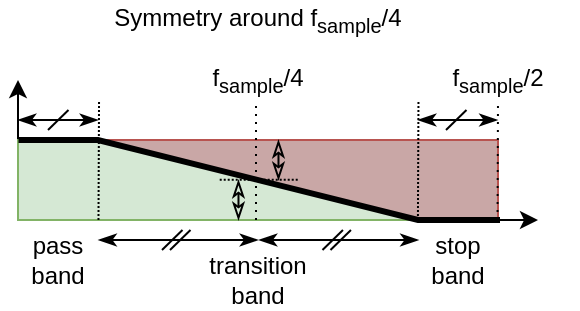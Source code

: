 <mxfile version="13.9.9" type="device" pages="8"><diagram id="3_LtoDXwSvEVNAd54MqB" name="half_band_symmetry"><mxGraphModel dx="1106" dy="980" grid="1" gridSize="10" guides="1" tooltips="1" connect="1" arrows="1" fold="1" page="1" pageScale="1" pageWidth="850" pageHeight="1100" math="0" shadow="0"><root><mxCell id="tsTujIlhw9i7y5vvxgsr-0"/><mxCell id="tsTujIlhw9i7y5vvxgsr-1" parent="tsTujIlhw9i7y5vvxgsr-0"/><mxCell id="LxlWF_IavvWVx1YNbE8S-0" value="" style="verticalLabelPosition=bottom;verticalAlign=top;html=1;shape=mxgraph.basic.polygon;polyCoords=[[0,0],[1,0],[1,1],[0.67,1],[0.66,1],[0.32,0.49],[0.18,0.27],[0.06,0.13]];polyline=0;strokeColor=#b85450;fillColor=#C9A7A6;" parent="tsTujIlhw9i7y5vvxgsr-1" vertex="1"><mxGeometry x="280" y="320" width="200" height="40" as="geometry"/></mxCell><mxCell id="LxlWF_IavvWVx1YNbE8S-1" value="" style="endArrow=classic;html=1;exitX=0;exitY=1.001;exitDx=0;exitDy=0;exitPerimeter=0;" parent="tsTujIlhw9i7y5vvxgsr-1" source="LxlWF_IavvWVx1YNbE8S-9" edge="1"><mxGeometry width="50" height="50" relative="1" as="geometry"><mxPoint x="-40.0" y="360" as="sourcePoint"/><mxPoint x="500" y="360" as="targetPoint"/></mxGeometry></mxCell><mxCell id="LxlWF_IavvWVx1YNbE8S-2" value="f&lt;sub&gt;sample&lt;/sub&gt;/2" style="text;html=1;strokeColor=none;fillColor=none;align=center;verticalAlign=middle;whiteSpace=wrap;rounded=0;" parent="tsTujIlhw9i7y5vvxgsr-1" vertex="1"><mxGeometry x="440" y="280" width="80" height="20" as="geometry"/></mxCell><mxCell id="LxlWF_IavvWVx1YNbE8S-3" value="" style="endArrow=classic;html=1;" parent="tsTujIlhw9i7y5vvxgsr-1" edge="1"><mxGeometry width="50" height="50" relative="1" as="geometry"><mxPoint x="240" y="360" as="sourcePoint"/><mxPoint x="240" y="360" as="targetPoint"/></mxGeometry></mxCell><mxCell id="LxlWF_IavvWVx1YNbE8S-5" value="pass&lt;br&gt;band" style="text;html=1;strokeColor=none;fillColor=none;align=center;verticalAlign=middle;whiteSpace=wrap;rounded=0;" parent="tsTujIlhw9i7y5vvxgsr-1" vertex="1"><mxGeometry x="250" y="370" width="20" height="20" as="geometry"/></mxCell><mxCell id="LxlWF_IavvWVx1YNbE8S-6" value="" style="endArrow=none;dashed=1;html=1;dashPattern=1 3;strokeWidth=1;exitX=0.764;exitY=0.972;exitDx=0;exitDy=0;exitPerimeter=0;entryX=0.5;entryY=1;entryDx=0;entryDy=0;" parent="tsTujIlhw9i7y5vvxgsr-1" target="LxlWF_IavvWVx1YNbE8S-2" edge="1"><mxGeometry width="50" height="50" relative="1" as="geometry"><mxPoint x="479.76" y="360.0" as="sourcePoint"/><mxPoint x="480" y="311.12" as="targetPoint"/></mxGeometry></mxCell><mxCell id="LxlWF_IavvWVx1YNbE8S-7" value="" style="endArrow=classic;html=1;strokeWidth=1;" parent="tsTujIlhw9i7y5vvxgsr-1" edge="1"><mxGeometry width="50" height="50" relative="1" as="geometry"><mxPoint x="240" y="360" as="sourcePoint"/><mxPoint x="240" y="290" as="targetPoint"/></mxGeometry></mxCell><mxCell id="LxlWF_IavvWVx1YNbE8S-9" value="" style="verticalLabelPosition=bottom;verticalAlign=top;html=1;shape=mxgraph.basic.polygon;polyCoords=[[0,0],[0.17,0.01],[0.83,1],[0,1],[0,1],[0,1],[0,0.75],[0,0.25]];polyline=0;fillColor=#d5e8d4;strokeColor=#82b366;" parent="tsTujIlhw9i7y5vvxgsr-1" vertex="1"><mxGeometry x="240" y="320" width="240" height="40" as="geometry"/></mxCell><mxCell id="LxlWF_IavvWVx1YNbE8S-10" value="" style="endArrow=none;dashed=1;html=1;dashPattern=1 3;strokeWidth=1;entryX=0.469;entryY=1;entryDx=0;entryDy=0;entryPerimeter=0;" parent="tsTujIlhw9i7y5vvxgsr-1" edge="1"><mxGeometry width="50" height="50" relative="1" as="geometry"><mxPoint x="359" y="360" as="sourcePoint"/><mxPoint x="359" y="300" as="targetPoint"/></mxGeometry></mxCell><mxCell id="LxlWF_IavvWVx1YNbE8S-11" value="" style="endArrow=classicThin;startArrow=classicThin;html=1;strokeColor=#000000;strokeWidth=1;startFill=1;endFill=1;" parent="tsTujIlhw9i7y5vvxgsr-1" edge="1"><mxGeometry width="50" height="50" relative="1" as="geometry"><mxPoint x="240" y="310" as="sourcePoint"/><mxPoint x="280" y="310" as="targetPoint"/></mxGeometry></mxCell><mxCell id="LxlWF_IavvWVx1YNbE8S-12" value="" style="endArrow=none;dashed=1;html=1;dashPattern=1 1;strokeWidth=1;exitX=0.764;exitY=0.972;exitDx=0;exitDy=0;exitPerimeter=0;" parent="tsTujIlhw9i7y5vvxgsr-1" edge="1"><mxGeometry width="50" height="50" relative="1" as="geometry"><mxPoint x="280.24" y="360.0" as="sourcePoint"/><mxPoint x="280.52" y="300" as="targetPoint"/></mxGeometry></mxCell><mxCell id="LxlWF_IavvWVx1YNbE8S-13" value="" style="endArrow=none;dashed=1;html=1;dashPattern=1 1;strokeWidth=1;exitX=0.764;exitY=0.972;exitDx=0;exitDy=0;exitPerimeter=0;entryX=0.125;entryY=1;entryDx=0;entryDy=0;entryPerimeter=0;" parent="tsTujIlhw9i7y5vvxgsr-1" edge="1"><mxGeometry width="50" height="50" relative="1" as="geometry"><mxPoint x="439.96" y="360.0" as="sourcePoint"/><mxPoint x="440.24" y="300" as="targetPoint"/></mxGeometry></mxCell><mxCell id="LxlWF_IavvWVx1YNbE8S-14" value="" style="endArrow=classicThin;startArrow=classicThin;html=1;strokeColor=#000000;strokeWidth=1;startFill=1;endFill=1;" parent="tsTujIlhw9i7y5vvxgsr-1" edge="1"><mxGeometry width="50" height="50" relative="1" as="geometry"><mxPoint x="440" y="310" as="sourcePoint"/><mxPoint x="479.76" y="310" as="targetPoint"/></mxGeometry></mxCell><mxCell id="LxlWF_IavvWVx1YNbE8S-16" value="" style="endArrow=none;html=1;strokeColor=#000000;strokeWidth=3;jumpStyle=none;rounded=0;" parent="tsTujIlhw9i7y5vvxgsr-1" edge="1"><mxGeometry width="50" height="50" relative="1" as="geometry"><mxPoint x="240.24" y="320" as="sourcePoint"/><mxPoint x="481" y="360" as="targetPoint"/><Array as="points"><mxPoint x="280" y="320"/><mxPoint x="440" y="360"/></Array></mxGeometry></mxCell><mxCell id="LxlWF_IavvWVx1YNbE8S-17" value="stop&lt;br&gt;band" style="text;html=1;strokeColor=none;fillColor=none;align=center;verticalAlign=middle;whiteSpace=wrap;rounded=0;" parent="tsTujIlhw9i7y5vvxgsr-1" vertex="1"><mxGeometry x="430" y="370" width="60" height="20" as="geometry"/></mxCell><mxCell id="LxlWF_IavvWVx1YNbE8S-19" value="Symmetry around f&lt;sub&gt;sample&lt;/sub&gt;/4" style="text;html=1;strokeColor=none;fillColor=none;align=center;verticalAlign=middle;whiteSpace=wrap;rounded=0;" parent="tsTujIlhw9i7y5vvxgsr-1" vertex="1"><mxGeometry x="280.24" y="250" width="160" height="20" as="geometry"/></mxCell><mxCell id="xmpMDt4JZU3Ncc7YbcY9-0" value="f&lt;sub&gt;sample&lt;/sub&gt;/4" style="text;html=1;strokeColor=none;fillColor=none;align=center;verticalAlign=middle;whiteSpace=wrap;rounded=0;" parent="tsTujIlhw9i7y5vvxgsr-1" vertex="1"><mxGeometry x="320.24" y="280" width="80" height="20" as="geometry"/></mxCell><mxCell id="xmpMDt4JZU3Ncc7YbcY9-1" value="" style="endArrow=none;html=1;" parent="tsTujIlhw9i7y5vvxgsr-1" edge="1"><mxGeometry width="50" height="50" relative="1" as="geometry"><mxPoint x="255" y="315" as="sourcePoint"/><mxPoint x="265.24" y="305" as="targetPoint"/></mxGeometry></mxCell><mxCell id="xmpMDt4JZU3Ncc7YbcY9-2" value="" style="endArrow=none;html=1;" parent="tsTujIlhw9i7y5vvxgsr-1" edge="1"><mxGeometry width="50" height="50" relative="1" as="geometry"><mxPoint x="454" y="315" as="sourcePoint"/><mxPoint x="464.24" y="305" as="targetPoint"/></mxGeometry></mxCell><mxCell id="xmpMDt4JZU3Ncc7YbcY9-3" value="" style="endArrow=classicThin;startArrow=classicThin;html=1;strokeColor=#000000;strokeWidth=1;startFill=1;endFill=1;" parent="tsTujIlhw9i7y5vvxgsr-1" edge="1"><mxGeometry width="50" height="50" relative="1" as="geometry"><mxPoint x="280.24" y="370" as="sourcePoint"/><mxPoint x="360" y="370" as="targetPoint"/></mxGeometry></mxCell><mxCell id="xmpMDt4JZU3Ncc7YbcY9-4" value="" style="endArrow=none;html=1;" parent="tsTujIlhw9i7y5vvxgsr-1" edge="1"><mxGeometry width="50" height="50" relative="1" as="geometry"><mxPoint x="316" y="375" as="sourcePoint"/><mxPoint x="326.24" y="365" as="targetPoint"/></mxGeometry></mxCell><mxCell id="xmpMDt4JZU3Ncc7YbcY9-5" value="" style="endArrow=none;html=1;" parent="tsTujIlhw9i7y5vvxgsr-1" edge="1"><mxGeometry width="50" height="50" relative="1" as="geometry"><mxPoint x="312" y="375" as="sourcePoint"/><mxPoint x="322.24" y="365" as="targetPoint"/></mxGeometry></mxCell><mxCell id="xmpMDt4JZU3Ncc7YbcY9-6" value="" style="endArrow=classicThin;startArrow=classicThin;html=1;strokeColor=#000000;strokeWidth=1;startFill=1;endFill=1;" parent="tsTujIlhw9i7y5vvxgsr-1" edge="1"><mxGeometry width="50" height="50" relative="1" as="geometry"><mxPoint x="360.48" y="370" as="sourcePoint"/><mxPoint x="440.24" y="370" as="targetPoint"/></mxGeometry></mxCell><mxCell id="xmpMDt4JZU3Ncc7YbcY9-7" value="" style="endArrow=none;html=1;" parent="tsTujIlhw9i7y5vvxgsr-1" edge="1"><mxGeometry width="50" height="50" relative="1" as="geometry"><mxPoint x="396.24" y="375" as="sourcePoint"/><mxPoint x="406.48" y="365" as="targetPoint"/></mxGeometry></mxCell><mxCell id="xmpMDt4JZU3Ncc7YbcY9-8" value="" style="endArrow=none;html=1;" parent="tsTujIlhw9i7y5vvxgsr-1" edge="1"><mxGeometry width="50" height="50" relative="1" as="geometry"><mxPoint x="392.24" y="375" as="sourcePoint"/><mxPoint x="402.48" y="365" as="targetPoint"/></mxGeometry></mxCell><mxCell id="xmpMDt4JZU3Ncc7YbcY9-9" value="transition band" style="text;html=1;strokeColor=none;fillColor=none;align=center;verticalAlign=middle;whiteSpace=wrap;rounded=0;" parent="tsTujIlhw9i7y5vvxgsr-1" vertex="1"><mxGeometry x="350.24" y="380" width="20" height="20" as="geometry"/></mxCell><mxCell id="xmpMDt4JZU3Ncc7YbcY9-14" value="" style="endArrow=classicThin;startArrow=classicThin;html=1;strokeColor=#000000;strokeWidth=1;startFill=0;endFill=0;" parent="tsTujIlhw9i7y5vvxgsr-1" edge="1"><mxGeometry width="50" height="50" relative="1" as="geometry"><mxPoint x="370.24" y="340.0" as="sourcePoint"/><mxPoint x="370.24" y="320" as="targetPoint"/></mxGeometry></mxCell><mxCell id="xmpMDt4JZU3Ncc7YbcY9-16" value="" style="endArrow=classicThin;startArrow=classicThin;html=1;strokeColor=#000000;strokeWidth=1;startFill=0;endFill=0;" parent="tsTujIlhw9i7y5vvxgsr-1" edge="1"><mxGeometry width="50" height="50" relative="1" as="geometry"><mxPoint x="350.24" y="360.0" as="sourcePoint"/><mxPoint x="350.24" y="340.0" as="targetPoint"/></mxGeometry></mxCell><mxCell id="xmpMDt4JZU3Ncc7YbcY9-17" value="" style="endArrow=none;dashed=1;html=1;dashPattern=1 1;strokeWidth=1;" parent="tsTujIlhw9i7y5vvxgsr-1" edge="1"><mxGeometry width="50" height="50" relative="1" as="geometry"><mxPoint x="379.86" y="339.86" as="sourcePoint"/><mxPoint x="340.14" y="339.86" as="targetPoint"/></mxGeometry></mxCell></root></mxGraphModel></diagram><diagram name="cascaded_decimation" id="d_g4w45vz-iIlpIW6OAh"><mxGraphModel dx="1106" dy="980" grid="1" gridSize="10" guides="1" tooltips="1" connect="1" arrows="1" fold="1" page="1" pageScale="1" pageWidth="850" pageHeight="1100" math="0" shadow="0"><root><mxCell id="6GJG-RkUjijg-jH8s8od-0"/><mxCell id="6GJG-RkUjijg-jH8s8od-1" parent="6GJG-RkUjijg-jH8s8od-0"/><mxCell id="6GJG-RkUjijg-jH8s8od-2" value="" style="verticalLabelPosition=bottom;verticalAlign=top;html=1;shape=mxgraph.basic.polygon;polyCoords=[[0,0],[0.12,0],[0.12,1],[0,1],[0,1],[0,1],[0,0.75],[0,0.25]];polyline=0;strokeColor=#82b366;fillColor=#A6B5A5;" parent="6GJG-RkUjijg-jH8s8od-1" vertex="1"><mxGeometry x="421.48" y="760" width="240" height="40" as="geometry"/></mxCell><mxCell id="6GJG-RkUjijg-jH8s8od-11" value="" style="verticalLabelPosition=bottom;verticalAlign=top;html=1;shape=mxgraph.basic.polygon;polyCoords=[[0,0],[1,0],[1,1],[0.12,1],[0,1],[0,1],[0,0.75],[0,0.25]];polyline=0;strokeColor=#b85450;fillColor=#C9A7A6;" parent="6GJG-RkUjijg-jH8s8od-1" vertex="1"><mxGeometry x="421.24" y="520" width="240" height="40" as="geometry"/></mxCell><mxCell id="6GJG-RkUjijg-jH8s8od-23" value="" style="endArrow=classic;html=1;exitX=0;exitY=1.001;exitDx=0;exitDy=0;exitPerimeter=0;" parent="6GJG-RkUjijg-jH8s8od-1" source="6GJG-RkUjijg-jH8s8od-27" edge="1"><mxGeometry width="50" height="50" relative="1" as="geometry"><mxPoint x="141" y="680" as="sourcePoint"/><mxPoint x="681" y="680" as="targetPoint"/></mxGeometry></mxCell><mxCell id="6GJG-RkUjijg-jH8s8od-24" value="" style="endArrow=classic;html=1;" parent="6GJG-RkUjijg-jH8s8od-1" edge="1"><mxGeometry width="50" height="50" relative="1" as="geometry"><mxPoint x="421" y="680" as="sourcePoint"/><mxPoint x="421" y="680" as="targetPoint"/></mxGeometry></mxCell><mxCell id="6GJG-RkUjijg-jH8s8od-25" value="" style="endArrow=classic;html=1;strokeWidth=1;" parent="6GJG-RkUjijg-jH8s8od-1" edge="1"><mxGeometry width="50" height="50" relative="1" as="geometry"><mxPoint x="421" y="680" as="sourcePoint"/><mxPoint x="421" y="610" as="targetPoint"/></mxGeometry></mxCell><mxCell id="6GJG-RkUjijg-jH8s8od-26" value="" style="endArrow=none;dashed=1;html=1;dashPattern=1 3;strokeWidth=1;exitX=0.764;exitY=0.972;exitDx=0;exitDy=0;exitPerimeter=0;entryX=0.5;entryY=1;entryDx=0;entryDy=0;" parent="6GJG-RkUjijg-jH8s8od-1" target="6GJG-RkUjijg-jH8s8od-59" edge="1"><mxGeometry width="50" height="50" relative="1" as="geometry"><mxPoint x="500.76" y="680.0" as="sourcePoint"/><mxPoint x="501.0" y="631.12" as="targetPoint"/></mxGeometry></mxCell><mxCell id="6GJG-RkUjijg-jH8s8od-27" value="" style="verticalLabelPosition=bottom;verticalAlign=top;html=1;shape=mxgraph.basic.polygon;polyCoords=[[0,0],[0.12,0],[0.12,1],[0,1],[0,1],[0,1],[0,0.75],[0,0.25]];polyline=0;fillColor=#d5e8d4;strokeColor=#82b366;" parent="6GJG-RkUjijg-jH8s8od-1" vertex="1"><mxGeometry x="421" y="640" width="240" height="40" as="geometry"/></mxCell><mxCell id="6GJG-RkUjijg-jH8s8od-28" value="" style="verticalLabelPosition=bottom;verticalAlign=top;html=1;shape=mxgraph.basic.polygon;polyCoords=[[0,0],[0.21,0.5],[0.21,1],[0,1],[0,1],[0,1],[0,0.75],[0,0.25]];polyline=0;fillColor=#f8cecc;strokeColor=#b85450;" parent="6GJG-RkUjijg-jH8s8od-1" vertex="1"><mxGeometry x="451" y="640" width="240" height="40" as="geometry"/></mxCell><mxCell id="6GJG-RkUjijg-jH8s8od-29" value="" style="endArrow=classic;html=1;exitX=0;exitY=1.001;exitDx=0;exitDy=0;exitPerimeter=0;" parent="6GJG-RkUjijg-jH8s8od-1" source="6GJG-RkUjijg-jH8s8od-37" edge="1"><mxGeometry width="50" height="50" relative="1" as="geometry"><mxPoint x="141.24" y="560" as="sourcePoint"/><mxPoint x="681.24" y="560" as="targetPoint"/></mxGeometry></mxCell><mxCell id="6GJG-RkUjijg-jH8s8od-30" value="144" style="text;html=1;strokeColor=none;fillColor=none;align=center;verticalAlign=middle;whiteSpace=wrap;rounded=0;" parent="6GJG-RkUjijg-jH8s8od-1" vertex="1"><mxGeometry x="641.24" y="480" width="40" height="20" as="geometry"/></mxCell><mxCell id="6GJG-RkUjijg-jH8s8od-31" value="" style="endArrow=classic;html=1;" parent="6GJG-RkUjijg-jH8s8od-1" edge="1"><mxGeometry width="50" height="50" relative="1" as="geometry"><mxPoint x="421.24" y="560" as="sourcePoint"/><mxPoint x="421.24" y="560" as="targetPoint"/></mxGeometry></mxCell><mxCell id="6GJG-RkUjijg-jH8s8od-32" value="6" style="text;html=1;strokeColor=none;fillColor=none;align=center;verticalAlign=middle;whiteSpace=wrap;rounded=0;" parent="6GJG-RkUjijg-jH8s8od-1" vertex="1"><mxGeometry x="421.24" y="560" width="20" height="20" as="geometry"/></mxCell><mxCell id="6GJG-RkUjijg-jH8s8od-33" value="10" style="text;html=1;strokeColor=none;fillColor=none;align=center;verticalAlign=middle;whiteSpace=wrap;rounded=0;" parent="6GJG-RkUjijg-jH8s8od-1" vertex="1"><mxGeometry x="441.24" y="560" width="20" height="20" as="geometry"/></mxCell><mxCell id="6GJG-RkUjijg-jH8s8od-34" value="" style="endArrow=none;dashed=1;html=1;dashPattern=1 3;strokeWidth=1;exitX=0.764;exitY=0.972;exitDx=0;exitDy=0;exitPerimeter=0;entryX=0.5;entryY=1;entryDx=0;entryDy=0;" parent="6GJG-RkUjijg-jH8s8od-1" target="6GJG-RkUjijg-jH8s8od-30" edge="1"><mxGeometry width="50" height="50" relative="1" as="geometry"><mxPoint x="661" y="560.0" as="sourcePoint"/><mxPoint x="661.24" y="511.12" as="targetPoint"/></mxGeometry></mxCell><mxCell id="6GJG-RkUjijg-jH8s8od-35" value="" style="endArrow=classic;html=1;strokeWidth=1;" parent="6GJG-RkUjijg-jH8s8od-1" edge="1"><mxGeometry width="50" height="50" relative="1" as="geometry"><mxPoint x="421.24" y="560" as="sourcePoint"/><mxPoint x="421.24" y="490" as="targetPoint"/></mxGeometry></mxCell><mxCell id="6GJG-RkUjijg-jH8s8od-36" value="" style="verticalLabelPosition=bottom;verticalAlign=top;html=1;shape=mxgraph.basic.polygon;polyCoords=[[0,0],[0.12,0],[0.54,1],[0.12,1],[0,1],[0,1],[0,0.75],[0,0.25]];polyline=0;fillColor=#f8cecc;strokeColor=#b85450;" parent="6GJG-RkUjijg-jH8s8od-1" vertex="1"><mxGeometry x="421.24" y="520" width="240" height="40" as="geometry"/></mxCell><mxCell id="6GJG-RkUjijg-jH8s8od-37" value="" style="verticalLabelPosition=bottom;verticalAlign=top;html=1;shape=mxgraph.basic.polygon;polyCoords=[[0,0],[0.12,0],[0.12,1],[0,1],[0,1],[0,1],[0,0.75],[0,0.25]];polyline=0;fillColor=#d5e8d4;strokeColor=#82b366;" parent="6GJG-RkUjijg-jH8s8od-1" vertex="1"><mxGeometry x="421.24" y="520" width="240" height="40" as="geometry"/></mxCell><mxCell id="6GJG-RkUjijg-jH8s8od-38" value="Filter for /3 decimation - Naive" style="text;html=1;strokeColor=none;fillColor=none;align=center;verticalAlign=middle;whiteSpace=wrap;rounded=0;" parent="6GJG-RkUjijg-jH8s8od-1" vertex="1"><mxGeometry x="421" y="340" width="240" height="20" as="geometry"/></mxCell><mxCell id="6GJG-RkUjijg-jH8s8od-39" value="" style="endArrow=none;dashed=1;html=1;dashPattern=1 3;strokeWidth=1;exitX=0.764;exitY=0.972;exitDx=0;exitDy=0;exitPerimeter=0;entryX=0.5;entryY=1;entryDx=0;entryDy=0;" parent="6GJG-RkUjijg-jH8s8od-1" target="6GJG-RkUjijg-jH8s8od-46" edge="1"><mxGeometry width="50" height="50" relative="1" as="geometry"><mxPoint x="501.04" y="560.0" as="sourcePoint"/><mxPoint x="501.28" y="511.12" as="targetPoint"/></mxGeometry></mxCell><mxCell id="6GJG-RkUjijg-jH8s8od-40" value="" style="endArrow=none;dashed=1;html=1;dashPattern=1 3;strokeWidth=1;exitX=0.764;exitY=0.972;exitDx=0;exitDy=0;exitPerimeter=0;entryX=0.5;entryY=1;entryDx=0;entryDy=0;" parent="6GJG-RkUjijg-jH8s8od-1" target="6GJG-RkUjijg-jH8s8od-45" edge="1"><mxGeometry width="50" height="50" relative="1" as="geometry"><mxPoint x="581.24" y="560.0" as="sourcePoint"/><mxPoint x="581.48" y="511.12" as="targetPoint"/></mxGeometry></mxCell><mxCell id="6GJG-RkUjijg-jH8s8od-41" value="" style="endArrow=classicThin;startArrow=classicThin;html=1;strokeColor=#000000;strokeWidth=1;startFill=1;endFill=1;" parent="6GJG-RkUjijg-jH8s8od-1" edge="1"><mxGeometry width="50" height="50" relative="1" as="geometry"><mxPoint x="421.24" y="510" as="sourcePoint"/><mxPoint x="451.24" y="510" as="targetPoint"/></mxGeometry></mxCell><mxCell id="6GJG-RkUjijg-jH8s8od-42" value="" style="endArrow=none;dashed=1;html=1;dashPattern=1 1;strokeWidth=1;exitX=0.764;exitY=0.972;exitDx=0;exitDy=0;exitPerimeter=0;" parent="6GJG-RkUjijg-jH8s8od-1" edge="1"><mxGeometry width="50" height="50" relative="1" as="geometry"><mxPoint x="450.96" y="560.0" as="sourcePoint"/><mxPoint x="451.24" y="500" as="targetPoint"/></mxGeometry></mxCell><mxCell id="6GJG-RkUjijg-jH8s8od-43" value="" style="endArrow=none;dashed=1;html=1;dashPattern=1 1;strokeWidth=1;exitX=0.764;exitY=0.972;exitDx=0;exitDy=0;exitPerimeter=0;entryX=0.125;entryY=1;entryDx=0;entryDy=0;entryPerimeter=0;" parent="6GJG-RkUjijg-jH8s8od-1" edge="1"><mxGeometry width="50" height="50" relative="1" as="geometry"><mxPoint x="551.24" y="560.0" as="sourcePoint"/><mxPoint x="551.52" y="500" as="targetPoint"/></mxGeometry></mxCell><mxCell id="6GJG-RkUjijg-jH8s8od-44" value="" style="endArrow=classicThin;startArrow=classicThin;html=1;strokeColor=#000000;strokeWidth=1;startFill=1;endFill=1;" parent="6GJG-RkUjijg-jH8s8od-1" edge="1"><mxGeometry width="50" height="50" relative="1" as="geometry"><mxPoint x="551.24" y="510" as="sourcePoint"/><mxPoint x="581.24" y="510" as="targetPoint"/></mxGeometry></mxCell><mxCell id="6GJG-RkUjijg-jH8s8od-45" value="96" style="text;html=1;strokeColor=none;fillColor=none;align=center;verticalAlign=middle;whiteSpace=wrap;rounded=0;" parent="6GJG-RkUjijg-jH8s8od-1" vertex="1"><mxGeometry x="561.24" y="480" width="40" height="20" as="geometry"/></mxCell><mxCell id="6GJG-RkUjijg-jH8s8od-46" value="48" style="text;html=1;strokeColor=none;fillColor=none;align=center;verticalAlign=middle;whiteSpace=wrap;rounded=0;" parent="6GJG-RkUjijg-jH8s8od-1" vertex="1"><mxGeometry x="481.24" y="480" width="40" height="20" as="geometry"/></mxCell><mxCell id="6GJG-RkUjijg-jH8s8od-47" value="" style="verticalLabelPosition=bottom;verticalAlign=top;html=1;shape=mxgraph.basic.polygon;polyCoords=[[0,0],[0.21,0],[0.21,0.5],[0,0],[0,0],[0,0],[0,0],[0,0]];polyline=0;fillColor=#f8cecc;strokeColor=#b85450;flipV=1;" parent="6GJG-RkUjijg-jH8s8od-1" vertex="1"><mxGeometry x="451" y="600" width="240" height="40" as="geometry"/></mxCell><mxCell id="6GJG-RkUjijg-jH8s8od-48" value="/3 decimation" style="text;html=1;strokeColor=none;fillColor=none;align=center;verticalAlign=middle;whiteSpace=wrap;rounded=0;" parent="6GJG-RkUjijg-jH8s8od-1" vertex="1"><mxGeometry x="441" y="640" width="240" height="20" as="geometry"/></mxCell><mxCell id="6GJG-RkUjijg-jH8s8od-49" value="" style="endArrow=classic;html=1;exitX=0;exitY=1.001;exitDx=0;exitDy=0;exitPerimeter=0;" parent="6GJG-RkUjijg-jH8s8od-1" source="6GJG-RkUjijg-jH8s8od-52" edge="1"><mxGeometry width="50" height="50" relative="1" as="geometry"><mxPoint x="141.48" y="800" as="sourcePoint"/><mxPoint x="681.24" y="800" as="targetPoint"/></mxGeometry></mxCell><mxCell id="6GJG-RkUjijg-jH8s8od-50" value="" style="endArrow=classic;html=1;" parent="6GJG-RkUjijg-jH8s8od-1" edge="1"><mxGeometry width="50" height="50" relative="1" as="geometry"><mxPoint x="421.48" y="800" as="sourcePoint"/><mxPoint x="421.48" y="800" as="targetPoint"/></mxGeometry></mxCell><mxCell id="6GJG-RkUjijg-jH8s8od-51" value="" style="endArrow=classic;html=1;strokeWidth=1;" parent="6GJG-RkUjijg-jH8s8od-1" edge="1"><mxGeometry width="50" height="50" relative="1" as="geometry"><mxPoint x="421.48" y="800" as="sourcePoint"/><mxPoint x="421.48" y="730" as="targetPoint"/></mxGeometry></mxCell><mxCell id="6GJG-RkUjijg-jH8s8od-52" value="" style="verticalLabelPosition=bottom;verticalAlign=top;html=1;shape=mxgraph.basic.polygon;polyCoords=[[0,0],[0.04,0],[0.12,1],[0,1],[0,1],[0,1],[0,0.75],[0,0.25]];polyline=0;fillColor=#d5e8d4;strokeColor=#82b366;" parent="6GJG-RkUjijg-jH8s8od-1" vertex="1"><mxGeometry x="421.48" y="760" width="240" height="40" as="geometry"/></mxCell><mxCell id="6GJG-RkUjijg-jH8s8od-53" value="" style="verticalLabelPosition=bottom;verticalAlign=top;html=1;shape=mxgraph.basic.polygon;polyCoords=[[0,0],[0.21,0],[0.21,1],[0,1],[0,1],[0,1],[0,0.75],[0,0.25]];polyline=0;strokeColor=#b85450;fillColor=#C9A7A6;" parent="6GJG-RkUjijg-jH8s8od-1" vertex="1"><mxGeometry x="451.48" y="760" width="240" height="40" as="geometry"/></mxCell><mxCell id="6GJG-RkUjijg-jH8s8od-54" value="" style="endArrow=none;html=1;strokeColor=#000000;strokeWidth=3;jumpStyle=none;rounded=0;" parent="6GJG-RkUjijg-jH8s8od-1" edge="1"><mxGeometry width="50" height="50" relative="1" as="geometry"><mxPoint x="420.24" y="520" as="sourcePoint"/><mxPoint x="661" y="560" as="targetPoint"/><Array as="points"><mxPoint x="451.24" y="520"/><mxPoint x="551" y="560"/></Array></mxGeometry></mxCell><mxCell id="6GJG-RkUjijg-jH8s8od-55" value="96-10" style="text;html=1;strokeColor=none;fillColor=none;align=center;verticalAlign=middle;whiteSpace=wrap;rounded=0;" parent="6GJG-RkUjijg-jH8s8od-1" vertex="1"><mxGeometry x="521.24" y="560" width="60" height="20" as="geometry"/></mxCell><mxCell id="6GJG-RkUjijg-jH8s8od-56" value="" style="endArrow=classic;html=1;dashed=1;strokeColor=#000000;strokeWidth=1;exitX=0.375;exitY=0.75;exitDx=0;exitDy=0;exitPerimeter=0;entryX=0.124;entryY=0.25;entryDx=0;entryDy=0;entryPerimeter=0;" parent="6GJG-RkUjijg-jH8s8od-1" source="6GJG-RkUjijg-jH8s8od-36" target="6GJG-RkUjijg-jH8s8od-47" edge="1"><mxGeometry width="50" height="50" relative="1" as="geometry"><mxPoint x="521.24" y="570" as="sourcePoint"/><mxPoint x="491" y="620" as="targetPoint"/></mxGeometry></mxCell><mxCell id="6GJG-RkUjijg-jH8s8od-57" value="6" style="text;html=1;strokeColor=none;fillColor=none;align=center;verticalAlign=middle;whiteSpace=wrap;rounded=0;" parent="6GJG-RkUjijg-jH8s8od-1" vertex="1"><mxGeometry x="421" y="680" width="20" height="20" as="geometry"/></mxCell><mxCell id="6GJG-RkUjijg-jH8s8od-58" value="10" style="text;html=1;strokeColor=none;fillColor=none;align=center;verticalAlign=middle;whiteSpace=wrap;rounded=0;" parent="6GJG-RkUjijg-jH8s8od-1" vertex="1"><mxGeometry x="441" y="680" width="20" height="20" as="geometry"/></mxCell><mxCell id="6GJG-RkUjijg-jH8s8od-59" value="48" style="text;html=1;strokeColor=none;fillColor=none;align=center;verticalAlign=middle;whiteSpace=wrap;rounded=0;" parent="6GJG-RkUjijg-jH8s8od-1" vertex="1"><mxGeometry x="481" y="600" width="40" height="20" as="geometry"/></mxCell><mxCell id="6GJG-RkUjijg-jH8s8od-60" value="6" style="text;html=1;strokeColor=none;fillColor=none;align=center;verticalAlign=middle;whiteSpace=wrap;rounded=0;" parent="6GJG-RkUjijg-jH8s8od-1" vertex="1"><mxGeometry x="421.48" y="800" width="20" height="20" as="geometry"/></mxCell><mxCell id="6GJG-RkUjijg-jH8s8od-61" value="10" style="text;html=1;strokeColor=none;fillColor=none;align=center;verticalAlign=middle;whiteSpace=wrap;rounded=0;" parent="6GJG-RkUjijg-jH8s8od-1" vertex="1"><mxGeometry x="441.48" y="800" width="20" height="20" as="geometry"/></mxCell><mxCell id="6GJG-RkUjijg-jH8s8od-62" value="" style="endArrow=none;dashed=1;html=1;dashPattern=1 3;strokeWidth=1;exitX=0.764;exitY=0.972;exitDx=0;exitDy=0;exitPerimeter=0;" parent="6GJG-RkUjijg-jH8s8od-1" edge="1"><mxGeometry width="50" height="50" relative="1" as="geometry"><mxPoint x="501.24" y="800.0" as="sourcePoint"/><mxPoint x="501.48" y="740" as="targetPoint"/></mxGeometry></mxCell><mxCell id="6GJG-RkUjijg-jH8s8od-63" value="48" style="text;html=1;strokeColor=none;fillColor=none;align=center;verticalAlign=middle;whiteSpace=wrap;rounded=0;" parent="6GJG-RkUjijg-jH8s8od-1" vertex="1"><mxGeometry x="481.48" y="720" width="40" height="20" as="geometry"/></mxCell><mxCell id="6GJG-RkUjijg-jH8s8od-64" value="" style="endArrow=none;dashed=1;html=1;dashPattern=1 3;strokeWidth=1;exitX=0.764;exitY=0.972;exitDx=0;exitDy=0;exitPerimeter=0;" parent="6GJG-RkUjijg-jH8s8od-1" edge="1"><mxGeometry width="50" height="50" relative="1" as="geometry"><mxPoint x="461.24" y="800.0" as="sourcePoint"/><mxPoint x="461.48" y="740" as="targetPoint"/></mxGeometry></mxCell><mxCell id="6GJG-RkUjijg-jH8s8od-65" value="24" style="text;html=1;strokeColor=none;fillColor=none;align=center;verticalAlign=middle;whiteSpace=wrap;rounded=0;" parent="6GJG-RkUjijg-jH8s8od-1" vertex="1"><mxGeometry x="441.48" y="720" width="40" height="20" as="geometry"/></mxCell><mxCell id="6GJG-RkUjijg-jH8s8od-66" value="" style="endArrow=none;html=1;strokeColor=#000000;strokeWidth=3;entryX=-0.001;entryY=0.001;entryDx=0;entryDy=0;entryPerimeter=0;rounded=0;exitX=0.211;exitY=1;exitDx=0;exitDy=0;exitPerimeter=0;" parent="6GJG-RkUjijg-jH8s8od-1" source="6GJG-RkUjijg-jH8s8od-53" target="6GJG-RkUjijg-jH8s8od-52" edge="1"><mxGeometry width="50" height="50" relative="1" as="geometry"><mxPoint x="491.48" y="810" as="sourcePoint"/><mxPoint x="361.48" y="750" as="targetPoint"/><Array as="points"><mxPoint x="451.48" y="800"/><mxPoint x="431.48" y="760"/></Array></mxGeometry></mxCell><mxCell id="6GJG-RkUjijg-jH8s8od-67" value="Filter for /2 decimaton" style="text;html=1;strokeColor=none;fillColor=none;align=center;verticalAlign=middle;whiteSpace=wrap;rounded=0;" parent="6GJG-RkUjijg-jH8s8od-1" vertex="1"><mxGeometry x="421.48" y="700" width="240" height="20" as="geometry"/></mxCell><mxCell id="6GJG-RkUjijg-jH8s8od-77" value="" style="verticalLabelPosition=bottom;verticalAlign=top;html=1;shape=mxgraph.basic.polygon;polyCoords=[[0,0],[0.12,0],[0.12,1],[0,1],[0,1],[0,1],[0,0.75],[0,0.25]];polyline=0;strokeColor=#82b366;fillColor=#A6B5A5;" parent="6GJG-RkUjijg-jH8s8od-1" vertex="1"><mxGeometry x="121.48" y="760" width="240" height="40" as="geometry"/></mxCell><mxCell id="6GJG-RkUjijg-jH8s8od-78" value="" style="verticalLabelPosition=bottom;verticalAlign=top;html=1;shape=mxgraph.basic.polygon;polyCoords=[[0,0],[1,0],[1,1],[1,1],[0,1],[0,1],[0,0.75],[0,0.25]];polyline=0;fillColor=#f8cecc;strokeColor=#b85450;" parent="6GJG-RkUjijg-jH8s8od-1" vertex="1"><mxGeometry x="280" y="280" width="240" height="40" as="geometry"/></mxCell><mxCell id="6GJG-RkUjijg-jH8s8od-79" value="" style="endArrow=classic;html=1;exitX=0;exitY=1.001;exitDx=0;exitDy=0;exitPerimeter=0;entryX=1;entryY=0;entryDx=0;entryDy=0;" parent="6GJG-RkUjijg-jH8s8od-1" source="6GJG-RkUjijg-jH8s8od-87" target="6GJG-RkUjijg-jH8s8od-80" edge="1"><mxGeometry width="50" height="50" relative="1" as="geometry"><mxPoint x="-1.066e-14" y="320" as="sourcePoint"/><mxPoint x="560" y="320" as="targetPoint"/></mxGeometry></mxCell><mxCell id="6GJG-RkUjijg-jH8s8od-80" value="144" style="text;html=1;strokeColor=none;fillColor=none;align=center;verticalAlign=middle;whiteSpace=wrap;rounded=0;" parent="6GJG-RkUjijg-jH8s8od-1" vertex="1"><mxGeometry x="500" y="320" width="40" height="20" as="geometry"/></mxCell><mxCell id="6GJG-RkUjijg-jH8s8od-81" value="" style="endArrow=classic;html=1;" parent="6GJG-RkUjijg-jH8s8od-1" edge="1"><mxGeometry width="50" height="50" relative="1" as="geometry"><mxPoint x="280" y="320" as="sourcePoint"/><mxPoint x="280" y="320" as="targetPoint"/></mxGeometry></mxCell><mxCell id="6GJG-RkUjijg-jH8s8od-82" value="6" style="text;html=1;strokeColor=none;fillColor=none;align=center;verticalAlign=middle;whiteSpace=wrap;rounded=0;" parent="6GJG-RkUjijg-jH8s8od-1" vertex="1"><mxGeometry x="280" y="320" width="20" height="20" as="geometry"/></mxCell><mxCell id="6GJG-RkUjijg-jH8s8od-83" value="10" style="text;html=1;strokeColor=none;fillColor=none;align=center;verticalAlign=middle;whiteSpace=wrap;rounded=0;" parent="6GJG-RkUjijg-jH8s8od-1" vertex="1"><mxGeometry x="300" y="320" width="20" height="20" as="geometry"/></mxCell><mxCell id="6GJG-RkUjijg-jH8s8od-84" value="" style="endArrow=none;dashed=1;html=1;dashPattern=1 3;strokeWidth=1;exitX=0.764;exitY=0.972;exitDx=0;exitDy=0;exitPerimeter=0;" parent="6GJG-RkUjijg-jH8s8od-1" edge="1"><mxGeometry width="50" height="50" relative="1" as="geometry"><mxPoint x="519.76" y="324.44" as="sourcePoint"/><mxPoint x="520" y="275.56" as="targetPoint"/></mxGeometry></mxCell><mxCell id="6GJG-RkUjijg-jH8s8od-85" value="" style="endArrow=classic;html=1;strokeWidth=1;" parent="6GJG-RkUjijg-jH8s8od-1" edge="1"><mxGeometry width="50" height="50" relative="1" as="geometry"><mxPoint x="280" y="320" as="sourcePoint"/><mxPoint x="280" y="260" as="targetPoint"/></mxGeometry></mxCell><mxCell id="6GJG-RkUjijg-jH8s8od-86" value="" style="verticalLabelPosition=bottom;verticalAlign=top;html=1;shape=mxgraph.basic.polygon;polyCoords=[[0,0],[1,0],[1,1],[0.12,1],[0,1],[0,1],[0,0.75],[0,0.25]];polyline=0;strokeColor=#b85450;fillColor=#C9A7A6;" parent="6GJG-RkUjijg-jH8s8od-1" vertex="1"><mxGeometry x="121.24" y="520" width="240" height="40" as="geometry"/></mxCell><mxCell id="6GJG-RkUjijg-jH8s8od-87" value="" style="verticalLabelPosition=bottom;verticalAlign=top;html=1;shape=mxgraph.basic.polygon;polyCoords=[[0,0],[0.12,0],[0.12,1],[0,1],[0,1],[0,1],[0,0.75],[0,0.25]];polyline=0;fillColor=#d5e8d4;strokeColor=#82b366;" parent="6GJG-RkUjijg-jH8s8od-1" vertex="1"><mxGeometry x="280" y="280" width="240" height="40" as="geometry"/></mxCell><mxCell id="6GJG-RkUjijg-jH8s8od-88" value="" style="endArrow=classic;html=1;exitX=0;exitY=1.001;exitDx=0;exitDy=0;exitPerimeter=0;" parent="6GJG-RkUjijg-jH8s8od-1" source="6GJG-RkUjijg-jH8s8od-94" edge="1"><mxGeometry width="50" height="50" relative="1" as="geometry"><mxPoint x="-1.066e-14" y="200" as="sourcePoint"/><mxPoint x="540" y="200" as="targetPoint"/></mxGeometry></mxCell><mxCell id="6GJG-RkUjijg-jH8s8od-89" value="" style="endArrow=classic;html=1;" parent="6GJG-RkUjijg-jH8s8od-1" edge="1"><mxGeometry width="50" height="50" relative="1" as="geometry"><mxPoint x="280" y="200" as="sourcePoint"/><mxPoint x="280" y="200" as="targetPoint"/></mxGeometry></mxCell><mxCell id="6GJG-RkUjijg-jH8s8od-90" value="6" style="text;html=1;strokeColor=none;fillColor=none;align=center;verticalAlign=middle;whiteSpace=wrap;rounded=0;" parent="6GJG-RkUjijg-jH8s8od-1" vertex="1"><mxGeometry x="280" y="200" width="20" height="20" as="geometry"/></mxCell><mxCell id="6GJG-RkUjijg-jH8s8od-91" value="10" style="text;html=1;strokeColor=none;fillColor=none;align=center;verticalAlign=middle;whiteSpace=wrap;rounded=0;" parent="6GJG-RkUjijg-jH8s8od-1" vertex="1"><mxGeometry x="300" y="200" width="20" height="20" as="geometry"/></mxCell><mxCell id="6GJG-RkUjijg-jH8s8od-92" value="" style="endArrow=classic;html=1;strokeWidth=1;entryX=0;entryY=0.5;entryDx=0;entryDy=0;" parent="6GJG-RkUjijg-jH8s8od-1" target="6GJG-RkUjijg-jH8s8od-97" edge="1"><mxGeometry width="50" height="50" relative="1" as="geometry"><mxPoint x="280" y="200" as="sourcePoint"/><mxPoint x="280" y="140" as="targetPoint"/></mxGeometry></mxCell><mxCell id="6GJG-RkUjijg-jH8s8od-93" value="24" style="text;html=1;strokeColor=none;fillColor=none;align=center;verticalAlign=middle;whiteSpace=wrap;rounded=0;" parent="6GJG-RkUjijg-jH8s8od-1" vertex="1"><mxGeometry x="300" y="130" width="40" height="20" as="geometry"/></mxCell><mxCell id="6GJG-RkUjijg-jH8s8od-94" value="" style="verticalLabelPosition=bottom;verticalAlign=top;html=1;shape=mxgraph.basic.polygon;polyCoords=[[0,0],[0.04,0],[0.12,1],[0,1],[0,1],[0,1],[0,0.75],[0,0.25]];polyline=0;fillColor=#d5e8d4;strokeColor=#82b366;" parent="6GJG-RkUjijg-jH8s8od-1" vertex="1"><mxGeometry x="280" y="160" width="240" height="40" as="geometry"/></mxCell><mxCell id="6GJG-RkUjijg-jH8s8od-95" value="" style="endArrow=none;dashed=1;html=1;dashPattern=1 3;strokeWidth=1;exitX=0.764;exitY=0.972;exitDx=0;exitDy=0;exitPerimeter=0;" parent="6GJG-RkUjijg-jH8s8od-1" edge="1"><mxGeometry width="50" height="50" relative="1" as="geometry"><mxPoint x="319.6" y="200.0" as="sourcePoint"/><mxPoint x="319.84" y="151.12" as="targetPoint"/></mxGeometry></mxCell><mxCell id="6GJG-RkUjijg-jH8s8od-96" value="What we start with" style="text;html=1;strokeColor=none;fillColor=none;align=center;verticalAlign=middle;whiteSpace=wrap;rounded=0;" parent="6GJG-RkUjijg-jH8s8od-1" vertex="1"><mxGeometry x="280" y="250" width="240" height="20" as="geometry"/></mxCell><mxCell id="6GJG-RkUjijg-jH8s8od-97" value="What we want" style="text;html=1;strokeColor=none;fillColor=none;align=center;verticalAlign=middle;whiteSpace=wrap;rounded=0;" parent="6GJG-RkUjijg-jH8s8od-1" vertex="1"><mxGeometry x="280" y="130" width="240" height="20" as="geometry"/></mxCell><mxCell id="6GJG-RkUjijg-jH8s8od-98" value="" style="endArrow=classic;html=1;exitX=0;exitY=1.001;exitDx=0;exitDy=0;exitPerimeter=0;" parent="6GJG-RkUjijg-jH8s8od-1" source="6GJG-RkUjijg-jH8s8od-101" edge="1"><mxGeometry width="50" height="50" relative="1" as="geometry"><mxPoint x="-159" y="680" as="sourcePoint"/><mxPoint x="381" y="680" as="targetPoint"/></mxGeometry></mxCell><mxCell id="6GJG-RkUjijg-jH8s8od-99" value="" style="endArrow=classic;html=1;" parent="6GJG-RkUjijg-jH8s8od-1" edge="1"><mxGeometry width="50" height="50" relative="1" as="geometry"><mxPoint x="121.0" y="680" as="sourcePoint"/><mxPoint x="121.0" y="680" as="targetPoint"/></mxGeometry></mxCell><mxCell id="6GJG-RkUjijg-jH8s8od-100" value="" style="endArrow=classic;html=1;strokeWidth=1;" parent="6GJG-RkUjijg-jH8s8od-1" edge="1"><mxGeometry width="50" height="50" relative="1" as="geometry"><mxPoint x="121.0" y="680" as="sourcePoint"/><mxPoint x="121.0" y="610" as="targetPoint"/></mxGeometry></mxCell><mxCell id="6GJG-RkUjijg-jH8s8od-101" value="" style="verticalLabelPosition=bottom;verticalAlign=top;html=1;shape=mxgraph.basic.polygon;polyCoords=[[0,0],[0.12,0],[0.12,1],[0,1],[0,1],[0,1],[0,0.75],[0,0.25]];polyline=0;fillColor=#d5e8d4;strokeColor=#82b366;" parent="6GJG-RkUjijg-jH8s8od-1" vertex="1"><mxGeometry x="121.0" y="640" width="240" height="40" as="geometry"/></mxCell><mxCell id="6GJG-RkUjijg-jH8s8od-102" value="" style="verticalLabelPosition=bottom;verticalAlign=top;html=1;shape=mxgraph.basic.polygon;polyCoords=[[0,0],[0.37,0.5],[0.37,1],[0,1],[0,1],[0,1],[0,0.75],[0,0.25]];polyline=0;fillColor=#f8cecc;strokeColor=#b85450;" parent="6GJG-RkUjijg-jH8s8od-1" vertex="1"><mxGeometry x="151" y="640" width="240" height="40" as="geometry"/></mxCell><mxCell id="6GJG-RkUjijg-jH8s8od-103" value="" style="endArrow=classic;html=1;exitX=0;exitY=1.001;exitDx=0;exitDy=0;exitPerimeter=0;" parent="6GJG-RkUjijg-jH8s8od-1" source="6GJG-RkUjijg-jH8s8od-111" edge="1"><mxGeometry width="50" height="50" relative="1" as="geometry"><mxPoint x="-158.76" y="560" as="sourcePoint"/><mxPoint x="381.24" y="560" as="targetPoint"/></mxGeometry></mxCell><mxCell id="6GJG-RkUjijg-jH8s8od-104" value="144" style="text;html=1;strokeColor=none;fillColor=none;align=center;verticalAlign=middle;whiteSpace=wrap;rounded=0;" parent="6GJG-RkUjijg-jH8s8od-1" vertex="1"><mxGeometry x="341.24" y="480" width="40" height="20" as="geometry"/></mxCell><mxCell id="6GJG-RkUjijg-jH8s8od-105" value="" style="endArrow=classic;html=1;" parent="6GJG-RkUjijg-jH8s8od-1" edge="1"><mxGeometry width="50" height="50" relative="1" as="geometry"><mxPoint x="121.24" y="560" as="sourcePoint"/><mxPoint x="121.24" y="560" as="targetPoint"/></mxGeometry></mxCell><mxCell id="6GJG-RkUjijg-jH8s8od-106" value="6" style="text;html=1;strokeColor=none;fillColor=none;align=center;verticalAlign=middle;whiteSpace=wrap;rounded=0;" parent="6GJG-RkUjijg-jH8s8od-1" vertex="1"><mxGeometry x="121.24" y="560" width="20" height="20" as="geometry"/></mxCell><mxCell id="6GJG-RkUjijg-jH8s8od-107" value="10" style="text;html=1;strokeColor=none;fillColor=none;align=center;verticalAlign=middle;whiteSpace=wrap;rounded=0;" parent="6GJG-RkUjijg-jH8s8od-1" vertex="1"><mxGeometry x="141.24" y="560" width="20" height="20" as="geometry"/></mxCell><mxCell id="6GJG-RkUjijg-jH8s8od-108" value="" style="endArrow=none;dashed=1;html=1;dashPattern=1 3;strokeWidth=1;exitX=0.764;exitY=0.972;exitDx=0;exitDy=0;exitPerimeter=0;entryX=0.5;entryY=1;entryDx=0;entryDy=0;" parent="6GJG-RkUjijg-jH8s8od-1" target="6GJG-RkUjijg-jH8s8od-104" edge="1"><mxGeometry width="50" height="50" relative="1" as="geometry"><mxPoint x="361" y="560.0" as="sourcePoint"/><mxPoint x="361.24" y="511.12" as="targetPoint"/></mxGeometry></mxCell><mxCell id="6GJG-RkUjijg-jH8s8od-109" value="" style="endArrow=classic;html=1;strokeWidth=1;" parent="6GJG-RkUjijg-jH8s8od-1" edge="1"><mxGeometry width="50" height="50" relative="1" as="geometry"><mxPoint x="121.24" y="560" as="sourcePoint"/><mxPoint x="121.24" y="490" as="targetPoint"/></mxGeometry></mxCell><mxCell id="6GJG-RkUjijg-jH8s8od-110" value="" style="verticalLabelPosition=bottom;verticalAlign=top;html=1;shape=mxgraph.basic.polygon;polyCoords=[[0,0],[0.12,0],[0.87,1],[0.12,1],[0,1],[0,1],[0,0.75],[0,0.25]];polyline=0;fillColor=#f8cecc;strokeColor=#b85450;" parent="6GJG-RkUjijg-jH8s8od-1" vertex="1"><mxGeometry x="121.24" y="520" width="240" height="40" as="geometry"/></mxCell><mxCell id="6GJG-RkUjijg-jH8s8od-111" value="" style="verticalLabelPosition=bottom;verticalAlign=top;html=1;shape=mxgraph.basic.polygon;polyCoords=[[0,0],[0.12,0],[0.12,1],[0,1],[0,1],[0,1],[0,0.75],[0,0.25]];polyline=0;fillColor=#d5e8d4;strokeColor=#82b366;" parent="6GJG-RkUjijg-jH8s8od-1" vertex="1"><mxGeometry x="121.24" y="520" width="240" height="40" as="geometry"/></mxCell><mxCell id="6GJG-RkUjijg-jH8s8od-112" value="Filter for /2 decimation - Naive" style="text;html=1;strokeColor=none;fillColor=none;align=center;verticalAlign=middle;whiteSpace=wrap;rounded=0;" parent="6GJG-RkUjijg-jH8s8od-1" vertex="1"><mxGeometry x="121" y="340" width="240" height="20" as="geometry"/></mxCell><mxCell id="6GJG-RkUjijg-jH8s8od-113" value="" style="endArrow=none;dashed=1;html=1;dashPattern=1 3;strokeWidth=1;entryX=0.469;entryY=1;entryDx=0;entryDy=0;entryPerimeter=0;" parent="6GJG-RkUjijg-jH8s8od-1" target="6GJG-RkUjijg-jH8s8od-118" edge="1"><mxGeometry width="50" height="50" relative="1" as="geometry"><mxPoint x="240.24" y="560" as="sourcePoint"/><mxPoint x="240.24" y="510" as="targetPoint"/></mxGeometry></mxCell><mxCell id="6GJG-RkUjijg-jH8s8od-114" value="" style="endArrow=classicThin;startArrow=classicThin;html=1;strokeColor=#000000;strokeWidth=1;startFill=1;endFill=1;" parent="6GJG-RkUjijg-jH8s8od-1" edge="1"><mxGeometry width="50" height="50" relative="1" as="geometry"><mxPoint x="121.24" y="510" as="sourcePoint"/><mxPoint x="151.24" y="510" as="targetPoint"/></mxGeometry></mxCell><mxCell id="6GJG-RkUjijg-jH8s8od-115" value="" style="endArrow=none;dashed=1;html=1;dashPattern=1 1;strokeWidth=1;exitX=0.764;exitY=0.972;exitDx=0;exitDy=0;exitPerimeter=0;" parent="6GJG-RkUjijg-jH8s8od-1" edge="1"><mxGeometry width="50" height="50" relative="1" as="geometry"><mxPoint x="150.96" y="560.0" as="sourcePoint"/><mxPoint x="151.24" y="500" as="targetPoint"/></mxGeometry></mxCell><mxCell id="6GJG-RkUjijg-jH8s8od-116" value="" style="endArrow=none;dashed=1;html=1;dashPattern=1 1;strokeWidth=1;exitX=0.764;exitY=0.972;exitDx=0;exitDy=0;exitPerimeter=0;entryX=0.125;entryY=1;entryDx=0;entryDy=0;entryPerimeter=0;" parent="6GJG-RkUjijg-jH8s8od-1" edge="1"><mxGeometry width="50" height="50" relative="1" as="geometry"><mxPoint x="330.24" y="560.0" as="sourcePoint"/><mxPoint x="330.52" y="500" as="targetPoint"/></mxGeometry></mxCell><mxCell id="6GJG-RkUjijg-jH8s8od-117" value="" style="endArrow=classicThin;startArrow=classicThin;html=1;strokeColor=#000000;strokeWidth=1;startFill=1;endFill=1;" parent="6GJG-RkUjijg-jH8s8od-1" edge="1"><mxGeometry width="50" height="50" relative="1" as="geometry"><mxPoint x="331" y="510" as="sourcePoint"/><mxPoint x="361" y="510" as="targetPoint"/></mxGeometry></mxCell><mxCell id="6GJG-RkUjijg-jH8s8od-118" value="72" style="text;html=1;strokeColor=none;fillColor=none;align=center;verticalAlign=middle;whiteSpace=wrap;rounded=0;" parent="6GJG-RkUjijg-jH8s8od-1" vertex="1"><mxGeometry x="221.48" y="480" width="40" height="20" as="geometry"/></mxCell><mxCell id="6GJG-RkUjijg-jH8s8od-119" value="" style="verticalLabelPosition=bottom;verticalAlign=top;html=1;shape=mxgraph.basic.polygon;polyCoords=[[0,0],[0.37,0],[0.37,0.52],[0,0],[0,0],[0,0],[0,0],[0,0]];polyline=0;fillColor=#f8cecc;strokeColor=#b85450;flipV=1;" parent="6GJG-RkUjijg-jH8s8od-1" vertex="1"><mxGeometry x="151" y="600" width="240" height="40" as="geometry"/></mxCell><mxCell id="6GJG-RkUjijg-jH8s8od-120" value="/2 decimation" style="text;html=1;strokeColor=none;fillColor=none;align=center;verticalAlign=middle;whiteSpace=wrap;rounded=0;" parent="6GJG-RkUjijg-jH8s8od-1" vertex="1"><mxGeometry x="180.24" y="640" width="240" height="20" as="geometry"/></mxCell><mxCell id="6GJG-RkUjijg-jH8s8od-121" value="" style="endArrow=classic;html=1;exitX=0;exitY=1.001;exitDx=0;exitDy=0;exitPerimeter=0;" parent="6GJG-RkUjijg-jH8s8od-1" source="6GJG-RkUjijg-jH8s8od-124" edge="1"><mxGeometry width="50" height="50" relative="1" as="geometry"><mxPoint x="-158.52" y="800" as="sourcePoint"/><mxPoint x="381.24" y="800" as="targetPoint"/></mxGeometry></mxCell><mxCell id="6GJG-RkUjijg-jH8s8od-122" value="" style="endArrow=classic;html=1;" parent="6GJG-RkUjijg-jH8s8od-1" edge="1"><mxGeometry width="50" height="50" relative="1" as="geometry"><mxPoint x="121.48" y="800" as="sourcePoint"/><mxPoint x="121.48" y="800" as="targetPoint"/></mxGeometry></mxCell><mxCell id="6GJG-RkUjijg-jH8s8od-123" value="" style="endArrow=classic;html=1;strokeWidth=1;" parent="6GJG-RkUjijg-jH8s8od-1" edge="1"><mxGeometry width="50" height="50" relative="1" as="geometry"><mxPoint x="121.48" y="800" as="sourcePoint"/><mxPoint x="121.48" y="730" as="targetPoint"/></mxGeometry></mxCell><mxCell id="6GJG-RkUjijg-jH8s8od-124" value="" style="verticalLabelPosition=bottom;verticalAlign=top;html=1;shape=mxgraph.basic.polygon;polyCoords=[[0,0],[0.04,0],[0.12,1],[0,1],[0,1],[0,1],[0,0.75],[0,0.25]];polyline=0;fillColor=#d5e8d4;strokeColor=#82b366;" parent="6GJG-RkUjijg-jH8s8od-1" vertex="1"><mxGeometry x="121.48" y="760" width="240" height="40" as="geometry"/></mxCell><mxCell id="6GJG-RkUjijg-jH8s8od-125" value="" style="verticalLabelPosition=bottom;verticalAlign=top;html=1;shape=mxgraph.basic.polygon;polyCoords=[[0,0],[0.37,0],[0.37,0.99],[0,1],[0,1],[0,1],[0,0.75],[0,0.25]];polyline=0;strokeColor=#b85450;fillColor=#C9A7A6;" parent="6GJG-RkUjijg-jH8s8od-1" vertex="1"><mxGeometry x="151.48" y="760" width="240" height="40" as="geometry"/></mxCell><mxCell id="6GJG-RkUjijg-jH8s8od-126" value="" style="endArrow=none;html=1;strokeColor=#000000;strokeWidth=3;jumpStyle=none;rounded=0;" parent="6GJG-RkUjijg-jH8s8od-1" edge="1"><mxGeometry width="50" height="50" relative="1" as="geometry"><mxPoint x="121.48" y="520" as="sourcePoint"/><mxPoint x="362.24" y="560" as="targetPoint"/><Array as="points"><mxPoint x="152.48" y="520"/><mxPoint x="330.24" y="560"/></Array></mxGeometry></mxCell><mxCell id="6GJG-RkUjijg-jH8s8od-127" value="144-10" style="text;html=1;strokeColor=none;fillColor=none;align=center;verticalAlign=middle;whiteSpace=wrap;rounded=0;" parent="6GJG-RkUjijg-jH8s8od-1" vertex="1"><mxGeometry x="301" y="560" width="60" height="20" as="geometry"/></mxCell><mxCell id="6GJG-RkUjijg-jH8s8od-128" value="" style="endArrow=classic;html=1;dashed=1;strokeColor=#000000;strokeWidth=1;entryX=0.222;entryY=0.15;entryDx=0;entryDy=0;entryPerimeter=0;exitX=0.579;exitY=0.825;exitDx=0;exitDy=0;exitPerimeter=0;" parent="6GJG-RkUjijg-jH8s8od-1" source="6GJG-RkUjijg-jH8s8od-110" target="6GJG-RkUjijg-jH8s8od-119" edge="1"><mxGeometry width="50" height="50" relative="1" as="geometry"><mxPoint x="221.24" y="570" as="sourcePoint"/><mxPoint x="191" y="620" as="targetPoint"/></mxGeometry></mxCell><mxCell id="6GJG-RkUjijg-jH8s8od-129" value="6" style="text;html=1;strokeColor=none;fillColor=none;align=center;verticalAlign=middle;whiteSpace=wrap;rounded=0;" parent="6GJG-RkUjijg-jH8s8od-1" vertex="1"><mxGeometry x="121.0" y="680" width="20" height="20" as="geometry"/></mxCell><mxCell id="6GJG-RkUjijg-jH8s8od-130" value="10" style="text;html=1;strokeColor=none;fillColor=none;align=center;verticalAlign=middle;whiteSpace=wrap;rounded=0;" parent="6GJG-RkUjijg-jH8s8od-1" vertex="1"><mxGeometry x="141" y="680" width="20" height="20" as="geometry"/></mxCell><mxCell id="6GJG-RkUjijg-jH8s8od-131" value="6" style="text;html=1;strokeColor=none;fillColor=none;align=center;verticalAlign=middle;whiteSpace=wrap;rounded=0;" parent="6GJG-RkUjijg-jH8s8od-1" vertex="1"><mxGeometry x="121.48" y="800" width="20" height="20" as="geometry"/></mxCell><mxCell id="6GJG-RkUjijg-jH8s8od-132" value="10" style="text;html=1;strokeColor=none;fillColor=none;align=center;verticalAlign=middle;whiteSpace=wrap;rounded=0;" parent="6GJG-RkUjijg-jH8s8od-1" vertex="1"><mxGeometry x="141.48" y="800" width="20" height="20" as="geometry"/></mxCell><mxCell id="6GJG-RkUjijg-jH8s8od-133" value="" style="endArrow=none;dashed=1;html=1;dashPattern=1 3;strokeWidth=1;exitX=0.764;exitY=0.972;exitDx=0;exitDy=0;exitPerimeter=0;" parent="6GJG-RkUjijg-jH8s8od-1" edge="1"><mxGeometry width="50" height="50" relative="1" as="geometry"><mxPoint x="161.24" y="800.0" as="sourcePoint"/><mxPoint x="161.48" y="740" as="targetPoint"/></mxGeometry></mxCell><mxCell id="6GJG-RkUjijg-jH8s8od-134" value="24" style="text;html=1;strokeColor=none;fillColor=none;align=center;verticalAlign=middle;whiteSpace=wrap;rounded=0;" parent="6GJG-RkUjijg-jH8s8od-1" vertex="1"><mxGeometry x="141.48" y="720" width="40" height="20" as="geometry"/></mxCell><mxCell id="6GJG-RkUjijg-jH8s8od-135" value="" style="endArrow=none;html=1;strokeColor=#000000;strokeWidth=3;entryX=-0.001;entryY=0.001;entryDx=0;entryDy=0;entryPerimeter=0;rounded=0;exitX=0.37;exitY=0.992;exitDx=0;exitDy=0;exitPerimeter=0;" parent="6GJG-RkUjijg-jH8s8od-1" source="6GJG-RkUjijg-jH8s8od-125" target="6GJG-RkUjijg-jH8s8od-124" edge="1"><mxGeometry width="50" height="50" relative="1" as="geometry"><mxPoint x="191.48" y="810" as="sourcePoint"/><mxPoint x="61.48" y="750" as="targetPoint"/><Array as="points"><mxPoint x="151.48" y="800"/><mxPoint x="131.48" y="760"/></Array></mxGeometry></mxCell><mxCell id="6GJG-RkUjijg-jH8s8od-136" value="Filter for /3 decimation" style="text;html=1;strokeColor=none;fillColor=none;align=center;verticalAlign=middle;whiteSpace=wrap;rounded=0;" parent="6GJG-RkUjijg-jH8s8od-1" vertex="1"><mxGeometry x="121.48" y="700" width="240" height="20" as="geometry"/></mxCell><mxCell id="6GJG-RkUjijg-jH8s8od-137" value="" style="endArrow=classic;html=1;exitX=0;exitY=1.001;exitDx=0;exitDy=0;exitPerimeter=0;" parent="6GJG-RkUjijg-jH8s8od-1" source="6GJG-RkUjijg-jH8s8od-141" edge="1"><mxGeometry width="50" height="50" relative="1" as="geometry"><mxPoint x="1.48" y="920" as="sourcePoint"/><mxPoint x="541.48" y="920" as="targetPoint"/></mxGeometry></mxCell><mxCell id="6GJG-RkUjijg-jH8s8od-138" value="" style="endArrow=classic;html=1;" parent="6GJG-RkUjijg-jH8s8od-1" edge="1"><mxGeometry width="50" height="50" relative="1" as="geometry"><mxPoint x="281.48" y="920" as="sourcePoint"/><mxPoint x="281.48" y="920" as="targetPoint"/></mxGeometry></mxCell><mxCell id="6GJG-RkUjijg-jH8s8od-139" value="" style="endArrow=classic;html=1;strokeWidth=1;entryX=0;entryY=1;entryDx=0;entryDy=0;" parent="6GJG-RkUjijg-jH8s8od-1" target="6GJG-RkUjijg-jH8s8od-143" edge="1"><mxGeometry width="50" height="50" relative="1" as="geometry"><mxPoint x="281.48" y="920" as="sourcePoint"/><mxPoint x="281.48" y="860" as="targetPoint"/></mxGeometry></mxCell><mxCell id="6GJG-RkUjijg-jH8s8od-140" value="24" style="text;html=1;strokeColor=none;fillColor=none;align=center;verticalAlign=middle;whiteSpace=wrap;rounded=0;" parent="6GJG-RkUjijg-jH8s8od-1" vertex="1"><mxGeometry x="301.48" y="850" width="40" height="20" as="geometry"/></mxCell><mxCell id="6GJG-RkUjijg-jH8s8od-141" value="" style="verticalLabelPosition=bottom;verticalAlign=top;html=1;shape=mxgraph.basic.polygon;polyCoords=[[0,0],[0.04,0],[0.12,1],[0,1],[0,1],[0,1],[0,0.75],[0,0.25]];polyline=0;fillColor=#d5e8d4;strokeColor=#82b366;" parent="6GJG-RkUjijg-jH8s8od-1" vertex="1"><mxGeometry x="281.48" y="880" width="240" height="40" as="geometry"/></mxCell><mxCell id="6GJG-RkUjijg-jH8s8od-142" value="" style="endArrow=none;dashed=1;html=1;dashPattern=1 3;strokeWidth=1;exitX=0.764;exitY=0.972;exitDx=0;exitDy=0;exitPerimeter=0;" parent="6GJG-RkUjijg-jH8s8od-1" edge="1"><mxGeometry width="50" height="50" relative="1" as="geometry"><mxPoint x="321.08" y="920.0" as="sourcePoint"/><mxPoint x="321.32" y="871.12" as="targetPoint"/></mxGeometry></mxCell><mxCell id="6GJG-RkUjijg-jH8s8od-143" value="After decimation" style="text;html=1;strokeColor=none;fillColor=none;align=center;verticalAlign=middle;whiteSpace=wrap;rounded=0;" parent="6GJG-RkUjijg-jH8s8od-1" vertex="1"><mxGeometry x="281.48" y="830" width="240" height="20" as="geometry"/></mxCell><mxCell id="6GJG-RkUjijg-jH8s8od-144" value="6" style="text;html=1;strokeColor=none;fillColor=none;align=center;verticalAlign=middle;whiteSpace=wrap;rounded=0;" parent="6GJG-RkUjijg-jH8s8od-1" vertex="1"><mxGeometry x="281.72" y="920" width="20" height="20" as="geometry"/></mxCell><mxCell id="6GJG-RkUjijg-jH8s8od-145" value="10" style="text;html=1;strokeColor=none;fillColor=none;align=center;verticalAlign=middle;whiteSpace=wrap;rounded=0;" parent="6GJG-RkUjijg-jH8s8od-1" vertex="1"><mxGeometry x="301.72" y="920" width="20" height="20" as="geometry"/></mxCell><mxCell id="6GJG-RkUjijg-jH8s8od-146" value="" style="endArrow=none;dashed=1;html=1;dashPattern=1 3;strokeWidth=1;entryX=0.469;entryY=1;entryDx=0;entryDy=0;entryPerimeter=0;" parent="6GJG-RkUjijg-jH8s8od-1" target="6GJG-RkUjijg-jH8s8od-147" edge="1"><mxGeometry width="50" height="50" relative="1" as="geometry"><mxPoint x="240.24" y="680" as="sourcePoint"/><mxPoint x="240.24" y="630" as="targetPoint"/></mxGeometry></mxCell><mxCell id="6GJG-RkUjijg-jH8s8od-147" value="72" style="text;html=1;strokeColor=none;fillColor=none;align=center;verticalAlign=middle;whiteSpace=wrap;rounded=0;" parent="6GJG-RkUjijg-jH8s8od-1" vertex="1"><mxGeometry x="221.48" y="600" width="40" height="20" as="geometry"/></mxCell><mxCell id="6GJG-RkUjijg-jH8s8od-148" value="" style="endArrow=none;dashed=1;html=1;dashPattern=1 3;strokeWidth=1;entryX=0.469;entryY=1;entryDx=0;entryDy=0;entryPerimeter=0;" parent="6GJG-RkUjijg-jH8s8od-1" target="6GJG-RkUjijg-jH8s8od-149" edge="1"><mxGeometry width="50" height="50" relative="1" as="geometry"><mxPoint x="240.24" y="800" as="sourcePoint"/><mxPoint x="240.24" y="750" as="targetPoint"/></mxGeometry></mxCell><mxCell id="6GJG-RkUjijg-jH8s8od-149" value="72" style="text;html=1;strokeColor=none;fillColor=none;align=center;verticalAlign=middle;whiteSpace=wrap;rounded=0;" parent="6GJG-RkUjijg-jH8s8od-1" vertex="1"><mxGeometry x="221.48" y="720" width="40" height="20" as="geometry"/></mxCell><mxCell id="6GJG-RkUjijg-jH8s8od-150" value="" style="rounded=1;whiteSpace=wrap;html=1;fillColor=none;strokeWidth=2;strokeColor=#00FF00;" parent="6GJG-RkUjijg-jH8s8od-1" vertex="1"><mxGeometry x="497.24" y="515" width="58" height="50" as="geometry"/></mxCell><mxCell id="6GJG-RkUjijg-jH8s8od-151" value="" style="rounded=1;whiteSpace=wrap;html=1;fillColor=none;strokeWidth=2;strokeColor=#00FF00;" parent="6GJG-RkUjijg-jH8s8od-1" vertex="1"><mxGeometry x="235.24" y="515" width="100" height="50" as="geometry"/></mxCell><mxCell id="6GJG-RkUjijg-jH8s8od-152" value="" style="verticalLabelPosition=bottom;verticalAlign=top;html=1;shape=mxgraph.basic.polygon;polyCoords=[[0,0],[1,0],[1,1],[0.12,1],[0,1],[0,1],[0,0.75],[0,0.25]];polyline=0;strokeColor=#b85450;fillColor=#C9A7A6;" parent="6GJG-RkUjijg-jH8s8od-1" vertex="1"><mxGeometry x="420.76" y="400" width="240" height="40" as="geometry"/></mxCell><mxCell id="6GJG-RkUjijg-jH8s8od-153" value="" style="endArrow=classic;html=1;exitX=0;exitY=1.001;exitDx=0;exitDy=0;exitPerimeter=0;" parent="6GJG-RkUjijg-jH8s8od-1" source="6GJG-RkUjijg-jH8s8od-161" edge="1"><mxGeometry width="50" height="50" relative="1" as="geometry"><mxPoint x="140.76" y="440" as="sourcePoint"/><mxPoint x="680.76" y="440" as="targetPoint"/></mxGeometry></mxCell><mxCell id="6GJG-RkUjijg-jH8s8od-154" value="144" style="text;html=1;strokeColor=none;fillColor=none;align=center;verticalAlign=middle;whiteSpace=wrap;rounded=0;" parent="6GJG-RkUjijg-jH8s8od-1" vertex="1"><mxGeometry x="640.76" y="360" width="40" height="20" as="geometry"/></mxCell><mxCell id="6GJG-RkUjijg-jH8s8od-155" value="" style="endArrow=classic;html=1;" parent="6GJG-RkUjijg-jH8s8od-1" edge="1"><mxGeometry width="50" height="50" relative="1" as="geometry"><mxPoint x="420.52" y="430" as="sourcePoint"/><mxPoint x="420.52" y="430" as="targetPoint"/></mxGeometry></mxCell><mxCell id="6GJG-RkUjijg-jH8s8od-156" value="6" style="text;html=1;strokeColor=none;fillColor=none;align=center;verticalAlign=middle;whiteSpace=wrap;rounded=0;" parent="6GJG-RkUjijg-jH8s8od-1" vertex="1"><mxGeometry x="421" y="440" width="20" height="20" as="geometry"/></mxCell><mxCell id="6GJG-RkUjijg-jH8s8od-157" value="10" style="text;html=1;strokeColor=none;fillColor=none;align=center;verticalAlign=middle;whiteSpace=wrap;rounded=0;" parent="6GJG-RkUjijg-jH8s8od-1" vertex="1"><mxGeometry x="441" y="440" width="20" height="20" as="geometry"/></mxCell><mxCell id="6GJG-RkUjijg-jH8s8od-158" value="" style="endArrow=none;dashed=1;html=1;dashPattern=1 3;strokeWidth=1;exitX=0.764;exitY=0.972;exitDx=0;exitDy=0;exitPerimeter=0;entryX=0.5;entryY=1;entryDx=0;entryDy=0;" parent="6GJG-RkUjijg-jH8s8od-1" target="6GJG-RkUjijg-jH8s8od-154" edge="1"><mxGeometry width="50" height="50" relative="1" as="geometry"><mxPoint x="660.52" y="440.0" as="sourcePoint"/><mxPoint x="660.76" y="391.12" as="targetPoint"/></mxGeometry></mxCell><mxCell id="6GJG-RkUjijg-jH8s8od-159" value="" style="endArrow=classic;html=1;strokeWidth=1;" parent="6GJG-RkUjijg-jH8s8od-1" edge="1"><mxGeometry width="50" height="50" relative="1" as="geometry"><mxPoint x="420.76" y="440" as="sourcePoint"/><mxPoint x="420.76" y="370" as="targetPoint"/></mxGeometry></mxCell><mxCell id="6GJG-RkUjijg-jH8s8od-160" value="" style="verticalLabelPosition=bottom;verticalAlign=top;html=1;shape=mxgraph.basic.polygon;polyCoords=[[0,0],[0.12,0],[0.33,1],[0.12,1],[0,1],[0,1],[0,0.75],[0,0.25]];polyline=0;fillColor=#f8cecc;strokeColor=#b85450;" parent="6GJG-RkUjijg-jH8s8od-1" vertex="1"><mxGeometry x="420.76" y="400" width="240" height="40" as="geometry"/></mxCell><mxCell id="6GJG-RkUjijg-jH8s8od-161" value="" style="verticalLabelPosition=bottom;verticalAlign=top;html=1;shape=mxgraph.basic.polygon;polyCoords=[[0,0],[0.12,0],[0.12,1],[0,1],[0,1],[0,1],[0,0.75],[0,0.25]];polyline=0;fillColor=#d5e8d4;strokeColor=#82b366;" parent="6GJG-RkUjijg-jH8s8od-1" vertex="1"><mxGeometry x="420.76" y="400" width="240" height="40" as="geometry"/></mxCell><mxCell id="6GJG-RkUjijg-jH8s8od-162" value="" style="endArrow=none;dashed=1;html=1;dashPattern=1 3;strokeWidth=1;exitX=0.764;exitY=0.972;exitDx=0;exitDy=0;exitPerimeter=0;entryX=0.5;entryY=1;entryDx=0;entryDy=0;" parent="6GJG-RkUjijg-jH8s8od-1" target="6GJG-RkUjijg-jH8s8od-169" edge="1"><mxGeometry width="50" height="50" relative="1" as="geometry"><mxPoint x="500.56" y="440.0" as="sourcePoint"/><mxPoint x="500.8" y="391.12" as="targetPoint"/></mxGeometry></mxCell><mxCell id="6GJG-RkUjijg-jH8s8od-163" value="" style="endArrow=none;dashed=1;html=1;dashPattern=1 3;strokeWidth=1;exitX=0.764;exitY=0.972;exitDx=0;exitDy=0;exitPerimeter=0;entryX=0.5;entryY=1;entryDx=0;entryDy=0;" parent="6GJG-RkUjijg-jH8s8od-1" target="6GJG-RkUjijg-jH8s8od-168" edge="1"><mxGeometry width="50" height="50" relative="1" as="geometry"><mxPoint x="580.76" y="440.0" as="sourcePoint"/><mxPoint x="581" y="391.12" as="targetPoint"/></mxGeometry></mxCell><mxCell id="6GJG-RkUjijg-jH8s8od-164" value="" style="endArrow=classicThin;startArrow=classicThin;html=1;strokeColor=#000000;strokeWidth=1;startFill=1;endFill=1;" parent="6GJG-RkUjijg-jH8s8od-1" edge="1"><mxGeometry width="50" height="50" relative="1" as="geometry"><mxPoint x="420.76" y="390" as="sourcePoint"/><mxPoint x="450.76" y="390" as="targetPoint"/></mxGeometry></mxCell><mxCell id="6GJG-RkUjijg-jH8s8od-165" value="" style="endArrow=none;dashed=1;html=1;dashPattern=1 1;strokeWidth=1;exitX=0.764;exitY=0.972;exitDx=0;exitDy=0;exitPerimeter=0;" parent="6GJG-RkUjijg-jH8s8od-1" edge="1"><mxGeometry width="50" height="50" relative="1" as="geometry"><mxPoint x="450.48" y="440.0" as="sourcePoint"/><mxPoint x="450.76" y="380" as="targetPoint"/></mxGeometry></mxCell><mxCell id="6GJG-RkUjijg-jH8s8od-168" value="96" style="text;html=1;strokeColor=none;fillColor=none;align=center;verticalAlign=middle;whiteSpace=wrap;rounded=0;" parent="6GJG-RkUjijg-jH8s8od-1" vertex="1"><mxGeometry x="560.76" y="360" width="40" height="20" as="geometry"/></mxCell><mxCell id="6GJG-RkUjijg-jH8s8od-169" value="48" style="text;html=1;strokeColor=none;fillColor=none;align=center;verticalAlign=middle;whiteSpace=wrap;rounded=0;" parent="6GJG-RkUjijg-jH8s8od-1" vertex="1"><mxGeometry x="480.76" y="360" width="40" height="20" as="geometry"/></mxCell><mxCell id="6GJG-RkUjijg-jH8s8od-170" value="" style="endArrow=none;html=1;strokeColor=#000000;strokeWidth=3;jumpStyle=none;rounded=0;" parent="6GJG-RkUjijg-jH8s8od-1" edge="1"><mxGeometry width="50" height="50" relative="1" as="geometry"><mxPoint x="419.76" y="400" as="sourcePoint"/><mxPoint x="660.52" y="440" as="targetPoint"/><Array as="points"><mxPoint x="450.76" y="400"/><mxPoint x="500" y="440"/></Array></mxGeometry></mxCell><mxCell id="6GJG-RkUjijg-jH8s8od-172" value="" style="verticalLabelPosition=bottom;verticalAlign=top;html=1;shape=mxgraph.basic.polygon;polyCoords=[[0,0],[1,0],[1,1],[0.12,1],[0,1],[0,1],[0,0.75],[0,0.25]];polyline=0;strokeColor=#b85450;fillColor=#C9A7A6;" parent="6GJG-RkUjijg-jH8s8od-1" vertex="1"><mxGeometry x="120.76" y="400" width="240" height="40" as="geometry"/></mxCell><mxCell id="6GJG-RkUjijg-jH8s8od-173" value="" style="endArrow=classic;html=1;exitX=0;exitY=1.001;exitDx=0;exitDy=0;exitPerimeter=0;" parent="6GJG-RkUjijg-jH8s8od-1" edge="1"><mxGeometry width="50" height="50" relative="1" as="geometry"><mxPoint x="120.52" y="430.04" as="sourcePoint"/><mxPoint x="380.52" y="430" as="targetPoint"/></mxGeometry></mxCell><mxCell id="6GJG-RkUjijg-jH8s8od-174" value="144" style="text;html=1;strokeColor=none;fillColor=none;align=center;verticalAlign=middle;whiteSpace=wrap;rounded=0;" parent="6GJG-RkUjijg-jH8s8od-1" vertex="1"><mxGeometry x="340.76" y="360" width="40" height="20" as="geometry"/></mxCell><mxCell id="6GJG-RkUjijg-jH8s8od-175" value="" style="endArrow=classic;html=1;" parent="6GJG-RkUjijg-jH8s8od-1" edge="1"><mxGeometry width="50" height="50" relative="1" as="geometry"><mxPoint x="120.52" y="430" as="sourcePoint"/><mxPoint x="120.52" y="430" as="targetPoint"/></mxGeometry></mxCell><mxCell id="6GJG-RkUjijg-jH8s8od-176" value="6" style="text;html=1;strokeColor=none;fillColor=none;align=center;verticalAlign=middle;whiteSpace=wrap;rounded=0;" parent="6GJG-RkUjijg-jH8s8od-1" vertex="1"><mxGeometry x="121.0" y="440" width="20" height="20" as="geometry"/></mxCell><mxCell id="6GJG-RkUjijg-jH8s8od-177" value="10" style="text;html=1;strokeColor=none;fillColor=none;align=center;verticalAlign=middle;whiteSpace=wrap;rounded=0;" parent="6GJG-RkUjijg-jH8s8od-1" vertex="1"><mxGeometry x="141" y="440" width="20" height="20" as="geometry"/></mxCell><mxCell id="6GJG-RkUjijg-jH8s8od-178" value="" style="endArrow=none;dashed=1;html=1;dashPattern=1 3;strokeWidth=1;exitX=0.764;exitY=0.972;exitDx=0;exitDy=0;exitPerimeter=0;entryX=0.5;entryY=1;entryDx=0;entryDy=0;" parent="6GJG-RkUjijg-jH8s8od-1" target="6GJG-RkUjijg-jH8s8od-174" edge="1"><mxGeometry width="50" height="50" relative="1" as="geometry"><mxPoint x="360.52" y="440.0" as="sourcePoint"/><mxPoint x="360.76" y="391.12" as="targetPoint"/></mxGeometry></mxCell><mxCell id="6GJG-RkUjijg-jH8s8od-179" value="" style="endArrow=classic;html=1;strokeWidth=1;" parent="6GJG-RkUjijg-jH8s8od-1" edge="1"><mxGeometry width="50" height="50" relative="1" as="geometry"><mxPoint x="120.76" y="440" as="sourcePoint"/><mxPoint x="120.76" y="370" as="targetPoint"/></mxGeometry></mxCell><mxCell id="6GJG-RkUjijg-jH8s8od-180" value="" style="verticalLabelPosition=bottom;verticalAlign=top;html=1;shape=mxgraph.basic.polygon;polyCoords=[[0,0],[0.12,0],[0.5,1],[0.12,1],[0,1],[0,1],[0,0.75],[0,0.25]];polyline=0;fillColor=#f8cecc;strokeColor=#b85450;" parent="6GJG-RkUjijg-jH8s8od-1" vertex="1"><mxGeometry x="120.76" y="400" width="240" height="40" as="geometry"/></mxCell><mxCell id="6GJG-RkUjijg-jH8s8od-181" value="" style="verticalLabelPosition=bottom;verticalAlign=top;html=1;shape=mxgraph.basic.polygon;polyCoords=[[0,0],[0.12,0],[0.12,1],[0,1],[0,1],[0,1],[0,0.75],[0,0.25]];polyline=0;fillColor=#d5e8d4;strokeColor=#82b366;" parent="6GJG-RkUjijg-jH8s8od-1" vertex="1"><mxGeometry x="120.76" y="400" width="240" height="40" as="geometry"/></mxCell><mxCell id="6GJG-RkUjijg-jH8s8od-182" value="" style="endArrow=none;dashed=1;html=1;dashPattern=1 3;strokeWidth=1;entryX=0.469;entryY=1;entryDx=0;entryDy=0;entryPerimeter=0;" parent="6GJG-RkUjijg-jH8s8od-1" target="6GJG-RkUjijg-jH8s8od-187" edge="1"><mxGeometry width="50" height="50" relative="1" as="geometry"><mxPoint x="239.76" y="440" as="sourcePoint"/><mxPoint x="239.76" y="390" as="targetPoint"/></mxGeometry></mxCell><mxCell id="6GJG-RkUjijg-jH8s8od-183" value="" style="endArrow=classicThin;startArrow=classicThin;html=1;strokeColor=#000000;strokeWidth=1;startFill=1;endFill=1;" parent="6GJG-RkUjijg-jH8s8od-1" edge="1"><mxGeometry width="50" height="50" relative="1" as="geometry"><mxPoint x="120.76" y="390" as="sourcePoint"/><mxPoint x="150.76" y="390" as="targetPoint"/></mxGeometry></mxCell><mxCell id="6GJG-RkUjijg-jH8s8od-184" value="" style="endArrow=none;dashed=1;html=1;dashPattern=1 1;strokeWidth=1;exitX=0.764;exitY=0.972;exitDx=0;exitDy=0;exitPerimeter=0;" parent="6GJG-RkUjijg-jH8s8od-1" edge="1"><mxGeometry width="50" height="50" relative="1" as="geometry"><mxPoint x="150.48" y="440.0" as="sourcePoint"/><mxPoint x="150.76" y="380" as="targetPoint"/></mxGeometry></mxCell><mxCell id="6GJG-RkUjijg-jH8s8od-187" value="72" style="text;html=1;strokeColor=none;fillColor=none;align=center;verticalAlign=middle;whiteSpace=wrap;rounded=0;" parent="6GJG-RkUjijg-jH8s8od-1" vertex="1"><mxGeometry x="221.0" y="360" width="40" height="20" as="geometry"/></mxCell><mxCell id="6GJG-RkUjijg-jH8s8od-188" value="" style="endArrow=none;html=1;strokeColor=#000000;strokeWidth=3;jumpStyle=none;rounded=0;" parent="6GJG-RkUjijg-jH8s8od-1" edge="1"><mxGeometry width="50" height="50" relative="1" as="geometry"><mxPoint x="121.0" y="400" as="sourcePoint"/><mxPoint x="361.76" y="440" as="targetPoint"/><Array as="points"><mxPoint x="152.0" y="400"/><mxPoint x="240" y="440"/></Array></mxGeometry></mxCell><mxCell id="6GJG-RkUjijg-jH8s8od-193" value="" style="endArrow=none;html=1;strokeWidth=3;strokeColor=#FF0000;entryX=1;entryY=1;entryDx=0;entryDy=0;" parent="6GJG-RkUjijg-jH8s8od-1" target="6GJG-RkUjijg-jH8s8od-174" edge="1"><mxGeometry width="50" height="50" relative="1" as="geometry"><mxPoint x="120" y="450" as="sourcePoint"/><mxPoint x="390" y="380" as="targetPoint"/></mxGeometry></mxCell><mxCell id="6GJG-RkUjijg-jH8s8od-194" value="" style="endArrow=none;html=1;strokeWidth=3;strokeColor=#FF0000;entryX=1;entryY=1;entryDx=0;entryDy=0;" parent="6GJG-RkUjijg-jH8s8od-1" target="6GJG-RkUjijg-jH8s8od-154" edge="1"><mxGeometry width="50" height="50" relative="1" as="geometry"><mxPoint x="420" y="450" as="sourcePoint"/><mxPoint x="701.24" y="380" as="targetPoint"/></mxGeometry></mxCell><mxCell id="7-_zt_LThQYwRY_pX8DI-0" value="Filter for /3 decimation - Smart" style="text;html=1;strokeColor=none;fillColor=none;align=center;verticalAlign=middle;whiteSpace=wrap;rounded=0;" parent="6GJG-RkUjijg-jH8s8od-1" vertex="1"><mxGeometry x="421" y="460" width="240" height="20" as="geometry"/></mxCell><mxCell id="7-_zt_LThQYwRY_pX8DI-1" value="Filter for /2 decimation - Smart" style="text;html=1;strokeColor=none;fillColor=none;align=center;verticalAlign=middle;whiteSpace=wrap;rounded=0;" parent="6GJG-RkUjijg-jH8s8od-1" vertex="1"><mxGeometry x="121" y="460" width="240" height="20" as="geometry"/></mxCell></root></mxGraphModel></diagram><diagram name="two_stage_decimator" id="5Fx1cfLeoZyYCEcZ2fLW"><mxGraphModel dx="1106" dy="980" grid="1" gridSize="10" guides="1" tooltips="1" connect="1" arrows="1" fold="1" page="1" pageScale="1" pageWidth="850" pageHeight="1100" math="0" shadow="0"><root><mxCell id="FJFtdhs0t5zGTln7urYi-0"/><mxCell id="FJFtdhs0t5zGTln7urYi-1" parent="FJFtdhs0t5zGTln7urYi-0"/><mxCell id="FJFtdhs0t5zGTln7urYi-49" value="" style="verticalLabelPosition=bottom;verticalAlign=top;html=1;shape=mxgraph.basic.polygon;polyCoords=[[0,0],[0.12,0],[0.12,1],[0,1],[0,1],[0,1],[0,0.75],[0,0.25]];polyline=0;strokeColor=#82b366;fillColor=#A6B5A5;" vertex="1" parent="FJFtdhs0t5zGTln7urYi-1"><mxGeometry x="281.48" y="760" width="240" height="40" as="geometry"/></mxCell><mxCell id="FJFtdhs0t5zGTln7urYi-50" value="" style="verticalLabelPosition=bottom;verticalAlign=top;html=1;shape=mxgraph.basic.polygon;polyCoords=[[0,0],[1,0],[1,1],[1,1],[0,1],[0,1],[0,0.75],[0,0.25]];polyline=0;fillColor=#f8cecc;strokeColor=#b85450;" vertex="1" parent="FJFtdhs0t5zGTln7urYi-1"><mxGeometry x="280" y="280" width="240" height="40" as="geometry"/></mxCell><mxCell id="FJFtdhs0t5zGTln7urYi-51" value="" style="endArrow=classic;html=1;exitX=0;exitY=1.001;exitDx=0;exitDy=0;exitPerimeter=0;entryX=1;entryY=0;entryDx=0;entryDy=0;" edge="1" parent="FJFtdhs0t5zGTln7urYi-1" source="FJFtdhs0t5zGTln7urYi-59" target="FJFtdhs0t5zGTln7urYi-52"><mxGeometry width="50" height="50" relative="1" as="geometry"><mxPoint x="-1.066e-14" y="320" as="sourcePoint"/><mxPoint x="560" y="320" as="targetPoint"/></mxGeometry></mxCell><mxCell id="FJFtdhs0t5zGTln7urYi-52" value="144" style="text;html=1;strokeColor=none;fillColor=none;align=center;verticalAlign=middle;whiteSpace=wrap;rounded=0;" vertex="1" parent="FJFtdhs0t5zGTln7urYi-1"><mxGeometry x="500" y="320" width="40" height="20" as="geometry"/></mxCell><mxCell id="FJFtdhs0t5zGTln7urYi-53" value="" style="endArrow=classic;html=1;" edge="1" parent="FJFtdhs0t5zGTln7urYi-1"><mxGeometry width="50" height="50" relative="1" as="geometry"><mxPoint x="280" y="320" as="sourcePoint"/><mxPoint x="280" y="320" as="targetPoint"/></mxGeometry></mxCell><mxCell id="FJFtdhs0t5zGTln7urYi-54" value="6" style="text;html=1;strokeColor=none;fillColor=none;align=center;verticalAlign=middle;whiteSpace=wrap;rounded=0;" vertex="1" parent="FJFtdhs0t5zGTln7urYi-1"><mxGeometry x="280" y="320" width="20" height="20" as="geometry"/></mxCell><mxCell id="FJFtdhs0t5zGTln7urYi-55" value="10" style="text;html=1;strokeColor=none;fillColor=none;align=center;verticalAlign=middle;whiteSpace=wrap;rounded=0;" vertex="1" parent="FJFtdhs0t5zGTln7urYi-1"><mxGeometry x="300" y="320" width="20" height="20" as="geometry"/></mxCell><mxCell id="FJFtdhs0t5zGTln7urYi-56" value="" style="endArrow=none;dashed=1;html=1;dashPattern=1 3;strokeWidth=1;exitX=0.764;exitY=0.972;exitDx=0;exitDy=0;exitPerimeter=0;" edge="1" parent="FJFtdhs0t5zGTln7urYi-1"><mxGeometry width="50" height="50" relative="1" as="geometry"><mxPoint x="519.76" y="324.44" as="sourcePoint"/><mxPoint x="520" y="275.56" as="targetPoint"/></mxGeometry></mxCell><mxCell id="FJFtdhs0t5zGTln7urYi-57" value="" style="endArrow=classic;html=1;strokeWidth=1;" edge="1" parent="FJFtdhs0t5zGTln7urYi-1"><mxGeometry width="50" height="50" relative="1" as="geometry"><mxPoint x="280" y="320" as="sourcePoint"/><mxPoint x="280" y="260" as="targetPoint"/></mxGeometry></mxCell><mxCell id="FJFtdhs0t5zGTln7urYi-58" value="" style="verticalLabelPosition=bottom;verticalAlign=top;html=1;shape=mxgraph.basic.polygon;polyCoords=[[0,0],[1,0],[1,1],[0.12,1],[0,1],[0,1],[0,0.75],[0,0.25]];polyline=0;strokeColor=#b85450;fillColor=#C9A7A6;" vertex="1" parent="FJFtdhs0t5zGTln7urYi-1"><mxGeometry x="281.24" y="520" width="240" height="40" as="geometry"/></mxCell><mxCell id="FJFtdhs0t5zGTln7urYi-59" value="" style="verticalLabelPosition=bottom;verticalAlign=top;html=1;shape=mxgraph.basic.polygon;polyCoords=[[0,0],[0.12,0],[0.12,1],[0,1],[0,1],[0,1],[0,0.75],[0,0.25]];polyline=0;fillColor=#d5e8d4;strokeColor=#82b366;" vertex="1" parent="FJFtdhs0t5zGTln7urYi-1"><mxGeometry x="280" y="280" width="240" height="40" as="geometry"/></mxCell><mxCell id="FJFtdhs0t5zGTln7urYi-60" value="" style="endArrow=classic;html=1;exitX=0;exitY=1.001;exitDx=0;exitDy=0;exitPerimeter=0;" edge="1" parent="FJFtdhs0t5zGTln7urYi-1" source="FJFtdhs0t5zGTln7urYi-66"><mxGeometry width="50" height="50" relative="1" as="geometry"><mxPoint x="-1.066e-14" y="200" as="sourcePoint"/><mxPoint x="540" y="200" as="targetPoint"/></mxGeometry></mxCell><mxCell id="FJFtdhs0t5zGTln7urYi-61" value="" style="endArrow=classic;html=1;" edge="1" parent="FJFtdhs0t5zGTln7urYi-1"><mxGeometry width="50" height="50" relative="1" as="geometry"><mxPoint x="280" y="200" as="sourcePoint"/><mxPoint x="280" y="200" as="targetPoint"/></mxGeometry></mxCell><mxCell id="FJFtdhs0t5zGTln7urYi-62" value="6" style="text;html=1;strokeColor=none;fillColor=none;align=center;verticalAlign=middle;whiteSpace=wrap;rounded=0;" vertex="1" parent="FJFtdhs0t5zGTln7urYi-1"><mxGeometry x="280" y="200" width="20" height="20" as="geometry"/></mxCell><mxCell id="FJFtdhs0t5zGTln7urYi-63" value="10" style="text;html=1;strokeColor=none;fillColor=none;align=center;verticalAlign=middle;whiteSpace=wrap;rounded=0;" vertex="1" parent="FJFtdhs0t5zGTln7urYi-1"><mxGeometry x="300" y="200" width="20" height="20" as="geometry"/></mxCell><mxCell id="FJFtdhs0t5zGTln7urYi-64" value="" style="endArrow=classic;html=1;strokeWidth=1;entryX=0;entryY=0.5;entryDx=0;entryDy=0;" edge="1" parent="FJFtdhs0t5zGTln7urYi-1" target="FJFtdhs0t5zGTln7urYi-69"><mxGeometry width="50" height="50" relative="1" as="geometry"><mxPoint x="280" y="200" as="sourcePoint"/><mxPoint x="280" y="140" as="targetPoint"/></mxGeometry></mxCell><mxCell id="FJFtdhs0t5zGTln7urYi-65" value="24" style="text;html=1;strokeColor=none;fillColor=none;align=center;verticalAlign=middle;whiteSpace=wrap;rounded=0;" vertex="1" parent="FJFtdhs0t5zGTln7urYi-1"><mxGeometry x="300" y="130" width="40" height="20" as="geometry"/></mxCell><mxCell id="FJFtdhs0t5zGTln7urYi-66" value="" style="verticalLabelPosition=bottom;verticalAlign=top;html=1;shape=mxgraph.basic.polygon;polyCoords=[[0,0],[0.04,0],[0.12,1],[0,1],[0,1],[0,1],[0,0.75],[0,0.25]];polyline=0;fillColor=#d5e8d4;strokeColor=#82b366;" vertex="1" parent="FJFtdhs0t5zGTln7urYi-1"><mxGeometry x="280" y="160" width="240" height="40" as="geometry"/></mxCell><mxCell id="FJFtdhs0t5zGTln7urYi-67" value="" style="endArrow=none;dashed=1;html=1;dashPattern=1 3;strokeWidth=1;exitX=0.764;exitY=0.972;exitDx=0;exitDy=0;exitPerimeter=0;" edge="1" parent="FJFtdhs0t5zGTln7urYi-1"><mxGeometry width="50" height="50" relative="1" as="geometry"><mxPoint x="319.6" y="200.0" as="sourcePoint"/><mxPoint x="319.84" y="151.12" as="targetPoint"/></mxGeometry></mxCell><mxCell id="FJFtdhs0t5zGTln7urYi-68" value="What we start with" style="text;html=1;strokeColor=none;fillColor=none;align=center;verticalAlign=middle;whiteSpace=wrap;rounded=0;" vertex="1" parent="FJFtdhs0t5zGTln7urYi-1"><mxGeometry x="280" y="250" width="240" height="20" as="geometry"/></mxCell><mxCell id="FJFtdhs0t5zGTln7urYi-69" value="What we want" style="text;html=1;strokeColor=none;fillColor=none;align=center;verticalAlign=middle;whiteSpace=wrap;rounded=0;" vertex="1" parent="FJFtdhs0t5zGTln7urYi-1"><mxGeometry x="280" y="130" width="240" height="20" as="geometry"/></mxCell><mxCell id="FJFtdhs0t5zGTln7urYi-70" value="" style="endArrow=classic;html=1;exitX=0;exitY=1.001;exitDx=0;exitDy=0;exitPerimeter=0;" edge="1" parent="FJFtdhs0t5zGTln7urYi-1" source="FJFtdhs0t5zGTln7urYi-73"><mxGeometry width="50" height="50" relative="1" as="geometry"><mxPoint x="1" y="680" as="sourcePoint"/><mxPoint x="541" y="680" as="targetPoint"/></mxGeometry></mxCell><mxCell id="FJFtdhs0t5zGTln7urYi-71" value="" style="endArrow=classic;html=1;" edge="1" parent="FJFtdhs0t5zGTln7urYi-1"><mxGeometry width="50" height="50" relative="1" as="geometry"><mxPoint x="281" y="680" as="sourcePoint"/><mxPoint x="281" y="680" as="targetPoint"/></mxGeometry></mxCell><mxCell id="FJFtdhs0t5zGTln7urYi-72" value="" style="endArrow=classic;html=1;strokeWidth=1;" edge="1" parent="FJFtdhs0t5zGTln7urYi-1"><mxGeometry width="50" height="50" relative="1" as="geometry"><mxPoint x="281" y="680" as="sourcePoint"/><mxPoint x="281" y="610" as="targetPoint"/></mxGeometry></mxCell><mxCell id="FJFtdhs0t5zGTln7urYi-73" value="" style="verticalLabelPosition=bottom;verticalAlign=top;html=1;shape=mxgraph.basic.polygon;polyCoords=[[0,0],[0.12,0],[0.12,1],[0,1],[0,1],[0,1],[0,0.75],[0,0.25]];polyline=0;fillColor=#d5e8d4;strokeColor=#82b366;" vertex="1" parent="FJFtdhs0t5zGTln7urYi-1"><mxGeometry x="281" y="640" width="240" height="40" as="geometry"/></mxCell><mxCell id="FJFtdhs0t5zGTln7urYi-74" value="" style="verticalLabelPosition=bottom;verticalAlign=top;html=1;shape=mxgraph.basic.polygon;polyCoords=[[0,0],[0.37,0.5],[0.37,1],[0,1],[0,1],[0,1],[0,0.75],[0,0.25]];polyline=0;fillColor=#f8cecc;strokeColor=#b85450;" vertex="1" parent="FJFtdhs0t5zGTln7urYi-1"><mxGeometry x="311" y="640" width="240" height="40" as="geometry"/></mxCell><mxCell id="FJFtdhs0t5zGTln7urYi-75" value="" style="endArrow=classic;html=1;exitX=0;exitY=1.001;exitDx=0;exitDy=0;exitPerimeter=0;" edge="1" parent="FJFtdhs0t5zGTln7urYi-1" source="FJFtdhs0t5zGTln7urYi-83"><mxGeometry width="50" height="50" relative="1" as="geometry"><mxPoint x="1.24" y="560" as="sourcePoint"/><mxPoint x="541.24" y="560" as="targetPoint"/></mxGeometry></mxCell><mxCell id="FJFtdhs0t5zGTln7urYi-76" value="144" style="text;html=1;strokeColor=none;fillColor=none;align=center;verticalAlign=middle;whiteSpace=wrap;rounded=0;" vertex="1" parent="FJFtdhs0t5zGTln7urYi-1"><mxGeometry x="501.24" y="480" width="40" height="20" as="geometry"/></mxCell><mxCell id="FJFtdhs0t5zGTln7urYi-77" value="" style="endArrow=classic;html=1;" edge="1" parent="FJFtdhs0t5zGTln7urYi-1"><mxGeometry width="50" height="50" relative="1" as="geometry"><mxPoint x="281.24" y="560" as="sourcePoint"/><mxPoint x="281.24" y="560" as="targetPoint"/></mxGeometry></mxCell><mxCell id="FJFtdhs0t5zGTln7urYi-78" value="6" style="text;html=1;strokeColor=none;fillColor=none;align=center;verticalAlign=middle;whiteSpace=wrap;rounded=0;" vertex="1" parent="FJFtdhs0t5zGTln7urYi-1"><mxGeometry x="281.24" y="560" width="20" height="20" as="geometry"/></mxCell><mxCell id="FJFtdhs0t5zGTln7urYi-79" value="10" style="text;html=1;strokeColor=none;fillColor=none;align=center;verticalAlign=middle;whiteSpace=wrap;rounded=0;" vertex="1" parent="FJFtdhs0t5zGTln7urYi-1"><mxGeometry x="301.24" y="560" width="20" height="20" as="geometry"/></mxCell><mxCell id="FJFtdhs0t5zGTln7urYi-80" value="" style="endArrow=none;dashed=1;html=1;dashPattern=1 3;strokeWidth=1;exitX=0.764;exitY=0.972;exitDx=0;exitDy=0;exitPerimeter=0;entryX=0.5;entryY=1;entryDx=0;entryDy=0;" edge="1" parent="FJFtdhs0t5zGTln7urYi-1" target="FJFtdhs0t5zGTln7urYi-76"><mxGeometry width="50" height="50" relative="1" as="geometry"><mxPoint x="521" y="560.0" as="sourcePoint"/><mxPoint x="521.24" y="511.12" as="targetPoint"/></mxGeometry></mxCell><mxCell id="FJFtdhs0t5zGTln7urYi-81" value="" style="endArrow=classic;html=1;strokeWidth=1;" edge="1" parent="FJFtdhs0t5zGTln7urYi-1"><mxGeometry width="50" height="50" relative="1" as="geometry"><mxPoint x="281.24" y="560" as="sourcePoint"/><mxPoint x="281.24" y="490" as="targetPoint"/></mxGeometry></mxCell><mxCell id="FJFtdhs0t5zGTln7urYi-82" value="" style="verticalLabelPosition=bottom;verticalAlign=top;html=1;shape=mxgraph.basic.polygon;polyCoords=[[0,0],[0.12,0],[0.87,1],[0.12,1],[0,1],[0,1],[0,0.75],[0,0.25]];polyline=0;fillColor=#f8cecc;strokeColor=#b85450;" vertex="1" parent="FJFtdhs0t5zGTln7urYi-1"><mxGeometry x="281.24" y="520" width="240" height="40" as="geometry"/></mxCell><mxCell id="FJFtdhs0t5zGTln7urYi-83" value="" style="verticalLabelPosition=bottom;verticalAlign=top;html=1;shape=mxgraph.basic.polygon;polyCoords=[[0,0],[0.12,0],[0.12,1],[0,1],[0,1],[0,1],[0,0.75],[0,0.25]];polyline=0;fillColor=#d5e8d4;strokeColor=#82b366;" vertex="1" parent="FJFtdhs0t5zGTln7urYi-1"><mxGeometry x="281.24" y="520" width="240" height="40" as="geometry"/></mxCell><mxCell id="FJFtdhs0t5zGTln7urYi-84" value="Filter for /2 decimation - Naive" style="text;html=1;strokeColor=none;fillColor=none;align=center;verticalAlign=middle;whiteSpace=wrap;rounded=0;" vertex="1" parent="FJFtdhs0t5zGTln7urYi-1"><mxGeometry x="281" y="340" width="240" height="20" as="geometry"/></mxCell><mxCell id="FJFtdhs0t5zGTln7urYi-85" value="" style="endArrow=none;dashed=1;html=1;dashPattern=1 3;strokeWidth=1;entryX=0.469;entryY=1;entryDx=0;entryDy=0;entryPerimeter=0;" edge="1" parent="FJFtdhs0t5zGTln7urYi-1" target="FJFtdhs0t5zGTln7urYi-90"><mxGeometry width="50" height="50" relative="1" as="geometry"><mxPoint x="400.24" y="560" as="sourcePoint"/><mxPoint x="400.24" y="510" as="targetPoint"/></mxGeometry></mxCell><mxCell id="FJFtdhs0t5zGTln7urYi-86" value="" style="endArrow=classicThin;startArrow=classicThin;html=1;strokeColor=#000000;strokeWidth=1;startFill=1;endFill=1;" edge="1" parent="FJFtdhs0t5zGTln7urYi-1"><mxGeometry width="50" height="50" relative="1" as="geometry"><mxPoint x="281.24" y="510" as="sourcePoint"/><mxPoint x="311.24" y="510" as="targetPoint"/></mxGeometry></mxCell><mxCell id="FJFtdhs0t5zGTln7urYi-87" value="" style="endArrow=none;dashed=1;html=1;dashPattern=1 1;strokeWidth=1;exitX=0.764;exitY=0.972;exitDx=0;exitDy=0;exitPerimeter=0;" edge="1" parent="FJFtdhs0t5zGTln7urYi-1"><mxGeometry width="50" height="50" relative="1" as="geometry"><mxPoint x="310.96" y="560.0" as="sourcePoint"/><mxPoint x="311.24" y="500" as="targetPoint"/></mxGeometry></mxCell><mxCell id="FJFtdhs0t5zGTln7urYi-88" value="" style="endArrow=none;dashed=1;html=1;dashPattern=1 1;strokeWidth=1;exitX=0.764;exitY=0.972;exitDx=0;exitDy=0;exitPerimeter=0;entryX=0.125;entryY=1;entryDx=0;entryDy=0;entryPerimeter=0;" edge="1" parent="FJFtdhs0t5zGTln7urYi-1"><mxGeometry width="50" height="50" relative="1" as="geometry"><mxPoint x="490.24" y="560.0" as="sourcePoint"/><mxPoint x="490.52" y="500" as="targetPoint"/></mxGeometry></mxCell><mxCell id="FJFtdhs0t5zGTln7urYi-89" value="" style="endArrow=classicThin;startArrow=classicThin;html=1;strokeColor=#000000;strokeWidth=1;startFill=1;endFill=1;" edge="1" parent="FJFtdhs0t5zGTln7urYi-1"><mxGeometry width="50" height="50" relative="1" as="geometry"><mxPoint x="491" y="510" as="sourcePoint"/><mxPoint x="521" y="510" as="targetPoint"/></mxGeometry></mxCell><mxCell id="FJFtdhs0t5zGTln7urYi-90" value="72" style="text;html=1;strokeColor=none;fillColor=none;align=center;verticalAlign=middle;whiteSpace=wrap;rounded=0;" vertex="1" parent="FJFtdhs0t5zGTln7urYi-1"><mxGeometry x="381.48" y="480" width="40" height="20" as="geometry"/></mxCell><mxCell id="FJFtdhs0t5zGTln7urYi-91" value="" style="verticalLabelPosition=bottom;verticalAlign=top;html=1;shape=mxgraph.basic.polygon;polyCoords=[[0,0],[0.37,0],[0.37,0.52],[0,0],[0,0],[0,0],[0,0],[0,0]];polyline=0;fillColor=#f8cecc;strokeColor=#b85450;flipV=1;" vertex="1" parent="FJFtdhs0t5zGTln7urYi-1"><mxGeometry x="311" y="600" width="240" height="40" as="geometry"/></mxCell><mxCell id="FJFtdhs0t5zGTln7urYi-92" value="/2 decimation" style="text;html=1;strokeColor=none;fillColor=none;align=center;verticalAlign=middle;whiteSpace=wrap;rounded=0;" vertex="1" parent="FJFtdhs0t5zGTln7urYi-1"><mxGeometry x="340.24" y="640" width="240" height="20" as="geometry"/></mxCell><mxCell id="FJFtdhs0t5zGTln7urYi-93" value="" style="endArrow=classic;html=1;exitX=0;exitY=1.001;exitDx=0;exitDy=0;exitPerimeter=0;" edge="1" parent="FJFtdhs0t5zGTln7urYi-1" source="FJFtdhs0t5zGTln7urYi-96"><mxGeometry width="50" height="50" relative="1" as="geometry"><mxPoint x="1.48" y="800" as="sourcePoint"/><mxPoint x="541.24" y="800" as="targetPoint"/></mxGeometry></mxCell><mxCell id="FJFtdhs0t5zGTln7urYi-94" value="" style="endArrow=classic;html=1;" edge="1" parent="FJFtdhs0t5zGTln7urYi-1"><mxGeometry width="50" height="50" relative="1" as="geometry"><mxPoint x="281.48" y="800" as="sourcePoint"/><mxPoint x="281.48" y="800" as="targetPoint"/></mxGeometry></mxCell><mxCell id="FJFtdhs0t5zGTln7urYi-95" value="" style="endArrow=classic;html=1;strokeWidth=1;" edge="1" parent="FJFtdhs0t5zGTln7urYi-1"><mxGeometry width="50" height="50" relative="1" as="geometry"><mxPoint x="281.48" y="800" as="sourcePoint"/><mxPoint x="281.48" y="730" as="targetPoint"/></mxGeometry></mxCell><mxCell id="FJFtdhs0t5zGTln7urYi-96" value="" style="verticalLabelPosition=bottom;verticalAlign=top;html=1;shape=mxgraph.basic.polygon;polyCoords=[[0,0],[0.04,0],[0.12,1],[0,1],[0,1],[0,1],[0,0.75],[0,0.25]];polyline=0;fillColor=#d5e8d4;strokeColor=#82b366;" vertex="1" parent="FJFtdhs0t5zGTln7urYi-1"><mxGeometry x="281.48" y="760" width="240" height="40" as="geometry"/></mxCell><mxCell id="FJFtdhs0t5zGTln7urYi-97" value="" style="verticalLabelPosition=bottom;verticalAlign=top;html=1;shape=mxgraph.basic.polygon;polyCoords=[[0,0],[0.37,0],[0.37,0.99],[0,1],[0,1],[0,1],[0,0.75],[0,0.25]];polyline=0;strokeColor=#b85450;fillColor=#C9A7A6;" vertex="1" parent="FJFtdhs0t5zGTln7urYi-1"><mxGeometry x="311.48" y="760" width="240" height="40" as="geometry"/></mxCell><mxCell id="FJFtdhs0t5zGTln7urYi-98" value="" style="endArrow=none;html=1;strokeColor=#000000;strokeWidth=3;jumpStyle=none;rounded=0;" edge="1" parent="FJFtdhs0t5zGTln7urYi-1"><mxGeometry width="50" height="50" relative="1" as="geometry"><mxPoint x="281.48" y="520" as="sourcePoint"/><mxPoint x="522.24" y="560" as="targetPoint"/><Array as="points"><mxPoint x="312.48" y="520"/><mxPoint x="490.24" y="560"/></Array></mxGeometry></mxCell><mxCell id="FJFtdhs0t5zGTln7urYi-99" value="144-10" style="text;html=1;strokeColor=none;fillColor=none;align=center;verticalAlign=middle;whiteSpace=wrap;rounded=0;" vertex="1" parent="FJFtdhs0t5zGTln7urYi-1"><mxGeometry x="461" y="560" width="60" height="20" as="geometry"/></mxCell><mxCell id="FJFtdhs0t5zGTln7urYi-100" value="" style="endArrow=classic;html=1;dashed=1;strokeColor=#000000;strokeWidth=1;entryX=0.222;entryY=0.15;entryDx=0;entryDy=0;entryPerimeter=0;exitX=0.579;exitY=0.825;exitDx=0;exitDy=0;exitPerimeter=0;" edge="1" parent="FJFtdhs0t5zGTln7urYi-1" source="FJFtdhs0t5zGTln7urYi-82" target="FJFtdhs0t5zGTln7urYi-91"><mxGeometry width="50" height="50" relative="1" as="geometry"><mxPoint x="381.24" y="570" as="sourcePoint"/><mxPoint x="351" y="620" as="targetPoint"/></mxGeometry></mxCell><mxCell id="FJFtdhs0t5zGTln7urYi-101" value="6" style="text;html=1;strokeColor=none;fillColor=none;align=center;verticalAlign=middle;whiteSpace=wrap;rounded=0;" vertex="1" parent="FJFtdhs0t5zGTln7urYi-1"><mxGeometry x="281" y="680" width="20" height="20" as="geometry"/></mxCell><mxCell id="FJFtdhs0t5zGTln7urYi-102" value="10" style="text;html=1;strokeColor=none;fillColor=none;align=center;verticalAlign=middle;whiteSpace=wrap;rounded=0;" vertex="1" parent="FJFtdhs0t5zGTln7urYi-1"><mxGeometry x="301" y="680" width="20" height="20" as="geometry"/></mxCell><mxCell id="FJFtdhs0t5zGTln7urYi-103" value="6" style="text;html=1;strokeColor=none;fillColor=none;align=center;verticalAlign=middle;whiteSpace=wrap;rounded=0;" vertex="1" parent="FJFtdhs0t5zGTln7urYi-1"><mxGeometry x="281.48" y="800" width="20" height="20" as="geometry"/></mxCell><mxCell id="FJFtdhs0t5zGTln7urYi-104" value="10" style="text;html=1;strokeColor=none;fillColor=none;align=center;verticalAlign=middle;whiteSpace=wrap;rounded=0;" vertex="1" parent="FJFtdhs0t5zGTln7urYi-1"><mxGeometry x="301.48" y="800" width="20" height="20" as="geometry"/></mxCell><mxCell id="FJFtdhs0t5zGTln7urYi-105" value="" style="endArrow=none;dashed=1;html=1;dashPattern=1 3;strokeWidth=1;exitX=0.764;exitY=0.972;exitDx=0;exitDy=0;exitPerimeter=0;" edge="1" parent="FJFtdhs0t5zGTln7urYi-1"><mxGeometry width="50" height="50" relative="1" as="geometry"><mxPoint x="321.24" y="800.0" as="sourcePoint"/><mxPoint x="321.48" y="740" as="targetPoint"/></mxGeometry></mxCell><mxCell id="FJFtdhs0t5zGTln7urYi-106" value="24" style="text;html=1;strokeColor=none;fillColor=none;align=center;verticalAlign=middle;whiteSpace=wrap;rounded=0;" vertex="1" parent="FJFtdhs0t5zGTln7urYi-1"><mxGeometry x="301.48" y="720" width="40" height="20" as="geometry"/></mxCell><mxCell id="FJFtdhs0t5zGTln7urYi-107" value="" style="endArrow=none;html=1;strokeColor=#000000;strokeWidth=3;entryX=-0.001;entryY=0.001;entryDx=0;entryDy=0;entryPerimeter=0;rounded=0;exitX=0.37;exitY=0.992;exitDx=0;exitDy=0;exitPerimeter=0;" edge="1" parent="FJFtdhs0t5zGTln7urYi-1" source="FJFtdhs0t5zGTln7urYi-97" target="FJFtdhs0t5zGTln7urYi-96"><mxGeometry width="50" height="50" relative="1" as="geometry"><mxPoint x="351.48" y="810" as="sourcePoint"/><mxPoint x="221.48" y="750" as="targetPoint"/><Array as="points"><mxPoint x="311.48" y="800"/><mxPoint x="291.48" y="760"/></Array></mxGeometry></mxCell><mxCell id="FJFtdhs0t5zGTln7urYi-108" value="Filter for /3 decimation" style="text;html=1;strokeColor=none;fillColor=none;align=center;verticalAlign=middle;whiteSpace=wrap;rounded=0;" vertex="1" parent="FJFtdhs0t5zGTln7urYi-1"><mxGeometry x="281.48" y="700" width="240" height="20" as="geometry"/></mxCell><mxCell id="FJFtdhs0t5zGTln7urYi-109" value="" style="endArrow=classic;html=1;exitX=0;exitY=1.001;exitDx=0;exitDy=0;exitPerimeter=0;" edge="1" parent="FJFtdhs0t5zGTln7urYi-1" source="FJFtdhs0t5zGTln7urYi-113"><mxGeometry width="50" height="50" relative="1" as="geometry"><mxPoint x="1.48" y="920" as="sourcePoint"/><mxPoint x="541.48" y="920" as="targetPoint"/></mxGeometry></mxCell><mxCell id="FJFtdhs0t5zGTln7urYi-110" value="" style="endArrow=classic;html=1;" edge="1" parent="FJFtdhs0t5zGTln7urYi-1"><mxGeometry width="50" height="50" relative="1" as="geometry"><mxPoint x="281.48" y="920" as="sourcePoint"/><mxPoint x="281.48" y="920" as="targetPoint"/></mxGeometry></mxCell><mxCell id="FJFtdhs0t5zGTln7urYi-111" value="" style="endArrow=classic;html=1;strokeWidth=1;entryX=0;entryY=1;entryDx=0;entryDy=0;" edge="1" parent="FJFtdhs0t5zGTln7urYi-1" target="FJFtdhs0t5zGTln7urYi-115"><mxGeometry width="50" height="50" relative="1" as="geometry"><mxPoint x="281.48" y="920" as="sourcePoint"/><mxPoint x="281.48" y="860" as="targetPoint"/></mxGeometry></mxCell><mxCell id="FJFtdhs0t5zGTln7urYi-112" value="24" style="text;html=1;strokeColor=none;fillColor=none;align=center;verticalAlign=middle;whiteSpace=wrap;rounded=0;" vertex="1" parent="FJFtdhs0t5zGTln7urYi-1"><mxGeometry x="301.48" y="850" width="40" height="20" as="geometry"/></mxCell><mxCell id="FJFtdhs0t5zGTln7urYi-113" value="" style="verticalLabelPosition=bottom;verticalAlign=top;html=1;shape=mxgraph.basic.polygon;polyCoords=[[0,0],[0.04,0],[0.12,1],[0,1],[0,1],[0,1],[0,0.75],[0,0.25]];polyline=0;fillColor=#d5e8d4;strokeColor=#82b366;" vertex="1" parent="FJFtdhs0t5zGTln7urYi-1"><mxGeometry x="281.48" y="880" width="240" height="40" as="geometry"/></mxCell><mxCell id="FJFtdhs0t5zGTln7urYi-114" value="" style="endArrow=none;dashed=1;html=1;dashPattern=1 3;strokeWidth=1;exitX=0.764;exitY=0.972;exitDx=0;exitDy=0;exitPerimeter=0;" edge="1" parent="FJFtdhs0t5zGTln7urYi-1"><mxGeometry width="50" height="50" relative="1" as="geometry"><mxPoint x="321.08" y="920.0" as="sourcePoint"/><mxPoint x="321.32" y="871.12" as="targetPoint"/></mxGeometry></mxCell><mxCell id="FJFtdhs0t5zGTln7urYi-115" value="After decimation" style="text;html=1;strokeColor=none;fillColor=none;align=center;verticalAlign=middle;whiteSpace=wrap;rounded=0;" vertex="1" parent="FJFtdhs0t5zGTln7urYi-1"><mxGeometry x="281.48" y="830" width="240" height="20" as="geometry"/></mxCell><mxCell id="FJFtdhs0t5zGTln7urYi-116" value="6" style="text;html=1;strokeColor=none;fillColor=none;align=center;verticalAlign=middle;whiteSpace=wrap;rounded=0;" vertex="1" parent="FJFtdhs0t5zGTln7urYi-1"><mxGeometry x="281.72" y="920" width="20" height="20" as="geometry"/></mxCell><mxCell id="FJFtdhs0t5zGTln7urYi-117" value="10" style="text;html=1;strokeColor=none;fillColor=none;align=center;verticalAlign=middle;whiteSpace=wrap;rounded=0;" vertex="1" parent="FJFtdhs0t5zGTln7urYi-1"><mxGeometry x="301.72" y="920" width="20" height="20" as="geometry"/></mxCell><mxCell id="FJFtdhs0t5zGTln7urYi-118" value="" style="endArrow=none;dashed=1;html=1;dashPattern=1 3;strokeWidth=1;entryX=0.469;entryY=1;entryDx=0;entryDy=0;entryPerimeter=0;" edge="1" parent="FJFtdhs0t5zGTln7urYi-1" target="FJFtdhs0t5zGTln7urYi-119"><mxGeometry width="50" height="50" relative="1" as="geometry"><mxPoint x="400.24" y="680" as="sourcePoint"/><mxPoint x="400.24" y="630" as="targetPoint"/></mxGeometry></mxCell><mxCell id="FJFtdhs0t5zGTln7urYi-119" value="72" style="text;html=1;strokeColor=none;fillColor=none;align=center;verticalAlign=middle;whiteSpace=wrap;rounded=0;" vertex="1" parent="FJFtdhs0t5zGTln7urYi-1"><mxGeometry x="381.48" y="600" width="40" height="20" as="geometry"/></mxCell><mxCell id="FJFtdhs0t5zGTln7urYi-120" value="" style="endArrow=none;dashed=1;html=1;dashPattern=1 3;strokeWidth=1;entryX=0.469;entryY=1;entryDx=0;entryDy=0;entryPerimeter=0;" edge="1" parent="FJFtdhs0t5zGTln7urYi-1" target="FJFtdhs0t5zGTln7urYi-121"><mxGeometry width="50" height="50" relative="1" as="geometry"><mxPoint x="400.24" y="800" as="sourcePoint"/><mxPoint x="400.24" y="750" as="targetPoint"/></mxGeometry></mxCell><mxCell id="FJFtdhs0t5zGTln7urYi-121" value="72" style="text;html=1;strokeColor=none;fillColor=none;align=center;verticalAlign=middle;whiteSpace=wrap;rounded=0;" vertex="1" parent="FJFtdhs0t5zGTln7urYi-1"><mxGeometry x="381.48" y="720" width="40" height="20" as="geometry"/></mxCell><mxCell id="FJFtdhs0t5zGTln7urYi-123" value="" style="rounded=1;whiteSpace=wrap;html=1;fillColor=none;strokeWidth=2;strokeColor=#00FF00;" vertex="1" parent="FJFtdhs0t5zGTln7urYi-1"><mxGeometry x="395.24" y="515" width="100" height="50" as="geometry"/></mxCell><mxCell id="FJFtdhs0t5zGTln7urYi-141" value="" style="verticalLabelPosition=bottom;verticalAlign=top;html=1;shape=mxgraph.basic.polygon;polyCoords=[[0,0],[1,0],[1,1],[0.12,1],[0,1],[0,1],[0,0.75],[0,0.25]];polyline=0;strokeColor=#b85450;fillColor=#C9A7A6;" vertex="1" parent="FJFtdhs0t5zGTln7urYi-1"><mxGeometry x="280.76" y="400" width="240" height="40" as="geometry"/></mxCell><mxCell id="FJFtdhs0t5zGTln7urYi-142" value="" style="endArrow=classic;html=1;exitX=0;exitY=1.001;exitDx=0;exitDy=0;exitPerimeter=0;" edge="1" parent="FJFtdhs0t5zGTln7urYi-1"><mxGeometry width="50" height="50" relative="1" as="geometry"><mxPoint x="280.52" y="430.04" as="sourcePoint"/><mxPoint x="540.52" y="430" as="targetPoint"/></mxGeometry></mxCell><mxCell id="FJFtdhs0t5zGTln7urYi-143" value="144" style="text;html=1;strokeColor=none;fillColor=none;align=center;verticalAlign=middle;whiteSpace=wrap;rounded=0;" vertex="1" parent="FJFtdhs0t5zGTln7urYi-1"><mxGeometry x="500.76" y="360" width="40" height="20" as="geometry"/></mxCell><mxCell id="FJFtdhs0t5zGTln7urYi-144" value="" style="endArrow=classic;html=1;" edge="1" parent="FJFtdhs0t5zGTln7urYi-1"><mxGeometry width="50" height="50" relative="1" as="geometry"><mxPoint x="280.52" y="430" as="sourcePoint"/><mxPoint x="280.52" y="430" as="targetPoint"/></mxGeometry></mxCell><mxCell id="FJFtdhs0t5zGTln7urYi-145" value="6" style="text;html=1;strokeColor=none;fillColor=none;align=center;verticalAlign=middle;whiteSpace=wrap;rounded=0;" vertex="1" parent="FJFtdhs0t5zGTln7urYi-1"><mxGeometry x="281" y="440" width="20" height="20" as="geometry"/></mxCell><mxCell id="FJFtdhs0t5zGTln7urYi-146" value="10" style="text;html=1;strokeColor=none;fillColor=none;align=center;verticalAlign=middle;whiteSpace=wrap;rounded=0;" vertex="1" parent="FJFtdhs0t5zGTln7urYi-1"><mxGeometry x="301" y="440" width="20" height="20" as="geometry"/></mxCell><mxCell id="FJFtdhs0t5zGTln7urYi-147" value="" style="endArrow=none;dashed=1;html=1;dashPattern=1 3;strokeWidth=1;exitX=0.764;exitY=0.972;exitDx=0;exitDy=0;exitPerimeter=0;entryX=0.5;entryY=1;entryDx=0;entryDy=0;" edge="1" parent="FJFtdhs0t5zGTln7urYi-1" target="FJFtdhs0t5zGTln7urYi-143"><mxGeometry width="50" height="50" relative="1" as="geometry"><mxPoint x="520.52" y="440.0" as="sourcePoint"/><mxPoint x="520.76" y="391.12" as="targetPoint"/></mxGeometry></mxCell><mxCell id="FJFtdhs0t5zGTln7urYi-148" value="" style="endArrow=classic;html=1;strokeWidth=1;" edge="1" parent="FJFtdhs0t5zGTln7urYi-1"><mxGeometry width="50" height="50" relative="1" as="geometry"><mxPoint x="280.76" y="440" as="sourcePoint"/><mxPoint x="280.76" y="370" as="targetPoint"/></mxGeometry></mxCell><mxCell id="FJFtdhs0t5zGTln7urYi-149" value="" style="verticalLabelPosition=bottom;verticalAlign=top;html=1;shape=mxgraph.basic.polygon;polyCoords=[[0,0],[0.12,0],[0.5,1],[0.12,1],[0,1],[0,1],[0,0.75],[0,0.25]];polyline=0;fillColor=#f8cecc;strokeColor=#b85450;" vertex="1" parent="FJFtdhs0t5zGTln7urYi-1"><mxGeometry x="280.76" y="400" width="240" height="40" as="geometry"/></mxCell><mxCell id="FJFtdhs0t5zGTln7urYi-150" value="" style="verticalLabelPosition=bottom;verticalAlign=top;html=1;shape=mxgraph.basic.polygon;polyCoords=[[0,0],[0.12,0],[0.12,1],[0,1],[0,1],[0,1],[0,0.75],[0,0.25]];polyline=0;fillColor=#d5e8d4;strokeColor=#82b366;" vertex="1" parent="FJFtdhs0t5zGTln7urYi-1"><mxGeometry x="280.76" y="400" width="240" height="40" as="geometry"/></mxCell><mxCell id="FJFtdhs0t5zGTln7urYi-151" value="" style="endArrow=none;dashed=1;html=1;dashPattern=1 3;strokeWidth=1;entryX=0.469;entryY=1;entryDx=0;entryDy=0;entryPerimeter=0;" edge="1" parent="FJFtdhs0t5zGTln7urYi-1" target="FJFtdhs0t5zGTln7urYi-154"><mxGeometry width="50" height="50" relative="1" as="geometry"><mxPoint x="399.76" y="440" as="sourcePoint"/><mxPoint x="399.76" y="390" as="targetPoint"/></mxGeometry></mxCell><mxCell id="FJFtdhs0t5zGTln7urYi-152" value="" style="endArrow=classicThin;startArrow=classicThin;html=1;strokeColor=#000000;strokeWidth=1;startFill=1;endFill=1;" edge="1" parent="FJFtdhs0t5zGTln7urYi-1"><mxGeometry width="50" height="50" relative="1" as="geometry"><mxPoint x="280.76" y="390" as="sourcePoint"/><mxPoint x="310.76" y="390" as="targetPoint"/></mxGeometry></mxCell><mxCell id="FJFtdhs0t5zGTln7urYi-153" value="" style="endArrow=none;dashed=1;html=1;dashPattern=1 1;strokeWidth=1;exitX=0.764;exitY=0.972;exitDx=0;exitDy=0;exitPerimeter=0;" edge="1" parent="FJFtdhs0t5zGTln7urYi-1"><mxGeometry width="50" height="50" relative="1" as="geometry"><mxPoint x="310.48" y="440.0" as="sourcePoint"/><mxPoint x="310.76" y="380" as="targetPoint"/></mxGeometry></mxCell><mxCell id="FJFtdhs0t5zGTln7urYi-154" value="72" style="text;html=1;strokeColor=none;fillColor=none;align=center;verticalAlign=middle;whiteSpace=wrap;rounded=0;" vertex="1" parent="FJFtdhs0t5zGTln7urYi-1"><mxGeometry x="381" y="360" width="40" height="20" as="geometry"/></mxCell><mxCell id="FJFtdhs0t5zGTln7urYi-155" value="" style="endArrow=none;html=1;strokeColor=#000000;strokeWidth=3;jumpStyle=none;rounded=0;" edge="1" parent="FJFtdhs0t5zGTln7urYi-1"><mxGeometry width="50" height="50" relative="1" as="geometry"><mxPoint x="281" y="400" as="sourcePoint"/><mxPoint x="521.76" y="440" as="targetPoint"/><Array as="points"><mxPoint x="312" y="400"/><mxPoint x="400" y="440"/></Array></mxGeometry></mxCell><mxCell id="FJFtdhs0t5zGTln7urYi-156" value="" style="endArrow=none;html=1;strokeWidth=3;strokeColor=#FF0000;entryX=1;entryY=1;entryDx=0;entryDy=0;" edge="1" parent="FJFtdhs0t5zGTln7urYi-1" target="FJFtdhs0t5zGTln7urYi-143"><mxGeometry width="50" height="50" relative="1" as="geometry"><mxPoint x="280" y="450" as="sourcePoint"/><mxPoint x="550" y="380" as="targetPoint"/></mxGeometry></mxCell><mxCell id="FJFtdhs0t5zGTln7urYi-159" value="Filter for /2 decimation - Smart" style="text;html=1;strokeColor=none;fillColor=none;align=center;verticalAlign=middle;whiteSpace=wrap;rounded=0;" vertex="1" parent="FJFtdhs0t5zGTln7urYi-1"><mxGeometry x="281" y="460" width="240" height="20" as="geometry"/></mxCell></root></mxGraphModel></diagram><diagram name="two_stage_decimator" id="QgKdBMdrnRedKZ3D_Nxn"><mxGraphModel dx="1106" dy="980" grid="1" gridSize="10" guides="1" tooltips="1" connect="1" arrows="1" fold="1" page="1" pageScale="1" pageWidth="850" pageHeight="1100" math="0" shadow="0"><root><mxCell id="0NPBOGNse8cirls4R77U-0"/><mxCell id="0NPBOGNse8cirls4R77U-1" parent="0NPBOGNse8cirls4R77U-0"/><mxCell id="0NPBOGNse8cirls4R77U-130" value="" style="rounded=1;whiteSpace=wrap;html=1;fillColor=none;strokeColor=#00FF00;strokeWidth=4;" vertex="1" parent="0NPBOGNse8cirls4R77U-1"><mxGeometry x="270" y="480" width="280" height="110" as="geometry"/></mxCell><mxCell id="0NPBOGNse8cirls4R77U-2" value="" style="verticalLabelPosition=bottom;verticalAlign=top;html=1;shape=mxgraph.basic.polygon;polyCoords=[[0,0],[0.17,0],[0.18,1],[0,1],[0,1],[0,1],[0,0.75],[0,0.25]];polyline=0;strokeColor=#82b366;fillColor=#A6B5A5;" vertex="1" parent="0NPBOGNse8cirls4R77U-1"><mxGeometry x="280" y="740" width="240" height="40" as="geometry"/></mxCell><mxCell id="0NPBOGNse8cirls4R77U-3" value="" style="verticalLabelPosition=bottom;verticalAlign=top;html=1;shape=mxgraph.basic.polygon;polyCoords=[[0,0],[1,0],[1,1],[1,1],[0,1],[0,1],[0,0.75],[0,0.25]];polyline=0;fillColor=#f8cecc;strokeColor=#b85450;" vertex="1" parent="0NPBOGNse8cirls4R77U-1"><mxGeometry x="280" y="90" width="240" height="40" as="geometry"/></mxCell><mxCell id="0NPBOGNse8cirls4R77U-5" value="144" style="text;html=1;strokeColor=none;fillColor=none;align=center;verticalAlign=middle;whiteSpace=wrap;rounded=0;" vertex="1" parent="0NPBOGNse8cirls4R77U-1"><mxGeometry x="500" y="340" width="40" height="20" as="geometry"/></mxCell><mxCell id="0NPBOGNse8cirls4R77U-6" value="" style="endArrow=classic;html=1;" edge="1" parent="0NPBOGNse8cirls4R77U-1"><mxGeometry width="50" height="50" relative="1" as="geometry"><mxPoint x="280" y="120.0" as="sourcePoint"/><mxPoint x="280" y="120.0" as="targetPoint"/></mxGeometry></mxCell><mxCell id="0NPBOGNse8cirls4R77U-9" value="" style="endArrow=none;dashed=1;html=1;dashPattern=1 3;strokeWidth=1;exitX=0.764;exitY=0.972;exitDx=0;exitDy=0;exitPerimeter=0;" edge="1" parent="0NPBOGNse8cirls4R77U-1"><mxGeometry width="50" height="50" relative="1" as="geometry"><mxPoint x="519.76" y="134.44" as="sourcePoint"/><mxPoint x="520" y="85.56" as="targetPoint"/></mxGeometry></mxCell><mxCell id="0NPBOGNse8cirls4R77U-11" value="" style="verticalLabelPosition=bottom;verticalAlign=top;html=1;shape=mxgraph.basic.polygon;polyCoords=[[0,0],[1,0],[1,1],[0.12,1],[0,1],[0,1],[0,0.75],[0,0.25]];polyline=0;strokeColor=#b85450;fillColor=#C9A7A6;" vertex="1" parent="0NPBOGNse8cirls4R77U-1"><mxGeometry x="281.24" y="520" width="240" height="40" as="geometry"/></mxCell><mxCell id="0NPBOGNse8cirls4R77U-12" value="" style="verticalLabelPosition=bottom;verticalAlign=top;html=1;shape=mxgraph.basic.polygon;polyCoords=[[0,0],[0.17,0],[0.17,1],[0,1],[0,1],[0,1],[0,0.75],[0,0.25]];polyline=0;fillColor=#d5e8d4;strokeColor=#82b366;" vertex="1" parent="0NPBOGNse8cirls4R77U-1"><mxGeometry x="280" y="90" width="240" height="40" as="geometry"/></mxCell><mxCell id="0NPBOGNse8cirls4R77U-14" value="" style="endArrow=classic;html=1;" edge="1" parent="0NPBOGNse8cirls4R77U-1"><mxGeometry width="50" height="50" relative="1" as="geometry"><mxPoint x="280" y="229.33" as="sourcePoint"/><mxPoint x="280" y="229.33" as="targetPoint"/></mxGeometry></mxCell><mxCell id="0NPBOGNse8cirls4R77U-15" value="10" style="text;html=1;strokeColor=none;fillColor=none;align=center;verticalAlign=middle;whiteSpace=wrap;rounded=0;" vertex="1" parent="0NPBOGNse8cirls4R77U-1"><mxGeometry x="285" y="229.33" width="20" height="20" as="geometry"/></mxCell><mxCell id="0NPBOGNse8cirls4R77U-18" value="24" style="text;html=1;strokeColor=none;fillColor=none;align=center;verticalAlign=middle;whiteSpace=wrap;rounded=0;" vertex="1" parent="0NPBOGNse8cirls4R77U-1"><mxGeometry x="301" y="229.33" width="40" height="20" as="geometry"/></mxCell><mxCell id="0NPBOGNse8cirls4R77U-19" value="" style="verticalLabelPosition=bottom;verticalAlign=top;html=1;shape=mxgraph.basic.polygon;polyCoords=[[0,0],[0.06,0],[0.17,1],[0,1],[0,1],[0,1],[0,0.75],[0,0.25]];polyline=0;fillColor=#d5e8d4;strokeColor=#82b366;" vertex="1" parent="0NPBOGNse8cirls4R77U-1"><mxGeometry x="280" y="189.33" width="240" height="40" as="geometry"/></mxCell><mxCell id="0NPBOGNse8cirls4R77U-20" value="" style="endArrow=none;dashed=1;html=1;dashPattern=1 3;strokeWidth=1;exitX=0.764;exitY=0.972;exitDx=0;exitDy=0;exitPerimeter=0;" edge="1" parent="0NPBOGNse8cirls4R77U-1"><mxGeometry width="50" height="50" relative="1" as="geometry"><mxPoint x="319.6" y="229.33" as="sourcePoint"/><mxPoint x="319.84" y="180.45" as="targetPoint"/></mxGeometry></mxCell><mxCell id="0NPBOGNse8cirls4R77U-21" value="What we start with: Fs=288" style="text;html=1;strokeColor=none;fillColor=none;align=center;verticalAlign=middle;whiteSpace=wrap;rounded=0;" vertex="1" parent="0NPBOGNse8cirls4R77U-1"><mxGeometry x="280" y="60" width="240" height="20" as="geometry"/></mxCell><mxCell id="0NPBOGNse8cirls4R77U-22" value="What we want: /6 decimation" style="text;html=1;strokeColor=none;fillColor=none;align=center;verticalAlign=middle;whiteSpace=wrap;rounded=0;" vertex="1" parent="0NPBOGNse8cirls4R77U-1"><mxGeometry x="280" y="159.33" width="240" height="20" as="geometry"/></mxCell><mxCell id="0NPBOGNse8cirls4R77U-24" value="" style="endArrow=classic;html=1;" edge="1" parent="0NPBOGNse8cirls4R77U-1"><mxGeometry width="50" height="50" relative="1" as="geometry"><mxPoint x="280" y="670" as="sourcePoint"/><mxPoint x="280" y="670" as="targetPoint"/></mxGeometry></mxCell><mxCell id="0NPBOGNse8cirls4R77U-26" value="" style="verticalLabelPosition=bottom;verticalAlign=top;html=1;shape=mxgraph.basic.polygon;polyCoords=[[0,0],[0.17,0],[0.17,1],[0,1],[0,1],[0,1],[0,0.75],[0,0.25]];polyline=0;fillColor=#d5e8d4;strokeColor=#82b366;" vertex="1" parent="0NPBOGNse8cirls4R77U-1"><mxGeometry x="280" y="630" width="240" height="40" as="geometry"/></mxCell><mxCell id="0NPBOGNse8cirls4R77U-27" value="" style="verticalLabelPosition=bottom;verticalAlign=top;html=1;shape=mxgraph.basic.polygon;polyCoords=[[0.04,0.01],[0.37,0.5],[0.37,1],[0.04,1],[0.04,1],[0.04,1],[0.04,0.76],[0.04,0.31]];polyline=0;fillColor=#f8cecc;strokeColor=#b85450;" vertex="1" parent="0NPBOGNse8cirls4R77U-1"><mxGeometry x="310" y="630" width="240" height="40" as="geometry"/></mxCell><mxCell id="0NPBOGNse8cirls4R77U-30" value="" style="endArrow=classic;html=1;" edge="1" parent="0NPBOGNse8cirls4R77U-1"><mxGeometry width="50" height="50" relative="1" as="geometry"><mxPoint x="281.24" y="560" as="sourcePoint"/><mxPoint x="281.24" y="560" as="targetPoint"/></mxGeometry></mxCell><mxCell id="0NPBOGNse8cirls4R77U-32" value="24" style="text;html=1;strokeColor=none;fillColor=none;align=center;verticalAlign=middle;whiteSpace=wrap;rounded=0;" vertex="1" parent="0NPBOGNse8cirls4R77U-1"><mxGeometry x="311" y="560" width="20" height="20" as="geometry"/></mxCell><mxCell id="0NPBOGNse8cirls4R77U-33" value="" style="endArrow=none;dashed=1;html=1;dashPattern=1 3;strokeWidth=1;exitX=0.764;exitY=0.972;exitDx=0;exitDy=0;exitPerimeter=0;entryX=0.5;entryY=1;entryDx=0;entryDy=0;" edge="1" parent="0NPBOGNse8cirls4R77U-1"><mxGeometry width="50" height="50" relative="1" as="geometry"><mxPoint x="521" y="560.0" as="sourcePoint"/><mxPoint x="521.24" y="500" as="targetPoint"/></mxGeometry></mxCell><mxCell id="0NPBOGNse8cirls4R77U-35" value="" style="verticalLabelPosition=bottom;verticalAlign=top;html=1;shape=mxgraph.basic.polygon;polyCoords=[[0,0],[0.16,0],[0.83,1],[0.12,1],[0,1],[0,1],[0,0.75],[0,0.25]];polyline=0;fillColor=#f8cecc;strokeColor=#b85450;" vertex="1" parent="0NPBOGNse8cirls4R77U-1"><mxGeometry x="281.24" y="520" width="240" height="40" as="geometry"/></mxCell><mxCell id="0NPBOGNse8cirls4R77U-36" value="" style="verticalLabelPosition=bottom;verticalAlign=top;html=1;shape=mxgraph.basic.polygon;polyCoords=[[0,0],[0.16,0],[0.16,0.99],[0,1],[0,1],[0,1],[0,0.75],[0,0.25]];polyline=0;fillColor=#d5e8d4;strokeColor=#82b366;" vertex="1" parent="0NPBOGNse8cirls4R77U-1"><mxGeometry x="281.24" y="520" width="240" height="40" as="geometry"/></mxCell><mxCell id="0NPBOGNse8cirls4R77U-37" value="Filter for /2 decimation - Naive" style="text;html=1;strokeColor=none;fillColor=none;align=center;verticalAlign=middle;whiteSpace=wrap;rounded=0;" vertex="1" parent="0NPBOGNse8cirls4R77U-1"><mxGeometry x="281" y="370" width="240" height="20" as="geometry"/></mxCell><mxCell id="0NPBOGNse8cirls4R77U-38" value="" style="endArrow=none;dashed=1;html=1;dashPattern=1 3;strokeWidth=1;entryX=0.469;entryY=1;entryDx=0;entryDy=0;entryPerimeter=0;" edge="1" parent="0NPBOGNse8cirls4R77U-1"><mxGeometry width="50" height="50" relative="1" as="geometry"><mxPoint x="400.24" y="560" as="sourcePoint"/><mxPoint x="400.24" y="500" as="targetPoint"/></mxGeometry></mxCell><mxCell id="0NPBOGNse8cirls4R77U-39" value="" style="endArrow=classicThin;startArrow=classicThin;html=1;strokeColor=#000000;strokeWidth=1;startFill=1;endFill=1;" edge="1" parent="0NPBOGNse8cirls4R77U-1"><mxGeometry width="50" height="50" relative="1" as="geometry"><mxPoint x="281.24" y="510" as="sourcePoint"/><mxPoint x="320" y="510" as="targetPoint"/></mxGeometry></mxCell><mxCell id="0NPBOGNse8cirls4R77U-40" value="" style="endArrow=none;dashed=1;html=1;dashPattern=1 1;strokeWidth=1;exitX=0.764;exitY=0.972;exitDx=0;exitDy=0;exitPerimeter=0;" edge="1" parent="0NPBOGNse8cirls4R77U-1"><mxGeometry width="50" height="50" relative="1" as="geometry"><mxPoint x="320.0" y="560.0" as="sourcePoint"/><mxPoint x="320.28" y="500" as="targetPoint"/></mxGeometry></mxCell><mxCell id="0NPBOGNse8cirls4R77U-41" value="" style="endArrow=none;dashed=1;html=1;dashPattern=1 1;strokeWidth=1;exitX=0.764;exitY=0.972;exitDx=0;exitDy=0;exitPerimeter=0;entryX=0.125;entryY=1;entryDx=0;entryDy=0;entryPerimeter=0;" edge="1" parent="0NPBOGNse8cirls4R77U-1"><mxGeometry width="50" height="50" relative="1" as="geometry"><mxPoint x="480.0" y="560.0" as="sourcePoint"/><mxPoint x="480.28" y="500" as="targetPoint"/></mxGeometry></mxCell><mxCell id="0NPBOGNse8cirls4R77U-42" value="" style="endArrow=classicThin;startArrow=classicThin;html=1;strokeColor=#000000;strokeWidth=1;startFill=1;endFill=1;" edge="1" parent="0NPBOGNse8cirls4R77U-1"><mxGeometry width="50" height="50" relative="1" as="geometry"><mxPoint x="480" y="510" as="sourcePoint"/><mxPoint x="521" y="510" as="targetPoint"/></mxGeometry></mxCell><mxCell id="0NPBOGNse8cirls4R77U-44" value="" style="verticalLabelPosition=bottom;verticalAlign=top;html=1;shape=mxgraph.basic.polygon;polyCoords=[[0.04,0],[0.37,0],[0.37,0.52],[0.04,0],[0.04,0],[0.04,0],[0.04,0],[0.04,0.01]];polyline=0;fillColor=#f8cecc;strokeColor=#b85450;flipV=1;" vertex="1" parent="0NPBOGNse8cirls4R77U-1"><mxGeometry x="310" y="590" width="240" height="40" as="geometry"/></mxCell><mxCell id="0NPBOGNse8cirls4R77U-45" value="/2 decimation" style="text;html=1;strokeColor=none;fillColor=none;align=center;verticalAlign=middle;whiteSpace=wrap;rounded=0;" vertex="1" parent="0NPBOGNse8cirls4R77U-1"><mxGeometry x="339.24" y="630" width="240" height="20" as="geometry"/></mxCell><mxCell id="0NPBOGNse8cirls4R77U-47" value="" style="endArrow=classic;html=1;" edge="1" parent="0NPBOGNse8cirls4R77U-1"><mxGeometry width="50" height="50" relative="1" as="geometry"><mxPoint x="280" y="780" as="sourcePoint"/><mxPoint x="280" y="780" as="targetPoint"/></mxGeometry></mxCell><mxCell id="0NPBOGNse8cirls4R77U-49" value="" style="verticalLabelPosition=bottom;verticalAlign=top;html=1;shape=mxgraph.basic.polygon;polyCoords=[[0,0],[0.06,0],[0.16,1],[0,1],[0,1],[0,1],[0,0.75],[0,0.25]];polyline=0;fillColor=#d5e8d4;strokeColor=#82b366;" vertex="1" parent="0NPBOGNse8cirls4R77U-1"><mxGeometry x="280" y="740" width="240" height="40" as="geometry"/></mxCell><mxCell id="0NPBOGNse8cirls4R77U-51" value="" style="endArrow=none;html=1;strokeColor=#000000;strokeWidth=3;jumpStyle=none;rounded=0;" edge="1" parent="0NPBOGNse8cirls4R77U-1"><mxGeometry width="50" height="50" relative="1" as="geometry"><mxPoint x="281.48" y="520" as="sourcePoint"/><mxPoint x="522.24" y="560" as="targetPoint"/><Array as="points"><mxPoint x="320" y="520"/><mxPoint x="480" y="560"/></Array></mxGeometry></mxCell><mxCell id="0NPBOGNse8cirls4R77U-52" value="144-24" style="text;html=1;strokeColor=none;fillColor=none;align=center;verticalAlign=middle;whiteSpace=wrap;rounded=0;" vertex="1" parent="0NPBOGNse8cirls4R77U-1"><mxGeometry x="450" y="560" width="60" height="20" as="geometry"/></mxCell><mxCell id="0NPBOGNse8cirls4R77U-53" value="" style="endArrow=classic;html=1;dashed=1;strokeColor=#000000;strokeWidth=1;entryX=0.222;entryY=0.15;entryDx=0;entryDy=0;entryPerimeter=0;exitX=0.579;exitY=0.825;exitDx=0;exitDy=0;exitPerimeter=0;" edge="1" parent="0NPBOGNse8cirls4R77U-1" source="0NPBOGNse8cirls4R77U-35" target="0NPBOGNse8cirls4R77U-44"><mxGeometry width="50" height="50" relative="1" as="geometry"><mxPoint x="381.24" y="570" as="sourcePoint"/><mxPoint x="351" y="620" as="targetPoint"/></mxGeometry></mxCell><mxCell id="0NPBOGNse8cirls4R77U-55" value="24" style="text;html=1;strokeColor=none;fillColor=none;align=center;verticalAlign=middle;whiteSpace=wrap;rounded=0;" vertex="1" parent="0NPBOGNse8cirls4R77U-1"><mxGeometry x="310" y="670" width="20" height="20" as="geometry"/></mxCell><mxCell id="0NPBOGNse8cirls4R77U-56" value="10" style="text;html=1;strokeColor=none;fillColor=none;align=center;verticalAlign=middle;whiteSpace=wrap;rounded=0;" vertex="1" parent="0NPBOGNse8cirls4R77U-1"><mxGeometry x="283.52" y="780" width="20" height="20" as="geometry"/></mxCell><mxCell id="0NPBOGNse8cirls4R77U-58" value="" style="endArrow=none;dashed=1;html=1;dashPattern=1 3;strokeWidth=1;exitX=0.764;exitY=0.972;exitDx=0;exitDy=0;exitPerimeter=0;" edge="1" parent="0NPBOGNse8cirls4R77U-1"><mxGeometry width="50" height="50" relative="1" as="geometry"><mxPoint x="319.76" y="780.0" as="sourcePoint"/><mxPoint x="320" y="720" as="targetPoint"/></mxGeometry></mxCell><mxCell id="0NPBOGNse8cirls4R77U-60" value="" style="endArrow=none;html=1;strokeColor=#000000;strokeWidth=3;entryX=-0.001;entryY=0.001;entryDx=0;entryDy=0;entryPerimeter=0;rounded=0;exitX=0.37;exitY=0.992;exitDx=0;exitDy=0;exitPerimeter=0;" edge="1" parent="0NPBOGNse8cirls4R77U-1" target="0NPBOGNse8cirls4R77U-49"><mxGeometry width="50" height="50" relative="1" as="geometry"><mxPoint x="398.8" y="779.68" as="sourcePoint"/><mxPoint x="220.0" y="730" as="targetPoint"/><Array as="points"><mxPoint x="318.52" y="780"/><mxPoint x="293.52" y="740"/></Array></mxGeometry></mxCell><mxCell id="0NPBOGNse8cirls4R77U-63" value="" style="endArrow=classic;html=1;" edge="1" parent="0NPBOGNse8cirls4R77U-1"><mxGeometry width="50" height="50" relative="1" as="geometry"><mxPoint x="280" y="890" as="sourcePoint"/><mxPoint x="280" y="890" as="targetPoint"/></mxGeometry></mxCell><mxCell id="0NPBOGNse8cirls4R77U-65" value="24" style="text;html=1;strokeColor=none;fillColor=none;align=center;verticalAlign=middle;whiteSpace=wrap;rounded=0;" vertex="1" parent="0NPBOGNse8cirls4R77U-1"><mxGeometry x="299.52" y="890" width="40" height="20" as="geometry"/></mxCell><mxCell id="0NPBOGNse8cirls4R77U-67" value="" style="endArrow=none;dashed=1;html=1;dashPattern=1 3;strokeWidth=1;exitX=0.764;exitY=0.972;exitDx=0;exitDy=0;exitPerimeter=0;" edge="1" parent="0NPBOGNse8cirls4R77U-1"><mxGeometry width="50" height="50" relative="1" as="geometry"><mxPoint x="319.6" y="890.0" as="sourcePoint"/><mxPoint x="319.84" y="841.12" as="targetPoint"/></mxGeometry></mxCell><mxCell id="0NPBOGNse8cirls4R77U-71" value="" style="endArrow=none;dashed=1;html=1;dashPattern=1 3;strokeWidth=1;entryX=0.469;entryY=1;entryDx=0;entryDy=0;entryPerimeter=0;" edge="1" parent="0NPBOGNse8cirls4R77U-1"><mxGeometry width="50" height="50" relative="1" as="geometry"><mxPoint x="399.24" y="670" as="sourcePoint"/><mxPoint x="399.24" y="610" as="targetPoint"/></mxGeometry></mxCell><mxCell id="0NPBOGNse8cirls4R77U-73" value="" style="endArrow=none;dashed=1;html=1;dashPattern=1 3;strokeWidth=1;entryX=0.469;entryY=1;entryDx=0;entryDy=0;entryPerimeter=0;" edge="1" parent="0NPBOGNse8cirls4R77U-1"><mxGeometry width="50" height="50" relative="1" as="geometry"><mxPoint x="398.76" y="780" as="sourcePoint"/><mxPoint x="398.76" y="720" as="targetPoint"/></mxGeometry></mxCell><mxCell id="0NPBOGNse8cirls4R77U-76" value="" style="verticalLabelPosition=bottom;verticalAlign=top;html=1;shape=mxgraph.basic.polygon;polyCoords=[[0,0],[1,0],[1,1],[0.12,1],[0,1],[0,1],[0,0.75],[0,0.25]];polyline=0;strokeColor=#b85450;fillColor=#C9A7A6;" vertex="1" parent="0NPBOGNse8cirls4R77U-1"><mxGeometry x="280.76" y="410" width="240" height="40" as="geometry"/></mxCell><mxCell id="0NPBOGNse8cirls4R77U-79" value="" style="endArrow=classic;html=1;" edge="1" parent="0NPBOGNse8cirls4R77U-1"><mxGeometry width="50" height="50" relative="1" as="geometry"><mxPoint x="280.52" y="440" as="sourcePoint"/><mxPoint x="280.52" y="440" as="targetPoint"/></mxGeometry></mxCell><mxCell id="0NPBOGNse8cirls4R77U-81" value="24" style="text;html=1;strokeColor=none;fillColor=none;align=center;verticalAlign=middle;whiteSpace=wrap;rounded=0;" vertex="1" parent="0NPBOGNse8cirls4R77U-1"><mxGeometry x="311" y="450" width="20" height="20" as="geometry"/></mxCell><mxCell id="0NPBOGNse8cirls4R77U-82" value="" style="endArrow=none;dashed=1;html=1;dashPattern=1 3;strokeWidth=1;exitX=0.764;exitY=0.972;exitDx=0;exitDy=0;exitPerimeter=0;entryX=0.5;entryY=1;entryDx=0;entryDy=0;" edge="1" parent="0NPBOGNse8cirls4R77U-1"><mxGeometry width="50" height="50" relative="1" as="geometry"><mxPoint x="520.52" y="450.0" as="sourcePoint"/><mxPoint x="520.76" y="390" as="targetPoint"/></mxGeometry></mxCell><mxCell id="0NPBOGNse8cirls4R77U-84" value="" style="verticalLabelPosition=bottom;verticalAlign=top;html=1;shape=mxgraph.basic.polygon;polyCoords=[[0,0],[0.16,0],[0.5,1],[0.12,1],[0,1],[0,1],[0,0.75],[0,0.25]];polyline=0;fillColor=#f8cecc;strokeColor=#b85450;" vertex="1" parent="0NPBOGNse8cirls4R77U-1"><mxGeometry x="280.76" y="410" width="240" height="40" as="geometry"/></mxCell><mxCell id="0NPBOGNse8cirls4R77U-85" value="" style="verticalLabelPosition=bottom;verticalAlign=top;html=1;shape=mxgraph.basic.polygon;polyCoords=[[0,0],[0.17,0],[0.17,1],[0,1],[0,1],[0,1],[0,0.75],[0,0.25]];polyline=0;fillColor=#d5e8d4;strokeColor=#82b366;" vertex="1" parent="0NPBOGNse8cirls4R77U-1"><mxGeometry x="280.76" y="410" width="240" height="40" as="geometry"/></mxCell><mxCell id="0NPBOGNse8cirls4R77U-86" value="" style="endArrow=none;dashed=1;html=1;dashPattern=1 3;strokeWidth=1;" edge="1" parent="0NPBOGNse8cirls4R77U-1"><mxGeometry width="50" height="50" relative="1" as="geometry"><mxPoint x="399.76" y="450" as="sourcePoint"/><mxPoint x="400" y="390" as="targetPoint"/></mxGeometry></mxCell><mxCell id="0NPBOGNse8cirls4R77U-88" value="" style="endArrow=none;dashed=1;html=1;dashPattern=1 1;strokeWidth=1;exitX=0.764;exitY=0.972;exitDx=0;exitDy=0;exitPerimeter=0;" edge="1" parent="0NPBOGNse8cirls4R77U-1"><mxGeometry width="50" height="50" relative="1" as="geometry"><mxPoint x="321.72" y="450.0" as="sourcePoint"/><mxPoint x="322" y="390" as="targetPoint"/></mxGeometry></mxCell><mxCell id="0NPBOGNse8cirls4R77U-90" value="" style="endArrow=none;html=1;strokeColor=#000000;strokeWidth=3;jumpStyle=none;rounded=0;" edge="1" parent="0NPBOGNse8cirls4R77U-1"><mxGeometry width="50" height="50" relative="1" as="geometry"><mxPoint x="281" y="410" as="sourcePoint"/><mxPoint x="521.76" y="450" as="targetPoint"/><Array as="points"><mxPoint x="320" y="410"/><mxPoint x="400" y="450"/></Array></mxGeometry></mxCell><mxCell id="0NPBOGNse8cirls4R77U-91" value="" style="endArrow=none;html=1;strokeWidth=3;strokeColor=#FF0000;entryX=1;entryY=1;entryDx=0;entryDy=0;" edge="1" parent="0NPBOGNse8cirls4R77U-1"><mxGeometry width="50" height="50" relative="1" as="geometry"><mxPoint x="280" y="460" as="sourcePoint"/><mxPoint x="540.76" y="390" as="targetPoint"/></mxGeometry></mxCell><mxCell id="0NPBOGNse8cirls4R77U-92" value="Filter for /2 decimation - Half Band" style="text;html=1;strokeColor=none;fillColor=none;align=center;verticalAlign=middle;whiteSpace=wrap;rounded=0;" vertex="1" parent="0NPBOGNse8cirls4R77U-1"><mxGeometry x="280" y="480" width="240" height="20" as="geometry"/></mxCell><mxCell id="0NPBOGNse8cirls4R77U-95" value="24" style="text;html=1;strokeColor=none;fillColor=none;align=center;verticalAlign=middle;whiteSpace=wrap;rounded=0;" vertex="1" parent="0NPBOGNse8cirls4R77U-1"><mxGeometry x="311.48" y="340" width="20" height="20" as="geometry"/></mxCell><mxCell id="0NPBOGNse8cirls4R77U-98" value="" style="verticalLabelPosition=bottom;verticalAlign=top;html=1;shape=mxgraph.basic.polygon;polyCoords=[[0.04,0.01],[0.37,0],[0.37,1],[0.04,1],[0.04,1],[0.04,1],[0.04,0.76],[0.04,0.31]];polyline=0;strokeColor=#b85450;fillColor=#C9A7A6;" vertex="1" parent="0NPBOGNse8cirls4R77U-1"><mxGeometry x="310" y="740" width="240" height="40" as="geometry"/></mxCell><mxCell id="0NPBOGNse8cirls4R77U-99" value="" style="verticalLabelPosition=bottom;verticalAlign=top;html=1;shape=mxgraph.basic.polygon;polyCoords=[[0,0],[0.06,0],[0.16,1],[0,1],[0,1],[0,1],[0,0.75],[0,0.25]];polyline=0;fillColor=#d5e8d4;strokeColor=#82b366;" vertex="1" parent="0NPBOGNse8cirls4R77U-1"><mxGeometry x="280.24" y="850" width="240" height="40" as="geometry"/></mxCell><mxCell id="0NPBOGNse8cirls4R77U-101" value="10" style="text;html=1;strokeColor=none;fillColor=none;align=center;verticalAlign=middle;whiteSpace=wrap;rounded=0;" vertex="1" parent="0NPBOGNse8cirls4R77U-1"><mxGeometry x="283.52" y="890" width="20" height="20" as="geometry"/></mxCell><mxCell id="0NPBOGNse8cirls4R77U-102" value="" style="verticalLabelPosition=bottom;verticalAlign=top;html=1;shape=mxgraph.basic.polygon;polyCoords=[[0,0],[0.17,0],[0.18,1],[0,1],[0,1],[0,1],[0,0.75],[0,0.25]];polyline=0;strokeColor=#82b366;fillColor=#A6B5A5;" vertex="1" parent="0NPBOGNse8cirls4R77U-1"><mxGeometry x="281" y="299.33" width="240" height="40" as="geometry"/></mxCell><mxCell id="0NPBOGNse8cirls4R77U-104" value="" style="endArrow=classic;html=1;" edge="1" parent="0NPBOGNse8cirls4R77U-1"><mxGeometry width="50" height="50" relative="1" as="geometry"><mxPoint x="281" y="339.33" as="sourcePoint"/><mxPoint x="281" y="339.33" as="targetPoint"/></mxGeometry></mxCell><mxCell id="0NPBOGNse8cirls4R77U-106" value="" style="verticalLabelPosition=bottom;verticalAlign=top;html=1;shape=mxgraph.basic.polygon;polyCoords=[[0,0],[0.06,0],[0.16,1],[0,1],[0,1],[0,1],[0,0.75],[0,0.25]];polyline=0;fillColor=#d5e8d4;strokeColor=#82b366;" vertex="1" parent="0NPBOGNse8cirls4R77U-1"><mxGeometry x="281" y="299.33" width="240" height="40" as="geometry"/></mxCell><mxCell id="0NPBOGNse8cirls4R77U-109" value="" style="endArrow=none;html=1;strokeColor=#000000;strokeWidth=3;entryX=-0.001;entryY=0.001;entryDx=0;entryDy=0;entryPerimeter=0;rounded=0;exitX=0.872;exitY=1.008;exitDx=0;exitDy=0;exitPerimeter=0;" edge="1" parent="0NPBOGNse8cirls4R77U-1" target="0NPBOGNse8cirls4R77U-106" source="0NPBOGNse8cirls4R77U-113"><mxGeometry width="50" height="50" relative="1" as="geometry"><mxPoint x="399.8" y="339.01" as="sourcePoint"/><mxPoint x="221.0" y="289.33" as="targetPoint"/><Array as="points"><mxPoint x="319.52" y="339.33"/><mxPoint x="294.52" y="299.33"/></Array></mxGeometry></mxCell><mxCell id="0NPBOGNse8cirls4R77U-110" value="Filter for /6 decimation - Single Stage" style="text;html=1;strokeColor=none;fillColor=none;align=center;verticalAlign=middle;whiteSpace=wrap;rounded=0;" vertex="1" parent="0NPBOGNse8cirls4R77U-1"><mxGeometry x="281" y="260" width="240" height="20" as="geometry"/></mxCell><mxCell id="0NPBOGNse8cirls4R77U-113" value="" style="verticalLabelPosition=bottom;verticalAlign=top;html=1;shape=mxgraph.basic.polygon;polyCoords=[[0.04,0.01],[0.87,0],[0.87,1],[0.04,1],[0.04,1],[0.04,1],[0.04,0.76],[0.04,0.31]];polyline=0;strokeColor=#b85450;fillColor=#C9A7A6;" vertex="1" parent="0NPBOGNse8cirls4R77U-1"><mxGeometry x="311" y="299.33" width="240" height="40" as="geometry"/></mxCell><mxCell id="0NPBOGNse8cirls4R77U-115" value="10" style="text;html=1;strokeColor=none;fillColor=none;align=center;verticalAlign=middle;whiteSpace=wrap;rounded=0;" vertex="1" parent="0NPBOGNse8cirls4R77U-1"><mxGeometry x="285.76" y="340" width="20" height="20" as="geometry"/></mxCell><mxCell id="0NPBOGNse8cirls4R77U-116" value="10" style="text;html=1;strokeColor=none;fillColor=none;align=center;verticalAlign=middle;whiteSpace=wrap;rounded=0;" vertex="1" parent="0NPBOGNse8cirls4R77U-1"><mxGeometry x="285.76" y="129.33" width="20" height="20" as="geometry"/></mxCell><mxCell id="0NPBOGNse8cirls4R77U-117" value="24" style="text;html=1;strokeColor=none;fillColor=none;align=center;verticalAlign=middle;whiteSpace=wrap;rounded=0;" vertex="1" parent="0NPBOGNse8cirls4R77U-1"><mxGeometry x="301.76" y="129.33" width="40" height="20" as="geometry"/></mxCell><mxCell id="0NPBOGNse8cirls4R77U-118" value="144" style="text;html=1;strokeColor=none;fillColor=none;align=center;verticalAlign=middle;whiteSpace=wrap;rounded=0;" vertex="1" parent="0NPBOGNse8cirls4R77U-1"><mxGeometry x="500" y="450" width="40" height="20" as="geometry"/></mxCell><mxCell id="0NPBOGNse8cirls4R77U-119" value="72" style="text;html=1;strokeColor=none;fillColor=none;align=center;verticalAlign=middle;whiteSpace=wrap;rounded=0;" vertex="1" parent="0NPBOGNse8cirls4R77U-1"><mxGeometry x="380" y="450" width="40" height="20" as="geometry"/></mxCell><mxCell id="0NPBOGNse8cirls4R77U-120" value="" style="endArrow=none;dashed=1;html=1;dashPattern=1 3;strokeWidth=1;exitX=0.764;exitY=0.972;exitDx=0;exitDy=0;exitPerimeter=0;entryX=0.5;entryY=1;entryDx=0;entryDy=0;" edge="1" parent="0NPBOGNse8cirls4R77U-1"><mxGeometry width="50" height="50" relative="1" as="geometry"><mxPoint x="519.33" y="340.0" as="sourcePoint"/><mxPoint x="519.57" y="280" as="targetPoint"/></mxGeometry></mxCell><mxCell id="0NPBOGNse8cirls4R77U-121" value="" style="endArrow=none;dashed=1;html=1;dashPattern=1 3;strokeWidth=1;exitX=0.764;exitY=0.972;exitDx=0;exitDy=0;exitPerimeter=0;entryX=0.5;entryY=1;entryDx=0;entryDy=0;" edge="1" parent="0NPBOGNse8cirls4R77U-1"><mxGeometry width="50" height="50" relative="1" as="geometry"><mxPoint x="321.15" y="339.33" as="sourcePoint"/><mxPoint x="321.39" y="279.33" as="targetPoint"/></mxGeometry></mxCell><mxCell id="0NPBOGNse8cirls4R77U-122" value="" style="endArrow=classicThin;startArrow=classicThin;html=1;strokeColor=#000000;strokeWidth=1;startFill=1;endFill=1;" edge="1" parent="0NPBOGNse8cirls4R77U-1"><mxGeometry width="50" height="50" relative="1" as="geometry"><mxPoint x="281.72" y="290" as="sourcePoint"/><mxPoint x="320.96" y="290" as="targetPoint"/></mxGeometry></mxCell><mxCell id="0NPBOGNse8cirls4R77U-123" value="144" style="text;html=1;strokeColor=none;fillColor=none;align=center;verticalAlign=middle;whiteSpace=wrap;rounded=0;" vertex="1" parent="0NPBOGNse8cirls4R77U-1"><mxGeometry x="500" y="560" width="40" height="20" as="geometry"/></mxCell><mxCell id="0NPBOGNse8cirls4R77U-124" value="72" style="text;html=1;strokeColor=none;fillColor=none;align=center;verticalAlign=middle;whiteSpace=wrap;rounded=0;" vertex="1" parent="0NPBOGNse8cirls4R77U-1"><mxGeometry x="380" y="560" width="40" height="20" as="geometry"/></mxCell><mxCell id="0NPBOGNse8cirls4R77U-125" value="/3 decimation" style="text;html=1;strokeColor=none;fillColor=none;align=center;verticalAlign=middle;whiteSpace=wrap;rounded=0;" vertex="1" parent="0NPBOGNse8cirls4R77U-1"><mxGeometry x="331.48" y="820" width="120" height="20" as="geometry"/></mxCell><mxCell id="0NPBOGNse8cirls4R77U-126" value="72" style="text;html=1;strokeColor=none;fillColor=none;align=center;verticalAlign=middle;whiteSpace=wrap;rounded=0;" vertex="1" parent="0NPBOGNse8cirls4R77U-1"><mxGeometry x="380" y="670" width="40" height="20" as="geometry"/></mxCell><mxCell id="0NPBOGNse8cirls4R77U-127" value="24" style="text;html=1;strokeColor=none;fillColor=none;align=center;verticalAlign=middle;whiteSpace=wrap;rounded=0;" vertex="1" parent="0NPBOGNse8cirls4R77U-1"><mxGeometry x="311" y="780" width="20" height="20" as="geometry"/></mxCell><mxCell id="0NPBOGNse8cirls4R77U-128" value="72" style="text;html=1;strokeColor=none;fillColor=none;align=center;verticalAlign=middle;whiteSpace=wrap;rounded=0;" vertex="1" parent="0NPBOGNse8cirls4R77U-1"><mxGeometry x="381" y="780" width="40" height="20" as="geometry"/></mxCell><mxCell id="0NPBOGNse8cirls4R77U-129" value="" style="endArrow=none;html=1;strokeWidth=3;strokeColor=#FF0000;entryX=1;entryY=1;entryDx=0;entryDy=0;" edge="1" parent="0NPBOGNse8cirls4R77U-1"><mxGeometry width="50" height="50" relative="1" as="geometry"><mxPoint x="279.24" y="350" as="sourcePoint"/><mxPoint x="540" y="280" as="targetPoint"/></mxGeometry></mxCell><mxCell id="0NPBOGNse8cirls4R77U-4" value="" style="endArrow=classic;html=1;exitX=0;exitY=1.001;exitDx=0;exitDy=0;exitPerimeter=0;entryX=1;entryY=0;entryDx=0;entryDy=0;" edge="1" parent="0NPBOGNse8cirls4R77U-1" source="0NPBOGNse8cirls4R77U-12"><mxGeometry width="50" height="50" relative="1" as="geometry"><mxPoint x="-1.066e-14" y="130" as="sourcePoint"/><mxPoint x="540" y="130" as="targetPoint"/></mxGeometry></mxCell><mxCell id="0NPBOGNse8cirls4R77U-17" value="" style="endArrow=classic;html=1;strokeWidth=1;entryX=0;entryY=0.5;entryDx=0;entryDy=0;" edge="1" parent="0NPBOGNse8cirls4R77U-1" target="0NPBOGNse8cirls4R77U-22"><mxGeometry width="50" height="50" relative="1" as="geometry"><mxPoint x="280" y="229.33" as="sourcePoint"/><mxPoint x="280" y="169.33" as="targetPoint"/></mxGeometry></mxCell><mxCell id="0NPBOGNse8cirls4R77U-13" value="" style="endArrow=classic;html=1;exitX=0;exitY=1.001;exitDx=0;exitDy=0;exitPerimeter=0;" edge="1" parent="0NPBOGNse8cirls4R77U-1" source="0NPBOGNse8cirls4R77U-19"><mxGeometry width="50" height="50" relative="1" as="geometry"><mxPoint x="-1.066e-14" y="229.33" as="sourcePoint"/><mxPoint x="540" y="229.33" as="targetPoint"/></mxGeometry></mxCell><mxCell id="0NPBOGNse8cirls4R77U-103" value="" style="endArrow=classic;html=1;exitX=0;exitY=1.001;exitDx=0;exitDy=0;exitPerimeter=0;" edge="1" parent="0NPBOGNse8cirls4R77U-1" source="0NPBOGNse8cirls4R77U-106"><mxGeometry width="50" height="50" relative="1" as="geometry"><mxPoint x="1.0" y="339.33" as="sourcePoint"/><mxPoint x="540.76" y="339.33" as="targetPoint"/></mxGeometry></mxCell><mxCell id="0NPBOGNse8cirls4R77U-105" value="" style="endArrow=classic;html=1;strokeWidth=1;" edge="1" parent="0NPBOGNse8cirls4R77U-1"><mxGeometry width="50" height="50" relative="1" as="geometry"><mxPoint x="281" y="339.33" as="sourcePoint"/><mxPoint x="281" y="269.33" as="targetPoint"/></mxGeometry></mxCell><mxCell id="0NPBOGNse8cirls4R77U-83" value="" style="endArrow=classic;html=1;strokeWidth=1;" edge="1" parent="0NPBOGNse8cirls4R77U-1"><mxGeometry width="50" height="50" relative="1" as="geometry"><mxPoint x="280.76" y="450" as="sourcePoint"/><mxPoint x="280.76" y="380" as="targetPoint"/></mxGeometry></mxCell><mxCell id="0NPBOGNse8cirls4R77U-77" value="" style="endArrow=classic;html=1;exitX=0;exitY=1.001;exitDx=0;exitDy=0;exitPerimeter=0;" edge="1" parent="0NPBOGNse8cirls4R77U-1"><mxGeometry width="50" height="50" relative="1" as="geometry"><mxPoint x="280" y="450.04" as="sourcePoint"/><mxPoint x="540" y="450" as="targetPoint"/></mxGeometry></mxCell><mxCell id="0NPBOGNse8cirls4R77U-34" value="" style="endArrow=classic;html=1;strokeWidth=1;" edge="1" parent="0NPBOGNse8cirls4R77U-1"><mxGeometry width="50" height="50" relative="1" as="geometry"><mxPoint x="281.24" y="560" as="sourcePoint"/><mxPoint x="281.24" y="490" as="targetPoint"/></mxGeometry></mxCell><mxCell id="0NPBOGNse8cirls4R77U-23" value="" style="endArrow=classic;html=1;exitX=0;exitY=1.001;exitDx=0;exitDy=0;exitPerimeter=0;" edge="1" parent="0NPBOGNse8cirls4R77U-1" source="0NPBOGNse8cirls4R77U-26"><mxGeometry width="50" height="50" relative="1" as="geometry"><mxPoint y="670" as="sourcePoint"/><mxPoint x="540" y="670" as="targetPoint"/></mxGeometry></mxCell><mxCell id="0NPBOGNse8cirls4R77U-25" value="" style="endArrow=classic;html=1;strokeWidth=1;" edge="1" parent="0NPBOGNse8cirls4R77U-1"><mxGeometry width="50" height="50" relative="1" as="geometry"><mxPoint x="280" y="670" as="sourcePoint"/><mxPoint x="280" y="600" as="targetPoint"/></mxGeometry></mxCell><mxCell id="0NPBOGNse8cirls4R77U-46" value="" style="endArrow=classic;html=1;exitX=0;exitY=1.001;exitDx=0;exitDy=0;exitPerimeter=0;" edge="1" parent="0NPBOGNse8cirls4R77U-1" source="0NPBOGNse8cirls4R77U-49"><mxGeometry width="50" height="50" relative="1" as="geometry"><mxPoint x="1.821e-14" y="780" as="sourcePoint"/><mxPoint x="539.76" y="780" as="targetPoint"/></mxGeometry></mxCell><mxCell id="0NPBOGNse8cirls4R77U-61" value="Filter for /3 decimation" style="text;html=1;strokeColor=none;fillColor=none;align=center;verticalAlign=middle;whiteSpace=wrap;rounded=0;" vertex="1" parent="0NPBOGNse8cirls4R77U-1"><mxGeometry x="280.76" y="700" width="240" height="20" as="geometry"/></mxCell><mxCell id="0NPBOGNse8cirls4R77U-48" value="" style="endArrow=classic;html=1;strokeWidth=1;" edge="1" parent="0NPBOGNse8cirls4R77U-1"><mxGeometry width="50" height="50" relative="1" as="geometry"><mxPoint x="280" y="780" as="sourcePoint"/><mxPoint x="280" y="710" as="targetPoint"/></mxGeometry></mxCell><mxCell id="0NPBOGNse8cirls4R77U-62" value="" style="endArrow=classic;html=1;exitX=0;exitY=1.001;exitDx=0;exitDy=0;exitPerimeter=0;" edge="1" parent="0NPBOGNse8cirls4R77U-1"><mxGeometry width="50" height="50" relative="1" as="geometry"><mxPoint x="280" y="890.04" as="sourcePoint"/><mxPoint x="540" y="890" as="targetPoint"/></mxGeometry></mxCell><mxCell id="0NPBOGNse8cirls4R77U-64" value="" style="endArrow=classic;html=1;strokeWidth=1;entryX=0;entryY=1;entryDx=0;entryDy=0;" edge="1" parent="0NPBOGNse8cirls4R77U-1"><mxGeometry width="50" height="50" relative="1" as="geometry"><mxPoint x="280" y="890" as="sourcePoint"/><mxPoint x="280.0" y="820" as="targetPoint"/></mxGeometry></mxCell><mxCell id="0NPBOGNse8cirls4R77U-28" value="" style="endArrow=classic;html=1;exitX=0;exitY=1.001;exitDx=0;exitDy=0;exitPerimeter=0;" edge="1" parent="0NPBOGNse8cirls4R77U-1" source="0NPBOGNse8cirls4R77U-36"><mxGeometry width="50" height="50" relative="1" as="geometry"><mxPoint x="1.24" y="560" as="sourcePoint"/><mxPoint x="541.24" y="560" as="targetPoint"/></mxGeometry></mxCell><mxCell id="0NPBOGNse8cirls4R77U-10" value="" style="endArrow=classic;html=1;strokeWidth=1;" edge="1" parent="0NPBOGNse8cirls4R77U-1"><mxGeometry width="50" height="50" relative="1" as="geometry"><mxPoint x="280" y="130" as="sourcePoint"/><mxPoint x="280" y="70" as="targetPoint"/></mxGeometry></mxCell><mxCell id="0NPBOGNse8cirls4R77U-131" value="144" style="text;html=1;strokeColor=none;fillColor=none;align=center;verticalAlign=middle;whiteSpace=wrap;rounded=0;" vertex="1" parent="0NPBOGNse8cirls4R77U-1"><mxGeometry x="500" y="130" width="40" height="20" as="geometry"/></mxCell></root></mxGraphModel></diagram><diagram name="two_stage_decimator_start_result" id="PmaepVPz-uVL-Muf676_"><mxGraphModel dx="1106" dy="980" grid="1" gridSize="10" guides="1" tooltips="1" connect="1" arrows="1" fold="1" page="1" pageScale="1" pageWidth="850" pageHeight="1100" math="0" shadow="0"><root><mxCell id="u-lf2w6bgCbXy1cdYcB2-0"/><mxCell id="u-lf2w6bgCbXy1cdYcB2-1" parent="u-lf2w6bgCbXy1cdYcB2-0"/><mxCell id="u-lf2w6bgCbXy1cdYcB2-4" value="" style="verticalLabelPosition=bottom;verticalAlign=top;html=1;shape=mxgraph.basic.polygon;polyCoords=[[0,0],[1,0],[1,1],[1,1],[0,1],[0,1],[0,0.75],[0,0.25]];polyline=0;fillColor=#f8cecc;strokeColor=#b85450;" vertex="1" parent="u-lf2w6bgCbXy1cdYcB2-1"><mxGeometry x="280" y="90" width="240" height="40" as="geometry"/></mxCell><mxCell id="u-lf2w6bgCbXy1cdYcB2-6" value="" style="endArrow=classic;html=1;" edge="1" parent="u-lf2w6bgCbXy1cdYcB2-1"><mxGeometry width="50" height="50" relative="1" as="geometry"><mxPoint x="280" y="120.0" as="sourcePoint"/><mxPoint x="280" y="120.0" as="targetPoint"/></mxGeometry></mxCell><mxCell id="u-lf2w6bgCbXy1cdYcB2-7" value="" style="endArrow=none;dashed=1;html=1;dashPattern=1 3;strokeWidth=1;exitX=0.764;exitY=0.972;exitDx=0;exitDy=0;exitPerimeter=0;" edge="1" parent="u-lf2w6bgCbXy1cdYcB2-1"><mxGeometry width="50" height="50" relative="1" as="geometry"><mxPoint x="519.76" y="134.44" as="sourcePoint"/><mxPoint x="520" y="85.56" as="targetPoint"/></mxGeometry></mxCell><mxCell id="u-lf2w6bgCbXy1cdYcB2-9" value="" style="verticalLabelPosition=bottom;verticalAlign=top;html=1;shape=mxgraph.basic.polygon;polyCoords=[[0,0],[0.17,0],[0.17,1],[0,1],[0,1],[0,1],[0,0.75],[0,0.25]];polyline=0;fillColor=#d5e8d4;strokeColor=#82b366;" vertex="1" parent="u-lf2w6bgCbXy1cdYcB2-1"><mxGeometry x="280" y="90" width="240" height="40" as="geometry"/></mxCell><mxCell id="u-lf2w6bgCbXy1cdYcB2-10" value="" style="endArrow=classic;html=1;" edge="1" parent="u-lf2w6bgCbXy1cdYcB2-1"><mxGeometry width="50" height="50" relative="1" as="geometry"><mxPoint x="280" y="229.33" as="sourcePoint"/><mxPoint x="280" y="229.33" as="targetPoint"/></mxGeometry></mxCell><mxCell id="u-lf2w6bgCbXy1cdYcB2-11" value="10" style="text;html=1;strokeColor=none;fillColor=none;align=center;verticalAlign=middle;whiteSpace=wrap;rounded=0;" vertex="1" parent="u-lf2w6bgCbXy1cdYcB2-1"><mxGeometry x="285" y="229.33" width="20" height="20" as="geometry"/></mxCell><mxCell id="u-lf2w6bgCbXy1cdYcB2-12" value="24" style="text;html=1;strokeColor=none;fillColor=none;align=center;verticalAlign=middle;whiteSpace=wrap;rounded=0;" vertex="1" parent="u-lf2w6bgCbXy1cdYcB2-1"><mxGeometry x="301" y="229.33" width="40" height="20" as="geometry"/></mxCell><mxCell id="u-lf2w6bgCbXy1cdYcB2-13" value="" style="verticalLabelPosition=bottom;verticalAlign=top;html=1;shape=mxgraph.basic.polygon;polyCoords=[[0,0],[0.06,0],[0.17,1],[0,1],[0,1],[0,1],[0,0.75],[0,0.25]];polyline=0;fillColor=#d5e8d4;strokeColor=#82b366;" vertex="1" parent="u-lf2w6bgCbXy1cdYcB2-1"><mxGeometry x="280" y="189.33" width="240" height="40" as="geometry"/></mxCell><mxCell id="u-lf2w6bgCbXy1cdYcB2-14" value="" style="endArrow=none;dashed=1;html=1;dashPattern=1 3;strokeWidth=1;exitX=0.764;exitY=0.972;exitDx=0;exitDy=0;exitPerimeter=0;" edge="1" parent="u-lf2w6bgCbXy1cdYcB2-1"><mxGeometry width="50" height="50" relative="1" as="geometry"><mxPoint x="319.6" y="229.33" as="sourcePoint"/><mxPoint x="319.84" y="180.45" as="targetPoint"/></mxGeometry></mxCell><mxCell id="u-lf2w6bgCbXy1cdYcB2-15" value="What we start with: Fs=288" style="text;html=1;strokeColor=none;fillColor=none;align=center;verticalAlign=middle;whiteSpace=wrap;rounded=0;" vertex="1" parent="u-lf2w6bgCbXy1cdYcB2-1"><mxGeometry x="280" y="60" width="240" height="20" as="geometry"/></mxCell><mxCell id="u-lf2w6bgCbXy1cdYcB2-16" value="What we want: /6 decimation" style="text;html=1;strokeColor=none;fillColor=none;align=center;verticalAlign=middle;whiteSpace=wrap;rounded=0;" vertex="1" parent="u-lf2w6bgCbXy1cdYcB2-1"><mxGeometry x="280" y="159.33" width="240" height="20" as="geometry"/></mxCell><mxCell id="u-lf2w6bgCbXy1cdYcB2-69" value="10" style="text;html=1;strokeColor=none;fillColor=none;align=center;verticalAlign=middle;whiteSpace=wrap;rounded=0;" vertex="1" parent="u-lf2w6bgCbXy1cdYcB2-1"><mxGeometry x="285.76" y="129.33" width="20" height="20" as="geometry"/></mxCell><mxCell id="u-lf2w6bgCbXy1cdYcB2-70" value="24" style="text;html=1;strokeColor=none;fillColor=none;align=center;verticalAlign=middle;whiteSpace=wrap;rounded=0;" vertex="1" parent="u-lf2w6bgCbXy1cdYcB2-1"><mxGeometry x="301.76" y="129.33" width="40" height="20" as="geometry"/></mxCell><mxCell id="u-lf2w6bgCbXy1cdYcB2-83" value="" style="endArrow=classic;html=1;exitX=0;exitY=1.001;exitDx=0;exitDy=0;exitPerimeter=0;entryX=1;entryY=0;entryDx=0;entryDy=0;" edge="1" parent="u-lf2w6bgCbXy1cdYcB2-1" source="u-lf2w6bgCbXy1cdYcB2-9"><mxGeometry width="50" height="50" relative="1" as="geometry"><mxPoint x="-1.066e-14" y="130" as="sourcePoint"/><mxPoint x="540" y="130" as="targetPoint"/></mxGeometry></mxCell><mxCell id="u-lf2w6bgCbXy1cdYcB2-84" value="" style="endArrow=classic;html=1;strokeWidth=1;entryX=0;entryY=0.5;entryDx=0;entryDy=0;" edge="1" parent="u-lf2w6bgCbXy1cdYcB2-1" target="u-lf2w6bgCbXy1cdYcB2-16"><mxGeometry width="50" height="50" relative="1" as="geometry"><mxPoint x="280" y="229.33" as="sourcePoint"/><mxPoint x="280" y="169.33" as="targetPoint"/></mxGeometry></mxCell><mxCell id="u-lf2w6bgCbXy1cdYcB2-85" value="" style="endArrow=classic;html=1;exitX=0;exitY=1.001;exitDx=0;exitDy=0;exitPerimeter=0;" edge="1" parent="u-lf2w6bgCbXy1cdYcB2-1" source="u-lf2w6bgCbXy1cdYcB2-13"><mxGeometry width="50" height="50" relative="1" as="geometry"><mxPoint x="-1.066e-14" y="229.33" as="sourcePoint"/><mxPoint x="540" y="229.33" as="targetPoint"/></mxGeometry></mxCell><mxCell id="u-lf2w6bgCbXy1cdYcB2-99" value="" style="endArrow=classic;html=1;strokeWidth=1;" edge="1" parent="u-lf2w6bgCbXy1cdYcB2-1"><mxGeometry width="50" height="50" relative="1" as="geometry"><mxPoint x="280" y="130" as="sourcePoint"/><mxPoint x="280" y="70" as="targetPoint"/></mxGeometry></mxCell><mxCell id="u-lf2w6bgCbXy1cdYcB2-100" value="144" style="text;html=1;strokeColor=none;fillColor=none;align=center;verticalAlign=middle;whiteSpace=wrap;rounded=0;" vertex="1" parent="u-lf2w6bgCbXy1cdYcB2-1"><mxGeometry x="500" y="130" width="40" height="20" as="geometry"/></mxCell></root></mxGraphModel></diagram><diagram name="two_stage_decimator_one_stage" id="ZFEVo7G9WxXutRnJ5Iah"><mxGraphModel dx="1106" dy="980" grid="1" gridSize="10" guides="1" tooltips="1" connect="1" arrows="1" fold="1" page="1" pageScale="1" pageWidth="850" pageHeight="1100" math="0" shadow="0"><root><mxCell id="mUgK86tMB11iBCaBvjQM-0"/><mxCell id="mUgK86tMB11iBCaBvjQM-1" parent="mUgK86tMB11iBCaBvjQM-0"/><mxCell id="mUgK86tMB11iBCaBvjQM-5" value="144" style="text;html=1;strokeColor=none;fillColor=none;align=center;verticalAlign=middle;whiteSpace=wrap;rounded=0;" vertex="1" parent="mUgK86tMB11iBCaBvjQM-1"><mxGeometry x="500" y="340" width="40" height="20" as="geometry"/></mxCell><mxCell id="mUgK86tMB11iBCaBvjQM-58" value="24" style="text;html=1;strokeColor=none;fillColor=none;align=center;verticalAlign=middle;whiteSpace=wrap;rounded=0;" vertex="1" parent="mUgK86tMB11iBCaBvjQM-1"><mxGeometry x="311.48" y="340" width="20" height="20" as="geometry"/></mxCell><mxCell id="mUgK86tMB11iBCaBvjQM-62" value="" style="verticalLabelPosition=bottom;verticalAlign=top;html=1;shape=mxgraph.basic.polygon;polyCoords=[[0,0],[0.17,0],[0.18,1],[0,1],[0,1],[0,1],[0,0.75],[0,0.25]];polyline=0;strokeColor=#82b366;fillColor=#A6B5A5;" vertex="1" parent="mUgK86tMB11iBCaBvjQM-1"><mxGeometry x="281" y="299.33" width="240" height="40" as="geometry"/></mxCell><mxCell id="mUgK86tMB11iBCaBvjQM-63" value="" style="endArrow=classic;html=1;" edge="1" parent="mUgK86tMB11iBCaBvjQM-1"><mxGeometry width="50" height="50" relative="1" as="geometry"><mxPoint x="281" y="339.33" as="sourcePoint"/><mxPoint x="281" y="339.33" as="targetPoint"/></mxGeometry></mxCell><mxCell id="mUgK86tMB11iBCaBvjQM-64" value="" style="verticalLabelPosition=bottom;verticalAlign=top;html=1;shape=mxgraph.basic.polygon;polyCoords=[[0,0],[0.06,0],[0.16,1],[0,1],[0,1],[0,1],[0,0.75],[0,0.25]];polyline=0;fillColor=#d5e8d4;strokeColor=#82b366;" vertex="1" parent="mUgK86tMB11iBCaBvjQM-1"><mxGeometry x="281" y="299.33" width="240" height="40" as="geometry"/></mxCell><mxCell id="mUgK86tMB11iBCaBvjQM-65" value="" style="endArrow=none;html=1;strokeColor=#000000;strokeWidth=3;entryX=-0.001;entryY=0.001;entryDx=0;entryDy=0;entryPerimeter=0;rounded=0;exitX=0.872;exitY=1.008;exitDx=0;exitDy=0;exitPerimeter=0;" edge="1" parent="mUgK86tMB11iBCaBvjQM-1" source="mUgK86tMB11iBCaBvjQM-67" target="mUgK86tMB11iBCaBvjQM-64"><mxGeometry width="50" height="50" relative="1" as="geometry"><mxPoint x="399.8" y="339.01" as="sourcePoint"/><mxPoint x="221.0" y="289.33" as="targetPoint"/><Array as="points"><mxPoint x="319.52" y="339.33"/><mxPoint x="294.52" y="299.33"/></Array></mxGeometry></mxCell><mxCell id="mUgK86tMB11iBCaBvjQM-66" value="Filter for /6 decimation - Single Stage" style="text;html=1;strokeColor=none;fillColor=none;align=center;verticalAlign=middle;whiteSpace=wrap;rounded=0;" vertex="1" parent="mUgK86tMB11iBCaBvjQM-1"><mxGeometry x="281" y="260" width="240" height="20" as="geometry"/></mxCell><mxCell id="mUgK86tMB11iBCaBvjQM-67" value="" style="verticalLabelPosition=bottom;verticalAlign=top;html=1;shape=mxgraph.basic.polygon;polyCoords=[[0.04,0.01],[0.87,0],[0.87,1],[0.04,1],[0.04,1],[0.04,1],[0.04,0.76],[0.04,0.31]];polyline=0;strokeColor=#b85450;fillColor=#C9A7A6;" vertex="1" parent="mUgK86tMB11iBCaBvjQM-1"><mxGeometry x="311" y="299.33" width="240" height="40" as="geometry"/></mxCell><mxCell id="mUgK86tMB11iBCaBvjQM-68" value="10" style="text;html=1;strokeColor=none;fillColor=none;align=center;verticalAlign=middle;whiteSpace=wrap;rounded=0;" vertex="1" parent="mUgK86tMB11iBCaBvjQM-1"><mxGeometry x="285.76" y="340" width="20" height="20" as="geometry"/></mxCell><mxCell id="mUgK86tMB11iBCaBvjQM-73" value="" style="endArrow=none;dashed=1;html=1;dashPattern=1 3;strokeWidth=1;exitX=0.764;exitY=0.972;exitDx=0;exitDy=0;exitPerimeter=0;entryX=0.5;entryY=1;entryDx=0;entryDy=0;" edge="1" parent="mUgK86tMB11iBCaBvjQM-1"><mxGeometry width="50" height="50" relative="1" as="geometry"><mxPoint x="519.33" y="340.0" as="sourcePoint"/><mxPoint x="519.57" y="280" as="targetPoint"/></mxGeometry></mxCell><mxCell id="mUgK86tMB11iBCaBvjQM-74" value="" style="endArrow=none;dashed=1;html=1;dashPattern=1 3;strokeWidth=1;exitX=0.764;exitY=0.972;exitDx=0;exitDy=0;exitPerimeter=0;entryX=0.5;entryY=1;entryDx=0;entryDy=0;" edge="1" parent="mUgK86tMB11iBCaBvjQM-1"><mxGeometry width="50" height="50" relative="1" as="geometry"><mxPoint x="321.15" y="339.33" as="sourcePoint"/><mxPoint x="321.39" y="279.33" as="targetPoint"/></mxGeometry></mxCell><mxCell id="mUgK86tMB11iBCaBvjQM-75" value="" style="endArrow=classicThin;startArrow=classicThin;html=1;strokeColor=#000000;strokeWidth=1;startFill=1;endFill=1;" edge="1" parent="mUgK86tMB11iBCaBvjQM-1"><mxGeometry width="50" height="50" relative="1" as="geometry"><mxPoint x="281.72" y="290" as="sourcePoint"/><mxPoint x="320.96" y="290" as="targetPoint"/></mxGeometry></mxCell><mxCell id="mUgK86tMB11iBCaBvjQM-82" value="" style="endArrow=none;html=1;strokeWidth=3;strokeColor=#FF0000;entryX=1;entryY=1;entryDx=0;entryDy=0;" edge="1" parent="mUgK86tMB11iBCaBvjQM-1"><mxGeometry width="50" height="50" relative="1" as="geometry"><mxPoint x="279.24" y="350" as="sourcePoint"/><mxPoint x="540" y="280" as="targetPoint"/></mxGeometry></mxCell><mxCell id="mUgK86tMB11iBCaBvjQM-86" value="" style="endArrow=classic;html=1;exitX=0;exitY=1.001;exitDx=0;exitDy=0;exitPerimeter=0;" edge="1" parent="mUgK86tMB11iBCaBvjQM-1" source="mUgK86tMB11iBCaBvjQM-64"><mxGeometry width="50" height="50" relative="1" as="geometry"><mxPoint x="1.0" y="339.33" as="sourcePoint"/><mxPoint x="540.76" y="339.33" as="targetPoint"/></mxGeometry></mxCell><mxCell id="mUgK86tMB11iBCaBvjQM-87" value="" style="endArrow=classic;html=1;strokeWidth=1;" edge="1" parent="mUgK86tMB11iBCaBvjQM-1"><mxGeometry width="50" height="50" relative="1" as="geometry"><mxPoint x="281" y="339.33" as="sourcePoint"/><mxPoint x="281" y="269.33" as="targetPoint"/></mxGeometry></mxCell></root></mxGraphModel></diagram><diagram name="two_stage_decimator_2x_naive" id="RXBDc3ModKO76TMUhmNP"><mxGraphModel dx="1106" dy="980" grid="1" gridSize="10" guides="1" tooltips="1" connect="1" arrows="1" fold="1" page="1" pageScale="1" pageWidth="850" pageHeight="1100" math="0" shadow="0"><root><mxCell id="pPbE65Q7B9De0BYFVAIw-0"/><mxCell id="pPbE65Q7B9De0BYFVAIw-1" parent="pPbE65Q7B9De0BYFVAIw-0"/><mxCell id="pPbE65Q7B9De0BYFVAIw-25" value="Filter for /2 decimation - Naive" style="text;html=1;strokeColor=none;fillColor=none;align=center;verticalAlign=middle;whiteSpace=wrap;rounded=0;" vertex="1" parent="pPbE65Q7B9De0BYFVAIw-1"><mxGeometry x="281" y="370" width="240" height="20" as="geometry"/></mxCell><mxCell id="pPbE65Q7B9De0BYFVAIw-47" value="" style="verticalLabelPosition=bottom;verticalAlign=top;html=1;shape=mxgraph.basic.polygon;polyCoords=[[0,0],[1,0],[1,1],[0.12,1],[0,1],[0,1],[0,0.75],[0,0.25]];polyline=0;strokeColor=#b85450;fillColor=#C9A7A6;" vertex="1" parent="pPbE65Q7B9De0BYFVAIw-1"><mxGeometry x="280.76" y="410" width="240" height="40" as="geometry"/></mxCell><mxCell id="pPbE65Q7B9De0BYFVAIw-48" value="" style="endArrow=classic;html=1;" edge="1" parent="pPbE65Q7B9De0BYFVAIw-1"><mxGeometry width="50" height="50" relative="1" as="geometry"><mxPoint x="280.52" y="440" as="sourcePoint"/><mxPoint x="280.52" y="440" as="targetPoint"/></mxGeometry></mxCell><mxCell id="pPbE65Q7B9De0BYFVAIw-49" value="24" style="text;html=1;strokeColor=none;fillColor=none;align=center;verticalAlign=middle;whiteSpace=wrap;rounded=0;" vertex="1" parent="pPbE65Q7B9De0BYFVAIw-1"><mxGeometry x="311" y="450" width="20" height="20" as="geometry"/></mxCell><mxCell id="pPbE65Q7B9De0BYFVAIw-50" value="" style="endArrow=none;dashed=1;html=1;dashPattern=1 3;strokeWidth=1;exitX=0.764;exitY=0.972;exitDx=0;exitDy=0;exitPerimeter=0;entryX=0.5;entryY=1;entryDx=0;entryDy=0;" edge="1" parent="pPbE65Q7B9De0BYFVAIw-1"><mxGeometry width="50" height="50" relative="1" as="geometry"><mxPoint x="520.52" y="450.0" as="sourcePoint"/><mxPoint x="520.76" y="390" as="targetPoint"/></mxGeometry></mxCell><mxCell id="pPbE65Q7B9De0BYFVAIw-51" value="" style="verticalLabelPosition=bottom;verticalAlign=top;html=1;shape=mxgraph.basic.polygon;polyCoords=[[0,0],[0.16,0],[0.5,1],[0.12,1],[0,1],[0,1],[0,0.75],[0,0.25]];polyline=0;fillColor=#f8cecc;strokeColor=#b85450;" vertex="1" parent="pPbE65Q7B9De0BYFVAIw-1"><mxGeometry x="280.76" y="410" width="240" height="40" as="geometry"/></mxCell><mxCell id="pPbE65Q7B9De0BYFVAIw-52" value="" style="verticalLabelPosition=bottom;verticalAlign=top;html=1;shape=mxgraph.basic.polygon;polyCoords=[[0,0],[0.17,0],[0.17,1],[0,1],[0,1],[0,1],[0,0.75],[0,0.25]];polyline=0;fillColor=#d5e8d4;strokeColor=#82b366;" vertex="1" parent="pPbE65Q7B9De0BYFVAIw-1"><mxGeometry x="280.76" y="410" width="240" height="40" as="geometry"/></mxCell><mxCell id="pPbE65Q7B9De0BYFVAIw-53" value="" style="endArrow=none;dashed=1;html=1;dashPattern=1 3;strokeWidth=1;" edge="1" parent="pPbE65Q7B9De0BYFVAIw-1"><mxGeometry width="50" height="50" relative="1" as="geometry"><mxPoint x="399.76" y="450" as="sourcePoint"/><mxPoint x="400" y="390" as="targetPoint"/></mxGeometry></mxCell><mxCell id="pPbE65Q7B9De0BYFVAIw-54" value="" style="endArrow=none;dashed=1;html=1;dashPattern=1 1;strokeWidth=1;exitX=0.764;exitY=0.972;exitDx=0;exitDy=0;exitPerimeter=0;" edge="1" parent="pPbE65Q7B9De0BYFVAIw-1"><mxGeometry width="50" height="50" relative="1" as="geometry"><mxPoint x="321.72" y="450.0" as="sourcePoint"/><mxPoint x="322" y="390" as="targetPoint"/></mxGeometry></mxCell><mxCell id="pPbE65Q7B9De0BYFVAIw-55" value="" style="endArrow=none;html=1;strokeColor=#000000;strokeWidth=3;jumpStyle=none;rounded=0;" edge="1" parent="pPbE65Q7B9De0BYFVAIw-1"><mxGeometry width="50" height="50" relative="1" as="geometry"><mxPoint x="281" y="410" as="sourcePoint"/><mxPoint x="521.76" y="450" as="targetPoint"/><Array as="points"><mxPoint x="320" y="410"/><mxPoint x="400" y="450"/></Array></mxGeometry></mxCell><mxCell id="pPbE65Q7B9De0BYFVAIw-56" value="" style="endArrow=none;html=1;strokeWidth=3;strokeColor=#FF0000;entryX=1;entryY=1;entryDx=0;entryDy=0;" edge="1" parent="pPbE65Q7B9De0BYFVAIw-1"><mxGeometry width="50" height="50" relative="1" as="geometry"><mxPoint x="280" y="460" as="sourcePoint"/><mxPoint x="540.76" y="390" as="targetPoint"/></mxGeometry></mxCell><mxCell id="pPbE65Q7B9De0BYFVAIw-71" value="144" style="text;html=1;strokeColor=none;fillColor=none;align=center;verticalAlign=middle;whiteSpace=wrap;rounded=0;" vertex="1" parent="pPbE65Q7B9De0BYFVAIw-1"><mxGeometry x="500" y="450" width="40" height="20" as="geometry"/></mxCell><mxCell id="pPbE65Q7B9De0BYFVAIw-72" value="72" style="text;html=1;strokeColor=none;fillColor=none;align=center;verticalAlign=middle;whiteSpace=wrap;rounded=0;" vertex="1" parent="pPbE65Q7B9De0BYFVAIw-1"><mxGeometry x="380" y="450" width="40" height="20" as="geometry"/></mxCell><mxCell id="pPbE65Q7B9De0BYFVAIw-88" value="" style="endArrow=classic;html=1;strokeWidth=1;" edge="1" parent="pPbE65Q7B9De0BYFVAIw-1"><mxGeometry width="50" height="50" relative="1" as="geometry"><mxPoint x="280.76" y="450" as="sourcePoint"/><mxPoint x="280.76" y="380" as="targetPoint"/></mxGeometry></mxCell><mxCell id="pPbE65Q7B9De0BYFVAIw-89" value="" style="endArrow=classic;html=1;exitX=0;exitY=1.001;exitDx=0;exitDy=0;exitPerimeter=0;" edge="1" parent="pPbE65Q7B9De0BYFVAIw-1"><mxGeometry width="50" height="50" relative="1" as="geometry"><mxPoint x="280" y="450.04" as="sourcePoint"/><mxPoint x="540" y="450" as="targetPoint"/></mxGeometry></mxCell></root></mxGraphModel></diagram><diagram name="two_stage_decimator_half_band" id="avB2QGCJPT389F2qk7xl"><mxGraphModel dx="1106" dy="980" grid="1" gridSize="10" guides="1" tooltips="1" connect="1" arrows="1" fold="1" page="1" pageScale="1" pageWidth="850" pageHeight="1100" math="0" shadow="0"><root><mxCell id="6zsug1oy8Tal6eK9CH2t-0"/><mxCell id="6zsug1oy8Tal6eK9CH2t-1" parent="6zsug1oy8Tal6eK9CH2t-0"/><mxCell id="6zsug1oy8Tal6eK9CH2t-2" value="" style="rounded=1;whiteSpace=wrap;html=1;fillColor=none;strokeColor=#00FF00;strokeWidth=4;" vertex="1" parent="6zsug1oy8Tal6eK9CH2t-1"><mxGeometry x="270" y="480" width="280" height="110" as="geometry"/></mxCell><mxCell id="6zsug1oy8Tal6eK9CH2t-3" value="" style="verticalLabelPosition=bottom;verticalAlign=top;html=1;shape=mxgraph.basic.polygon;polyCoords=[[0,0],[0.17,0],[0.18,1],[0,1],[0,1],[0,1],[0,0.75],[0,0.25]];polyline=0;strokeColor=#82b366;fillColor=#A6B5A5;" vertex="1" parent="6zsug1oy8Tal6eK9CH2t-1"><mxGeometry x="280" y="740" width="240" height="40" as="geometry"/></mxCell><mxCell id="6zsug1oy8Tal6eK9CH2t-4" value="" style="verticalLabelPosition=bottom;verticalAlign=top;html=1;shape=mxgraph.basic.polygon;polyCoords=[[0,0],[1,0],[1,1],[1,1],[0,1],[0,1],[0,0.75],[0,0.25]];polyline=0;fillColor=#f8cecc;strokeColor=#b85450;" vertex="1" parent="6zsug1oy8Tal6eK9CH2t-1"><mxGeometry x="280" y="410" width="240" height="40" as="geometry"/></mxCell><mxCell id="6zsug1oy8Tal6eK9CH2t-6" value="" style="endArrow=classic;html=1;" edge="1" parent="6zsug1oy8Tal6eK9CH2t-1"><mxGeometry width="50" height="50" relative="1" as="geometry"><mxPoint x="280" y="440" as="sourcePoint"/><mxPoint x="280" y="440" as="targetPoint"/></mxGeometry></mxCell><mxCell id="6zsug1oy8Tal6eK9CH2t-7" value="" style="endArrow=none;dashed=1;html=1;dashPattern=1 3;strokeWidth=1;exitX=0.764;exitY=0.972;exitDx=0;exitDy=0;exitPerimeter=0;" edge="1" parent="6zsug1oy8Tal6eK9CH2t-1"><mxGeometry width="50" height="50" relative="1" as="geometry"><mxPoint x="519.76" y="454.44" as="sourcePoint"/><mxPoint x="520" y="405.56" as="targetPoint"/></mxGeometry></mxCell><mxCell id="6zsug1oy8Tal6eK9CH2t-8" value="" style="verticalLabelPosition=bottom;verticalAlign=top;html=1;shape=mxgraph.basic.polygon;polyCoords=[[0,0],[1,0],[1,1],[0.12,1],[0,1],[0,1],[0,0.75],[0,0.25]];polyline=0;strokeColor=#b85450;fillColor=#C9A7A6;" vertex="1" parent="6zsug1oy8Tal6eK9CH2t-1"><mxGeometry x="281.24" y="520" width="240" height="40" as="geometry"/></mxCell><mxCell id="6zsug1oy8Tal6eK9CH2t-9" value="" style="verticalLabelPosition=bottom;verticalAlign=top;html=1;shape=mxgraph.basic.polygon;polyCoords=[[0,0],[0.17,0],[0.17,1],[0,1],[0,1],[0,1],[0,0.75],[0,0.25]];polyline=0;fillColor=#d5e8d4;strokeColor=#82b366;" vertex="1" parent="6zsug1oy8Tal6eK9CH2t-1"><mxGeometry x="280" y="410" width="240" height="40" as="geometry"/></mxCell><mxCell id="6zsug1oy8Tal6eK9CH2t-15" value="What we start with: Fs=288" style="text;html=1;strokeColor=none;fillColor=none;align=center;verticalAlign=middle;whiteSpace=wrap;rounded=0;" vertex="1" parent="6zsug1oy8Tal6eK9CH2t-1"><mxGeometry x="280" y="380" width="240" height="20" as="geometry"/></mxCell><mxCell id="6zsug1oy8Tal6eK9CH2t-17" value="" style="endArrow=classic;html=1;" edge="1" parent="6zsug1oy8Tal6eK9CH2t-1"><mxGeometry width="50" height="50" relative="1" as="geometry"><mxPoint x="280" y="670" as="sourcePoint"/><mxPoint x="280" y="670" as="targetPoint"/></mxGeometry></mxCell><mxCell id="6zsug1oy8Tal6eK9CH2t-18" value="" style="verticalLabelPosition=bottom;verticalAlign=top;html=1;shape=mxgraph.basic.polygon;polyCoords=[[0,0],[0.17,0],[0.17,1],[0,1],[0,1],[0,1],[0,0.75],[0,0.25]];polyline=0;fillColor=#d5e8d4;strokeColor=#82b366;" vertex="1" parent="6zsug1oy8Tal6eK9CH2t-1"><mxGeometry x="280" y="630" width="240" height="40" as="geometry"/></mxCell><mxCell id="6zsug1oy8Tal6eK9CH2t-19" value="" style="verticalLabelPosition=bottom;verticalAlign=top;html=1;shape=mxgraph.basic.polygon;polyCoords=[[0.04,0.01],[0.37,0.5],[0.37,1],[0.04,1],[0.04,1],[0.04,1],[0.04,0.76],[0.04,0.31]];polyline=0;fillColor=#f8cecc;strokeColor=#b85450;" vertex="1" parent="6zsug1oy8Tal6eK9CH2t-1"><mxGeometry x="310" y="630" width="240" height="40" as="geometry"/></mxCell><mxCell id="6zsug1oy8Tal6eK9CH2t-20" value="" style="endArrow=classic;html=1;" edge="1" parent="6zsug1oy8Tal6eK9CH2t-1"><mxGeometry width="50" height="50" relative="1" as="geometry"><mxPoint x="281.24" y="560" as="sourcePoint"/><mxPoint x="281.24" y="560" as="targetPoint"/></mxGeometry></mxCell><mxCell id="6zsug1oy8Tal6eK9CH2t-21" value="24" style="text;html=1;strokeColor=none;fillColor=none;align=center;verticalAlign=middle;whiteSpace=wrap;rounded=0;" vertex="1" parent="6zsug1oy8Tal6eK9CH2t-1"><mxGeometry x="311" y="560" width="20" height="20" as="geometry"/></mxCell><mxCell id="6zsug1oy8Tal6eK9CH2t-22" value="" style="endArrow=none;dashed=1;html=1;dashPattern=1 3;strokeWidth=1;exitX=0.764;exitY=0.972;exitDx=0;exitDy=0;exitPerimeter=0;entryX=0.5;entryY=1;entryDx=0;entryDy=0;" edge="1" parent="6zsug1oy8Tal6eK9CH2t-1"><mxGeometry width="50" height="50" relative="1" as="geometry"><mxPoint x="521" y="560.0" as="sourcePoint"/><mxPoint x="521.24" y="500" as="targetPoint"/></mxGeometry></mxCell><mxCell id="6zsug1oy8Tal6eK9CH2t-23" value="" style="verticalLabelPosition=bottom;verticalAlign=top;html=1;shape=mxgraph.basic.polygon;polyCoords=[[0,0],[0.16,0],[0.83,1],[0.12,1],[0,1],[0,1],[0,0.75],[0,0.25]];polyline=0;fillColor=#f8cecc;strokeColor=#b85450;" vertex="1" parent="6zsug1oy8Tal6eK9CH2t-1"><mxGeometry x="281.24" y="520" width="240" height="40" as="geometry"/></mxCell><mxCell id="6zsug1oy8Tal6eK9CH2t-24" value="" style="verticalLabelPosition=bottom;verticalAlign=top;html=1;shape=mxgraph.basic.polygon;polyCoords=[[0,0],[0.16,0],[0.16,0.99],[0,1],[0,1],[0,1],[0,0.75],[0,0.25]];polyline=0;fillColor=#d5e8d4;strokeColor=#82b366;" vertex="1" parent="6zsug1oy8Tal6eK9CH2t-1"><mxGeometry x="281.24" y="520" width="240" height="40" as="geometry"/></mxCell><mxCell id="6zsug1oy8Tal6eK9CH2t-26" value="" style="endArrow=none;dashed=1;html=1;dashPattern=1 3;strokeWidth=1;entryX=0.469;entryY=1;entryDx=0;entryDy=0;entryPerimeter=0;" edge="1" parent="6zsug1oy8Tal6eK9CH2t-1"><mxGeometry width="50" height="50" relative="1" as="geometry"><mxPoint x="400.24" y="560" as="sourcePoint"/><mxPoint x="400.24" y="500" as="targetPoint"/></mxGeometry></mxCell><mxCell id="6zsug1oy8Tal6eK9CH2t-27" value="" style="endArrow=classicThin;startArrow=classicThin;html=1;strokeColor=#000000;strokeWidth=1;startFill=1;endFill=1;" edge="1" parent="6zsug1oy8Tal6eK9CH2t-1"><mxGeometry width="50" height="50" relative="1" as="geometry"><mxPoint x="281.24" y="510" as="sourcePoint"/><mxPoint x="320" y="510" as="targetPoint"/></mxGeometry></mxCell><mxCell id="6zsug1oy8Tal6eK9CH2t-28" value="" style="endArrow=none;dashed=1;html=1;dashPattern=1 1;strokeWidth=1;exitX=0.764;exitY=0.972;exitDx=0;exitDy=0;exitPerimeter=0;" edge="1" parent="6zsug1oy8Tal6eK9CH2t-1"><mxGeometry width="50" height="50" relative="1" as="geometry"><mxPoint x="320.0" y="560.0" as="sourcePoint"/><mxPoint x="320.28" y="500" as="targetPoint"/></mxGeometry></mxCell><mxCell id="6zsug1oy8Tal6eK9CH2t-29" value="" style="endArrow=none;dashed=1;html=1;dashPattern=1 1;strokeWidth=1;exitX=0.764;exitY=0.972;exitDx=0;exitDy=0;exitPerimeter=0;entryX=0.125;entryY=1;entryDx=0;entryDy=0;entryPerimeter=0;" edge="1" parent="6zsug1oy8Tal6eK9CH2t-1"><mxGeometry width="50" height="50" relative="1" as="geometry"><mxPoint x="480.0" y="560.0" as="sourcePoint"/><mxPoint x="480.28" y="500" as="targetPoint"/></mxGeometry></mxCell><mxCell id="6zsug1oy8Tal6eK9CH2t-30" value="" style="endArrow=classicThin;startArrow=classicThin;html=1;strokeColor=#000000;strokeWidth=1;startFill=1;endFill=1;" edge="1" parent="6zsug1oy8Tal6eK9CH2t-1"><mxGeometry width="50" height="50" relative="1" as="geometry"><mxPoint x="480" y="510" as="sourcePoint"/><mxPoint x="521" y="510" as="targetPoint"/></mxGeometry></mxCell><mxCell id="6zsug1oy8Tal6eK9CH2t-31" value="" style="verticalLabelPosition=bottom;verticalAlign=top;html=1;shape=mxgraph.basic.polygon;polyCoords=[[0.04,0],[0.37,0],[0.37,0.52],[0.04,0],[0.04,0],[0.04,0],[0.04,0],[0.04,0.01]];polyline=0;fillColor=#f8cecc;strokeColor=#b85450;flipV=1;" vertex="1" parent="6zsug1oy8Tal6eK9CH2t-1"><mxGeometry x="310" y="590" width="240" height="40" as="geometry"/></mxCell><mxCell id="6zsug1oy8Tal6eK9CH2t-32" value="/2 decimation" style="text;html=1;strokeColor=none;fillColor=none;align=center;verticalAlign=middle;whiteSpace=wrap;rounded=0;" vertex="1" parent="6zsug1oy8Tal6eK9CH2t-1"><mxGeometry x="339.24" y="630" width="240" height="20" as="geometry"/></mxCell><mxCell id="6zsug1oy8Tal6eK9CH2t-33" value="" style="endArrow=classic;html=1;" edge="1" parent="6zsug1oy8Tal6eK9CH2t-1"><mxGeometry width="50" height="50" relative="1" as="geometry"><mxPoint x="280" y="780" as="sourcePoint"/><mxPoint x="280" y="780" as="targetPoint"/></mxGeometry></mxCell><mxCell id="6zsug1oy8Tal6eK9CH2t-34" value="" style="verticalLabelPosition=bottom;verticalAlign=top;html=1;shape=mxgraph.basic.polygon;polyCoords=[[0,0],[0.06,0],[0.16,1],[0,1],[0,1],[0,1],[0,0.75],[0,0.25]];polyline=0;fillColor=#d5e8d4;strokeColor=#82b366;" vertex="1" parent="6zsug1oy8Tal6eK9CH2t-1"><mxGeometry x="280" y="740" width="240" height="40" as="geometry"/></mxCell><mxCell id="6zsug1oy8Tal6eK9CH2t-35" value="" style="endArrow=none;html=1;strokeColor=#000000;strokeWidth=3;jumpStyle=none;rounded=0;" edge="1" parent="6zsug1oy8Tal6eK9CH2t-1"><mxGeometry width="50" height="50" relative="1" as="geometry"><mxPoint x="281.48" y="520" as="sourcePoint"/><mxPoint x="522.24" y="560" as="targetPoint"/><Array as="points"><mxPoint x="320" y="520"/><mxPoint x="480" y="560"/></Array></mxGeometry></mxCell><mxCell id="6zsug1oy8Tal6eK9CH2t-36" value="144-24" style="text;html=1;strokeColor=none;fillColor=none;align=center;verticalAlign=middle;whiteSpace=wrap;rounded=0;" vertex="1" parent="6zsug1oy8Tal6eK9CH2t-1"><mxGeometry x="450" y="560" width="60" height="20" as="geometry"/></mxCell><mxCell id="6zsug1oy8Tal6eK9CH2t-37" value="" style="endArrow=classic;html=1;dashed=1;strokeColor=#000000;strokeWidth=1;entryX=0.222;entryY=0.15;entryDx=0;entryDy=0;entryPerimeter=0;exitX=0.579;exitY=0.825;exitDx=0;exitDy=0;exitPerimeter=0;" edge="1" parent="6zsug1oy8Tal6eK9CH2t-1" source="6zsug1oy8Tal6eK9CH2t-23" target="6zsug1oy8Tal6eK9CH2t-31"><mxGeometry width="50" height="50" relative="1" as="geometry"><mxPoint x="381.24" y="570" as="sourcePoint"/><mxPoint x="351" y="620" as="targetPoint"/></mxGeometry></mxCell><mxCell id="6zsug1oy8Tal6eK9CH2t-38" value="24" style="text;html=1;strokeColor=none;fillColor=none;align=center;verticalAlign=middle;whiteSpace=wrap;rounded=0;" vertex="1" parent="6zsug1oy8Tal6eK9CH2t-1"><mxGeometry x="310" y="670" width="20" height="20" as="geometry"/></mxCell><mxCell id="6zsug1oy8Tal6eK9CH2t-39" value="10" style="text;html=1;strokeColor=none;fillColor=none;align=center;verticalAlign=middle;whiteSpace=wrap;rounded=0;" vertex="1" parent="6zsug1oy8Tal6eK9CH2t-1"><mxGeometry x="283.52" y="780" width="20" height="20" as="geometry"/></mxCell><mxCell id="6zsug1oy8Tal6eK9CH2t-40" value="" style="endArrow=none;dashed=1;html=1;dashPattern=1 3;strokeWidth=1;exitX=0.764;exitY=0.972;exitDx=0;exitDy=0;exitPerimeter=0;" edge="1" parent="6zsug1oy8Tal6eK9CH2t-1"><mxGeometry width="50" height="50" relative="1" as="geometry"><mxPoint x="319.76" y="780.0" as="sourcePoint"/><mxPoint x="320" y="720" as="targetPoint"/></mxGeometry></mxCell><mxCell id="6zsug1oy8Tal6eK9CH2t-41" value="" style="endArrow=none;html=1;strokeColor=#000000;strokeWidth=3;entryX=-0.001;entryY=0.001;entryDx=0;entryDy=0;entryPerimeter=0;rounded=0;exitX=0.37;exitY=0.992;exitDx=0;exitDy=0;exitPerimeter=0;" edge="1" parent="6zsug1oy8Tal6eK9CH2t-1" target="6zsug1oy8Tal6eK9CH2t-34"><mxGeometry width="50" height="50" relative="1" as="geometry"><mxPoint x="398.8" y="779.68" as="sourcePoint"/><mxPoint x="220.0" y="730" as="targetPoint"/><Array as="points"><mxPoint x="318.52" y="780"/><mxPoint x="293.52" y="740"/></Array></mxGeometry></mxCell><mxCell id="6zsug1oy8Tal6eK9CH2t-42" value="" style="endArrow=classic;html=1;" edge="1" parent="6zsug1oy8Tal6eK9CH2t-1"><mxGeometry width="50" height="50" relative="1" as="geometry"><mxPoint x="280" y="890" as="sourcePoint"/><mxPoint x="280" y="890" as="targetPoint"/></mxGeometry></mxCell><mxCell id="6zsug1oy8Tal6eK9CH2t-43" value="24" style="text;html=1;strokeColor=none;fillColor=none;align=center;verticalAlign=middle;whiteSpace=wrap;rounded=0;" vertex="1" parent="6zsug1oy8Tal6eK9CH2t-1"><mxGeometry x="299.52" y="890" width="40" height="20" as="geometry"/></mxCell><mxCell id="6zsug1oy8Tal6eK9CH2t-44" value="" style="endArrow=none;dashed=1;html=1;dashPattern=1 3;strokeWidth=1;exitX=0.764;exitY=0.972;exitDx=0;exitDy=0;exitPerimeter=0;" edge="1" parent="6zsug1oy8Tal6eK9CH2t-1"><mxGeometry width="50" height="50" relative="1" as="geometry"><mxPoint x="319.6" y="890.0" as="sourcePoint"/><mxPoint x="319.84" y="841.12" as="targetPoint"/></mxGeometry></mxCell><mxCell id="6zsug1oy8Tal6eK9CH2t-45" value="" style="endArrow=none;dashed=1;html=1;dashPattern=1 3;strokeWidth=1;entryX=0.469;entryY=1;entryDx=0;entryDy=0;entryPerimeter=0;" edge="1" parent="6zsug1oy8Tal6eK9CH2t-1"><mxGeometry width="50" height="50" relative="1" as="geometry"><mxPoint x="399.24" y="670" as="sourcePoint"/><mxPoint x="399.24" y="610" as="targetPoint"/></mxGeometry></mxCell><mxCell id="6zsug1oy8Tal6eK9CH2t-46" value="" style="endArrow=none;dashed=1;html=1;dashPattern=1 3;strokeWidth=1;entryX=0.469;entryY=1;entryDx=0;entryDy=0;entryPerimeter=0;" edge="1" parent="6zsug1oy8Tal6eK9CH2t-1"><mxGeometry width="50" height="50" relative="1" as="geometry"><mxPoint x="398.76" y="780" as="sourcePoint"/><mxPoint x="398.76" y="720" as="targetPoint"/></mxGeometry></mxCell><mxCell id="6zsug1oy8Tal6eK9CH2t-57" value="Filter for /2 decimation - Half Band" style="text;html=1;strokeColor=none;fillColor=none;align=center;verticalAlign=middle;whiteSpace=wrap;rounded=0;" vertex="1" parent="6zsug1oy8Tal6eK9CH2t-1"><mxGeometry x="280" y="480" width="240" height="20" as="geometry"/></mxCell><mxCell id="6zsug1oy8Tal6eK9CH2t-59" value="" style="verticalLabelPosition=bottom;verticalAlign=top;html=1;shape=mxgraph.basic.polygon;polyCoords=[[0.04,0.01],[0.37,0],[0.37,1],[0.04,1],[0.04,1],[0.04,1],[0.04,0.76],[0.04,0.31]];polyline=0;strokeColor=#b85450;fillColor=#C9A7A6;" vertex="1" parent="6zsug1oy8Tal6eK9CH2t-1"><mxGeometry x="310" y="740" width="240" height="40" as="geometry"/></mxCell><mxCell id="6zsug1oy8Tal6eK9CH2t-60" value="" style="verticalLabelPosition=bottom;verticalAlign=top;html=1;shape=mxgraph.basic.polygon;polyCoords=[[0,0],[0.06,0],[0.16,1],[0,1],[0,1],[0,1],[0,0.75],[0,0.25]];polyline=0;fillColor=#d5e8d4;strokeColor=#82b366;" vertex="1" parent="6zsug1oy8Tal6eK9CH2t-1"><mxGeometry x="280.24" y="850" width="240" height="40" as="geometry"/></mxCell><mxCell id="6zsug1oy8Tal6eK9CH2t-61" value="10" style="text;html=1;strokeColor=none;fillColor=none;align=center;verticalAlign=middle;whiteSpace=wrap;rounded=0;" vertex="1" parent="6zsug1oy8Tal6eK9CH2t-1"><mxGeometry x="283.52" y="890" width="20" height="20" as="geometry"/></mxCell><mxCell id="6zsug1oy8Tal6eK9CH2t-69" value="10" style="text;html=1;strokeColor=none;fillColor=none;align=center;verticalAlign=middle;whiteSpace=wrap;rounded=0;" vertex="1" parent="6zsug1oy8Tal6eK9CH2t-1"><mxGeometry x="285.76" y="449.33" width="20" height="20" as="geometry"/></mxCell><mxCell id="6zsug1oy8Tal6eK9CH2t-70" value="24" style="text;html=1;strokeColor=none;fillColor=none;align=center;verticalAlign=middle;whiteSpace=wrap;rounded=0;" vertex="1" parent="6zsug1oy8Tal6eK9CH2t-1"><mxGeometry x="301.76" y="449.33" width="40" height="20" as="geometry"/></mxCell><mxCell id="6zsug1oy8Tal6eK9CH2t-76" value="144" style="text;html=1;strokeColor=none;fillColor=none;align=center;verticalAlign=middle;whiteSpace=wrap;rounded=0;" vertex="1" parent="6zsug1oy8Tal6eK9CH2t-1"><mxGeometry x="500" y="560" width="40" height="20" as="geometry"/></mxCell><mxCell id="6zsug1oy8Tal6eK9CH2t-77" value="72" style="text;html=1;strokeColor=none;fillColor=none;align=center;verticalAlign=middle;whiteSpace=wrap;rounded=0;" vertex="1" parent="6zsug1oy8Tal6eK9CH2t-1"><mxGeometry x="380" y="560" width="40" height="20" as="geometry"/></mxCell><mxCell id="6zsug1oy8Tal6eK9CH2t-78" value="/3 decimation" style="text;html=1;strokeColor=none;fillColor=none;align=center;verticalAlign=middle;whiteSpace=wrap;rounded=0;" vertex="1" parent="6zsug1oy8Tal6eK9CH2t-1"><mxGeometry x="331.48" y="820" width="120" height="20" as="geometry"/></mxCell><mxCell id="6zsug1oy8Tal6eK9CH2t-79" value="72" style="text;html=1;strokeColor=none;fillColor=none;align=center;verticalAlign=middle;whiteSpace=wrap;rounded=0;" vertex="1" parent="6zsug1oy8Tal6eK9CH2t-1"><mxGeometry x="380" y="670" width="40" height="20" as="geometry"/></mxCell><mxCell id="6zsug1oy8Tal6eK9CH2t-80" value="24" style="text;html=1;strokeColor=none;fillColor=none;align=center;verticalAlign=middle;whiteSpace=wrap;rounded=0;" vertex="1" parent="6zsug1oy8Tal6eK9CH2t-1"><mxGeometry x="311" y="780" width="20" height="20" as="geometry"/></mxCell><mxCell id="6zsug1oy8Tal6eK9CH2t-81" value="72" style="text;html=1;strokeColor=none;fillColor=none;align=center;verticalAlign=middle;whiteSpace=wrap;rounded=0;" vertex="1" parent="6zsug1oy8Tal6eK9CH2t-1"><mxGeometry x="381" y="780" width="40" height="20" as="geometry"/></mxCell><mxCell id="6zsug1oy8Tal6eK9CH2t-83" value="" style="endArrow=classic;html=1;exitX=0;exitY=1.001;exitDx=0;exitDy=0;exitPerimeter=0;entryX=1;entryY=0;entryDx=0;entryDy=0;" edge="1" parent="6zsug1oy8Tal6eK9CH2t-1" source="6zsug1oy8Tal6eK9CH2t-9"><mxGeometry width="50" height="50" relative="1" as="geometry"><mxPoint x="-1.066e-14" y="450" as="sourcePoint"/><mxPoint x="540" y="450" as="targetPoint"/></mxGeometry></mxCell><mxCell id="6zsug1oy8Tal6eK9CH2t-90" value="" style="endArrow=classic;html=1;strokeWidth=1;" edge="1" parent="6zsug1oy8Tal6eK9CH2t-1"><mxGeometry width="50" height="50" relative="1" as="geometry"><mxPoint x="281.24" y="560" as="sourcePoint"/><mxPoint x="281.24" y="490" as="targetPoint"/></mxGeometry></mxCell><mxCell id="6zsug1oy8Tal6eK9CH2t-91" value="" style="endArrow=classic;html=1;exitX=0;exitY=1.001;exitDx=0;exitDy=0;exitPerimeter=0;" edge="1" parent="6zsug1oy8Tal6eK9CH2t-1" source="6zsug1oy8Tal6eK9CH2t-18"><mxGeometry width="50" height="50" relative="1" as="geometry"><mxPoint y="670" as="sourcePoint"/><mxPoint x="540" y="670" as="targetPoint"/></mxGeometry></mxCell><mxCell id="6zsug1oy8Tal6eK9CH2t-92" value="" style="endArrow=classic;html=1;strokeWidth=1;" edge="1" parent="6zsug1oy8Tal6eK9CH2t-1"><mxGeometry width="50" height="50" relative="1" as="geometry"><mxPoint x="280" y="670" as="sourcePoint"/><mxPoint x="280" y="600" as="targetPoint"/></mxGeometry></mxCell><mxCell id="6zsug1oy8Tal6eK9CH2t-93" value="" style="endArrow=classic;html=1;exitX=0;exitY=1.001;exitDx=0;exitDy=0;exitPerimeter=0;" edge="1" parent="6zsug1oy8Tal6eK9CH2t-1" source="6zsug1oy8Tal6eK9CH2t-34"><mxGeometry width="50" height="50" relative="1" as="geometry"><mxPoint x="1.821e-14" y="780" as="sourcePoint"/><mxPoint x="539.76" y="780" as="targetPoint"/></mxGeometry></mxCell><mxCell id="6zsug1oy8Tal6eK9CH2t-94" value="Filter for /3 decimation" style="text;html=1;strokeColor=none;fillColor=none;align=center;verticalAlign=middle;whiteSpace=wrap;rounded=0;" vertex="1" parent="6zsug1oy8Tal6eK9CH2t-1"><mxGeometry x="280.76" y="700" width="240" height="20" as="geometry"/></mxCell><mxCell id="6zsug1oy8Tal6eK9CH2t-95" value="" style="endArrow=classic;html=1;strokeWidth=1;" edge="1" parent="6zsug1oy8Tal6eK9CH2t-1"><mxGeometry width="50" height="50" relative="1" as="geometry"><mxPoint x="280" y="780" as="sourcePoint"/><mxPoint x="280" y="710" as="targetPoint"/></mxGeometry></mxCell><mxCell id="6zsug1oy8Tal6eK9CH2t-96" value="" style="endArrow=classic;html=1;exitX=0;exitY=1.001;exitDx=0;exitDy=0;exitPerimeter=0;" edge="1" parent="6zsug1oy8Tal6eK9CH2t-1"><mxGeometry width="50" height="50" relative="1" as="geometry"><mxPoint x="280" y="890.04" as="sourcePoint"/><mxPoint x="540" y="890" as="targetPoint"/></mxGeometry></mxCell><mxCell id="6zsug1oy8Tal6eK9CH2t-97" value="" style="endArrow=classic;html=1;strokeWidth=1;entryX=0;entryY=1;entryDx=0;entryDy=0;" edge="1" parent="6zsug1oy8Tal6eK9CH2t-1"><mxGeometry width="50" height="50" relative="1" as="geometry"><mxPoint x="280" y="890" as="sourcePoint"/><mxPoint x="280.0" y="820" as="targetPoint"/></mxGeometry></mxCell><mxCell id="6zsug1oy8Tal6eK9CH2t-98" value="" style="endArrow=classic;html=1;exitX=0;exitY=1.001;exitDx=0;exitDy=0;exitPerimeter=0;" edge="1" parent="6zsug1oy8Tal6eK9CH2t-1" source="6zsug1oy8Tal6eK9CH2t-24"><mxGeometry width="50" height="50" relative="1" as="geometry"><mxPoint x="1.24" y="560" as="sourcePoint"/><mxPoint x="541.24" y="560" as="targetPoint"/></mxGeometry></mxCell><mxCell id="6zsug1oy8Tal6eK9CH2t-99" value="" style="endArrow=classic;html=1;strokeWidth=1;" edge="1" parent="6zsug1oy8Tal6eK9CH2t-1"><mxGeometry width="50" height="50" relative="1" as="geometry"><mxPoint x="280" y="450" as="sourcePoint"/><mxPoint x="280" y="390" as="targetPoint"/></mxGeometry></mxCell><mxCell id="6zsug1oy8Tal6eK9CH2t-100" value="144" style="text;html=1;strokeColor=none;fillColor=none;align=center;verticalAlign=middle;whiteSpace=wrap;rounded=0;" vertex="1" parent="6zsug1oy8Tal6eK9CH2t-1"><mxGeometry x="500" y="450" width="40" height="20" as="geometry"/></mxCell></root></mxGraphModel></diagram></mxfile>